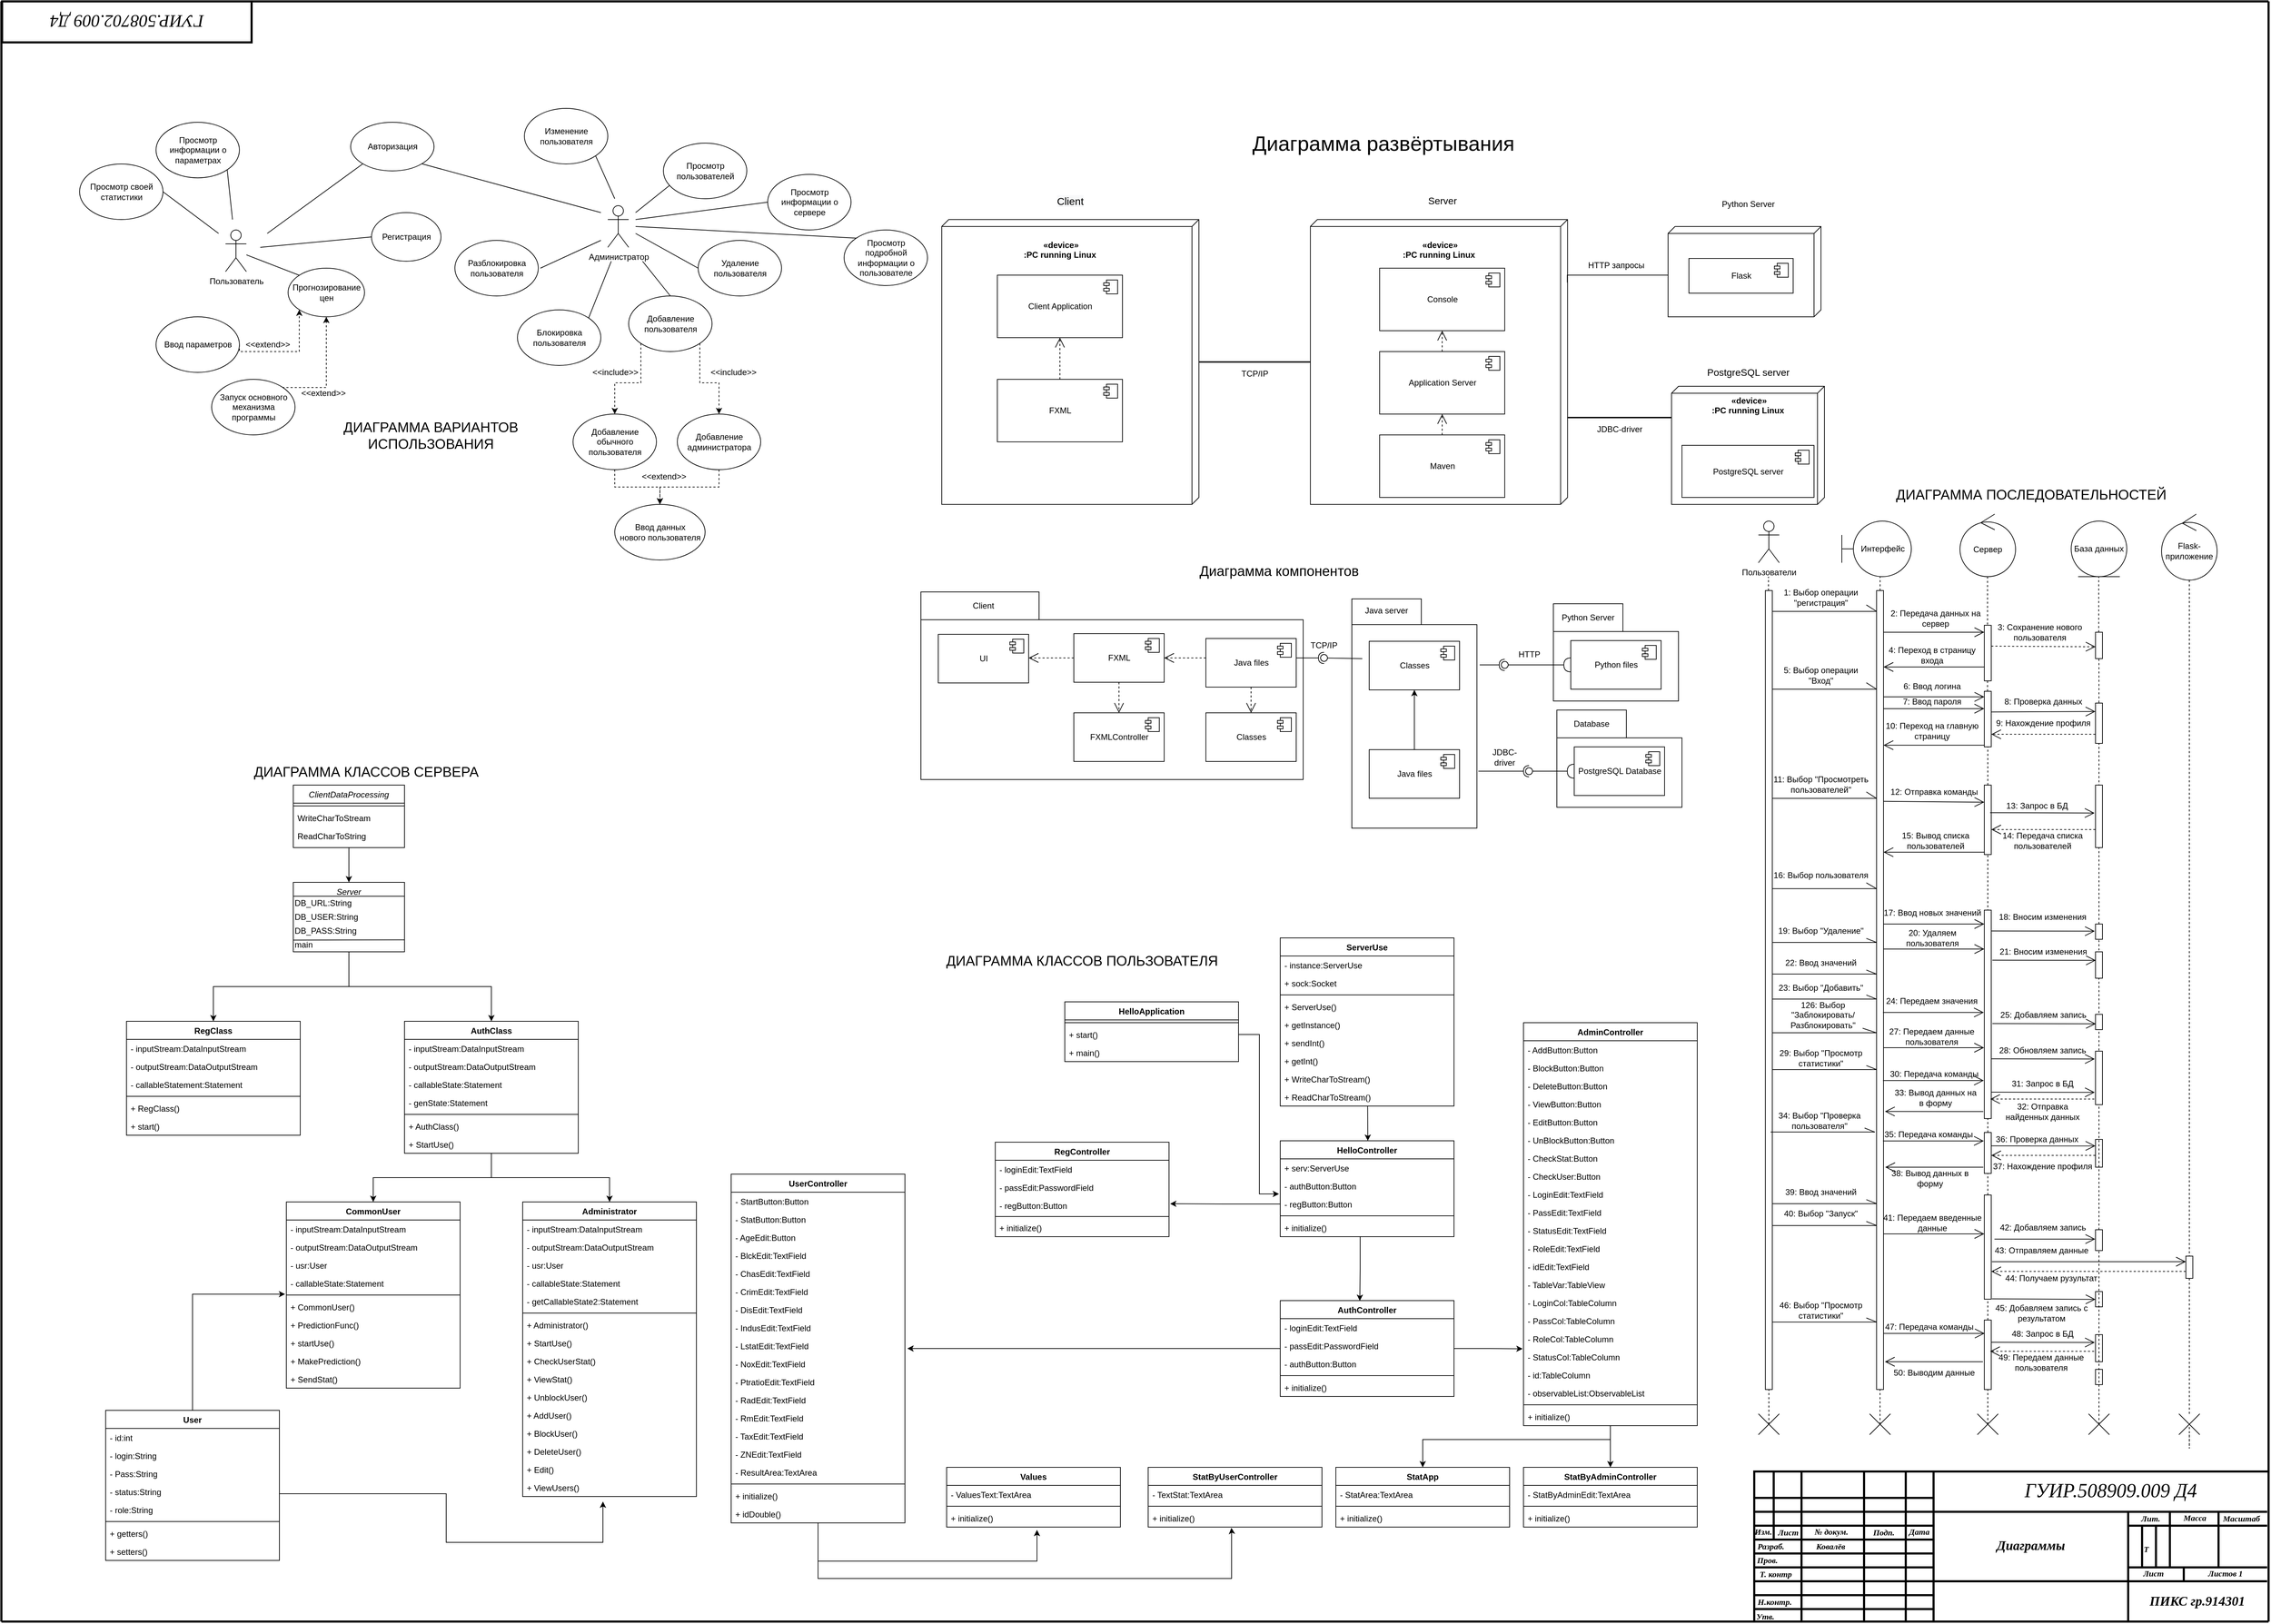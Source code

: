 <mxfile version="13.9.9" type="device"><diagram name="Страница-1" id="Страница-1"><mxGraphModel dx="4152" dy="2428" grid="1" gridSize="10" guides="1" tooltips="1" connect="1" arrows="1" fold="1" page="1" pageScale="1" pageWidth="827" pageHeight="1169" math="0" shadow="0"><root><mxCell id="0"/><mxCell id="1" value="Соединительная линия" parent="0"/><mxCell id="3" value="&lt;font style=&quot;font-size: 25px ; font-family: &amp;#34;gost common&amp;#34; ; color: #000000 ; direction: ltr ; letter-spacing: 0px ; line-height: 120% ; opacity: 1&quot;&gt;&lt;i&gt;ГУИР&lt;/i&gt;&lt;/font&gt;&lt;font style=&quot;font-size: 25px ; font-family: &amp;#34;gost common&amp;#34; ; color: #000000 ; direction: ltr ; letter-spacing: 0px ; line-height: 120% ; opacity: 1&quot;&gt;&lt;i&gt;.&lt;/i&gt;&lt;/font&gt;&lt;font style=&quot;font-size: 25px ; font-family: &amp;#34;gost common&amp;#34; ; color: #000000 ; direction: ltr ; letter-spacing: 0px ; line-height: 120% ; opacity: 1&quot;&gt;&lt;i&gt;508702.009&lt;/i&gt;&lt;/font&gt;&lt;font style=&quot;font-size: 25px ; font-family: &amp;#34;gost common&amp;#34; ; color: #000000 ; direction: ltr ; letter-spacing: 0px ; line-height: 120% ; opacity: 1&quot;&gt;&lt;i&gt;&amp;nbsp;Д4&lt;/i&gt;&lt;/font&gt;&lt;font style=&quot;font-size: 25px ; font-family: &amp;#34;gost common&amp;#34; ; color: #000000 ; direction: ltr ; letter-spacing: 0px ; line-height: 120% ; opacity: 1&quot;&gt;&lt;i&gt;&lt;br&gt;&lt;/i&gt;&lt;/font&gt;" style="verticalAlign=middle;align=center;vsdxID=54;rotation=180;fillColor=#FFFFFF;gradientColor=none;shape=stencil(nZBLDoAgDERP0z3SIyjew0SURgSD+Lu9kMZoXLhwN9O+tukAlrNpJg1SzDH4QW/URgNYgZTkjA4UkwJUgGXng+6DX1zLfmoymdXo17xh5zmRJ6Q42BWCfc2oJfdAr+Yv+AP9Cb7OJ3H/2JG1HNGz/84klThPVCc=);strokeColor=#000000;strokeWidth=3;spacingTop=-2;spacingBottom=-2;spacingLeft=-2;spacingRight=-2;labelBackgroundColor=none;rounded=0;html=1;whiteSpace=wrap;" parent="1" vertex="1"><mxGeometry x="81" y="22" width="359" height="59" as="geometry"/></mxCell><mxCell id="4" style="vsdxID=55;fillColor=none;gradientColor=none;shape=stencil(nZBJDoAgDEVP0z3SIzjcw0SURgSDON1eSBcOCxPd/d++tukHzCddjwqkmIJ3vVqpCRqwACnJauUpRAVYAuat86rzbrYN+7FOZFKDW9KGjecyIdKMFPvdVwwbsi/wC/oT/HT+AUdxftmSMRzStf9MJZY4USwP);strokeColor=#000000;strokeWidth=3;labelBackgroundColor=#ffffff;rounded=0;html=1;whiteSpace=wrap;" parent="1" vertex="1"><mxGeometry x="2602" y="2138" width="740" height="216" as="geometry"/></mxCell><mxCell id="166" style="vsdxID=87;edgeStyle=none;startArrow=none;endArrow=none;startSize=5;endSize=5;strokeWidth=3;spacingTop=0;spacingBottom=0;spacingLeft=0;spacingRight=0;verticalAlign=middle;html=1;labelBackgroundColor=#ffffff;rounded=0;" parent="1" edge="1"><mxGeometry relative="1" as="geometry"><Array as="points"/><mxPoint x="3140" y="2197" as="sourcePoint"/><mxPoint x="3140" y="2354" as="targetPoint"/></mxGeometry></mxCell><mxCell id="165" style="vsdxID=86;edgeStyle=none;startArrow=none;endArrow=none;startSize=5;endSize=5;strokeWidth=3;spacingTop=0;spacingBottom=0;spacingLeft=0;spacingRight=0;verticalAlign=middle;html=1;labelBackgroundColor=#ffffff;rounded=0;" parent="1" edge="1"><mxGeometry relative="1" as="geometry"><Array as="points"/><mxPoint x="3220" y="2276" as="sourcePoint"/><mxPoint x="3220" y="2296" as="targetPoint"/></mxGeometry></mxCell><mxCell id="164" style="vsdxID=84;edgeStyle=none;startArrow=none;endArrow=none;startSize=5;endSize=5;strokeWidth=3;spacingTop=0;spacingBottom=0;spacingLeft=0;spacingRight=0;verticalAlign=middle;html=1;labelBackgroundColor=#ffffff;rounded=0;" parent="1" edge="1"><mxGeometry relative="1" as="geometry"><Array as="points"/><mxPoint x="2860" y="2176" as="sourcePoint"/><mxPoint x="2602" y="2176" as="targetPoint"/></mxGeometry></mxCell><mxCell id="167" style="vsdxID=106;edgeStyle=none;startArrow=none;endArrow=none;startSize=5;endSize=5;strokeWidth=3;spacingTop=0;spacingBottom=0;spacingLeft=0;spacingRight=0;verticalAlign=middle;html=1;labelBackgroundColor=#ffffff;rounded=0;" parent="1" edge="1"><mxGeometry relative="1" as="geometry"><Array as="points"/><mxPoint x="2630" y="2235" as="sourcePoint"/><mxPoint x="2630" y="2138" as="targetPoint"/></mxGeometry></mxCell><mxCell id="163" style="vsdxID=83;edgeStyle=none;startArrow=none;endArrow=none;startSize=5;endSize=5;strokeWidth=3;spacingTop=0;spacingBottom=0;spacingLeft=0;spacingRight=0;verticalAlign=middle;html=1;labelBackgroundColor=#ffffff;rounded=0;" parent="1" edge="1"><mxGeometry relative="1" as="geometry"><mxPoint as="offset"/><Array as="points"/><mxPoint x="2602" y="2276" as="sourcePoint"/><mxPoint x="2860" y="2276" as="targetPoint"/></mxGeometry></mxCell><mxCell id="162" style="vsdxID=82;edgeStyle=none;startArrow=none;endArrow=none;startSize=5;endSize=5;strokeWidth=3;spacingTop=0;spacingBottom=0;spacingLeft=0;spacingRight=0;verticalAlign=middle;html=1;labelBackgroundColor=#ffffff;rounded=0;" parent="1" edge="1"><mxGeometry relative="1" as="geometry"><mxPoint as="offset"/><Array as="points"/><mxPoint x="2602" y="2256" as="sourcePoint"/><mxPoint x="2860" y="2256" as="targetPoint"/></mxGeometry></mxCell><mxCell id="161" style="vsdxID=81;edgeStyle=none;startArrow=none;endArrow=none;startSize=5;endSize=5;strokeWidth=3;spacingTop=0;spacingBottom=0;spacingLeft=0;spacingRight=0;verticalAlign=middle;html=1;labelBackgroundColor=#ffffff;rounded=0;" parent="1" edge="1"><mxGeometry relative="1" as="geometry"><Array as="points"/><mxPoint x="2602" y="2316" as="sourcePoint"/><mxPoint x="2860" y="2316" as="targetPoint"/></mxGeometry></mxCell><mxCell id="160" style="vsdxID=80;edgeStyle=none;startArrow=none;endArrow=none;startSize=5;endSize=5;strokeWidth=3;spacingTop=0;spacingBottom=0;spacingLeft=0;spacingRight=0;verticalAlign=middle;html=1;labelBackgroundColor=#ffffff;rounded=0;" parent="1" edge="1"><mxGeometry relative="1" as="geometry"><mxPoint as="offset"/><Array as="points"/><mxPoint x="2602" y="2336" as="sourcePoint"/><mxPoint x="2860" y="2336" as="targetPoint"/></mxGeometry></mxCell><mxCell id="159" style="vsdxID=78;edgeStyle=none;startArrow=none;endArrow=none;startSize=5;endSize=5;strokeWidth=3;spacingTop=0;spacingBottom=0;spacingLeft=0;spacingRight=0;verticalAlign=middle;html=1;labelBackgroundColor=#ffffff;rounded=0;" parent="1" edge="1"><mxGeometry relative="1" as="geometry"><Array as="points"/><mxPoint x="3270" y="2196" as="sourcePoint"/><mxPoint x="3270" y="2276" as="targetPoint"/></mxGeometry></mxCell><mxCell id="158" style="vsdxID=76;edgeStyle=none;startArrow=none;endArrow=none;startSize=5;endSize=5;strokeWidth=3;spacingTop=0;spacingBottom=0;spacingLeft=0;spacingRight=0;verticalAlign=middle;html=1;labelBackgroundColor=#ffffff;rounded=0;" parent="1" edge="1"><mxGeometry relative="1" as="geometry"><Array as="points"/><mxPoint x="3200" y="2196" as="sourcePoint"/><mxPoint x="3200" y="2216" as="targetPoint"/></mxGeometry></mxCell><mxCell id="157" style="vsdxID=75;edgeStyle=none;startArrow=none;endArrow=none;startSize=5;endSize=5;strokeWidth=3;spacingTop=0;spacingBottom=0;spacingLeft=0;spacingRight=0;verticalAlign=middle;html=1;labelBackgroundColor=#ffffff;rounded=0;" parent="1" edge="1"><mxGeometry relative="1" as="geometry"><Array as="points"/><mxPoint x="3200" y="2216" as="sourcePoint"/><mxPoint x="3200" y="2276" as="targetPoint"/></mxGeometry></mxCell><mxCell id="156" style="vsdxID=73;edgeStyle=none;startArrow=none;endArrow=none;startSize=5;endSize=5;strokeWidth=3;strokeColor=#000000;spacingTop=0;spacingBottom=0;spacingLeft=0;spacingRight=0;verticalAlign=middle;html=1;labelBackgroundColor=#ffffff;rounded=0;" parent="1" edge="1"><mxGeometry relative="1" as="geometry"><Array as="points"/><mxPoint x="3180" y="2216" as="sourcePoint"/><mxPoint x="3180" y="2276" as="targetPoint"/></mxGeometry></mxCell><mxCell id="155" style="vsdxID=72;edgeStyle=none;startArrow=none;endArrow=none;startSize=5;endSize=5;strokeWidth=3;strokeColor=#000000;spacingTop=0;spacingBottom=0;spacingLeft=0;spacingRight=0;verticalAlign=middle;html=1;labelBackgroundColor=#ffffff;rounded=0;" parent="1" edge="1"><mxGeometry relative="1" as="geometry"><Array as="points"/><mxPoint x="3160" y="2216" as="sourcePoint"/><mxPoint x="3160" y="2276" as="targetPoint"/></mxGeometry></mxCell><mxCell id="154" style="vsdxID=71;edgeStyle=none;startArrow=none;endArrow=none;startSize=5;endSize=5;strokeWidth=3;strokeColor=#000000;spacingTop=0;spacingBottom=0;spacingLeft=0;spacingRight=0;verticalAlign=middle;html=1;labelBackgroundColor=#ffffff;rounded=0;" parent="1" edge="1"><mxGeometry relative="1" as="geometry"><mxPoint x="-1" as="offset"/><Array as="points"/><mxPoint x="2602" y="2236" as="sourcePoint"/><mxPoint x="2860" y="2236" as="targetPoint"/></mxGeometry></mxCell><mxCell id="153" style="vsdxID=70;edgeStyle=none;startArrow=none;endArrow=none;startSize=5;endSize=5;strokeWidth=3;strokeColor=#000000;spacingTop=0;spacingBottom=0;spacingLeft=0;spacingRight=0;verticalAlign=middle;html=1;labelBackgroundColor=#ffffff;rounded=0;" parent="1" edge="1"><mxGeometry relative="1" as="geometry"><mxPoint as="offset"/><Array as="points"/><mxPoint x="2602" y="2216" as="sourcePoint"/><mxPoint x="2860" y="2216" as="targetPoint"/></mxGeometry></mxCell><mxCell id="152" style="vsdxID=69;edgeStyle=none;startArrow=none;endArrow=none;startSize=5;endSize=5;strokeWidth=3;strokeColor=#000000;spacingTop=0;spacingBottom=0;spacingLeft=0;spacingRight=0;verticalAlign=middle;html=1;labelBackgroundColor=#ffffff;rounded=0;" parent="1" edge="1"><mxGeometry relative="1" as="geometry"><Array as="points"/><mxPoint x="3340" y="2296" as="sourcePoint"/><mxPoint x="2602" y="2296" as="targetPoint"/></mxGeometry></mxCell><mxCell id="151" style="vsdxID=68;edgeStyle=none;startArrow=none;endArrow=none;startSize=5;endSize=5;strokeWidth=3;strokeColor=#000000;spacingTop=0;spacingBottom=0;spacingLeft=0;spacingRight=0;verticalAlign=middle;html=1;labelBackgroundColor=#ffffff;rounded=0;" parent="1" edge="1"><mxGeometry relative="1" as="geometry"><Array as="points"/><mxPoint x="3340" y="2196" as="sourcePoint"/><mxPoint x="2602" y="2196" as="targetPoint"/></mxGeometry></mxCell><mxCell id="150" style="vsdxID=66;edgeStyle=none;startArrow=none;endArrow=none;startSize=5;endSize=5;strokeWidth=3;strokeColor=#000000;spacingTop=0;spacingBottom=0;spacingLeft=0;spacingRight=0;verticalAlign=middle;html=1;labelBackgroundColor=#ffffff;rounded=0;" parent="1" edge="1"><mxGeometry relative="1" as="geometry"><Array as="points"/><mxPoint x="3340" y="2216" as="sourcePoint"/><mxPoint x="3140" y="2216" as="targetPoint"/></mxGeometry></mxCell><mxCell id="149" style="vsdxID=65;edgeStyle=none;startArrow=none;endArrow=none;startSize=5;endSize=5;strokeWidth=3;strokeColor=#000000;spacingTop=0;spacingBottom=0;spacingLeft=0;spacingRight=0;verticalAlign=middle;html=1;labelBackgroundColor=#ffffff;rounded=0;" parent="1" edge="1"><mxGeometry relative="1" as="geometry"><Array as="points"/><mxPoint x="3340" y="2276" as="sourcePoint"/><mxPoint x="3140" y="2276" as="targetPoint"/></mxGeometry></mxCell><mxCell id="148" style="vsdxID=60;edgeStyle=none;startArrow=none;endArrow=none;startSize=5;endSize=5;strokeWidth=3;strokeColor=#000000;spacingTop=0;spacingBottom=0;spacingLeft=0;spacingRight=0;verticalAlign=middle;html=1;labelBackgroundColor=#ffffff;rounded=0;" parent="1" edge="1"><mxGeometry relative="1" as="geometry"><Array as="points"/><mxPoint x="2670" y="2138" as="sourcePoint"/><mxPoint x="2670" y="2354" as="targetPoint"/></mxGeometry></mxCell><mxCell id="147" style="vsdxID=59;edgeStyle=none;startArrow=none;endArrow=none;startSize=5;endSize=5;strokeWidth=3;strokeColor=#000000;spacingTop=0;spacingBottom=0;spacingLeft=0;spacingRight=0;verticalAlign=middle;html=1;labelBackgroundColor=#ffffff;rounded=0;" parent="1" edge="1"><mxGeometry relative="1" as="geometry"><Array as="points"/><mxPoint x="2760" y="2138" as="sourcePoint"/><mxPoint x="2760" y="2354" as="targetPoint"/></mxGeometry></mxCell><mxCell id="146" style="vsdxID=58;edgeStyle=none;startArrow=none;endArrow=none;startSize=5;endSize=5;strokeWidth=3;strokeColor=#000000;spacingTop=0;spacingBottom=0;spacingLeft=0;spacingRight=0;verticalAlign=middle;html=1;labelBackgroundColor=#ffffff;rounded=0;" parent="1" edge="1"><mxGeometry relative="1" as="geometry"><Array as="points"/><mxPoint x="2820" y="2138" as="sourcePoint"/><mxPoint x="2820" y="2354" as="targetPoint"/></mxGeometry></mxCell><mxCell id="145" style="vsdxID=57;edgeStyle=none;startArrow=none;endArrow=none;startSize=5;endSize=5;strokeWidth=3;strokeColor=#000000;spacingTop=0;spacingBottom=0;spacingLeft=0;spacingRight=0;verticalAlign=middle;html=1;labelBackgroundColor=#ffffff;rounded=0;" parent="1" edge="1"><mxGeometry relative="1" as="geometry"><Array as="points"/><mxPoint x="2860" y="2138" as="sourcePoint"/><mxPoint x="2860" y="2354" as="targetPoint"/></mxGeometry></mxCell><mxCell id="5" value="&lt;font style=&quot;font-size:12px;font-family:GOST Common;color:#000000;direction:ltr;letter-spacing:0px;line-height:120%;opacity:1&quot;&gt;&lt;i&gt;&lt;b&gt;Изм.&lt;br/&gt;&lt;/b&gt;&lt;/i&gt;&lt;/font&gt;" style="verticalAlign=middle;align=center;vsdxID=98;fillColor=none;gradientColor=none;shape=stencil(nZBLDoAgDERP0z3SIyjew0SURgSD+Lu9kMZoXLhwN9O+tukAlrNpJg1SzDH4QW/URgNYgZTkjA4UkwJUgGXng+6DX1zLfmoymdXo17xh5zmRJ6Q42BWCfc2oJfdAr+Yv+AP9Cb7OJ3H/2JG1HNGz/84klThPVCc=);strokeColor=none;strokeWidth=3;labelBackgroundColor=none;rounded=0;html=1;whiteSpace=wrap;" parent="1" vertex="1"><mxGeometry x="2596" y="2218" width="38" height="14" as="geometry"/></mxCell><mxCell id="6" value="&lt;font style=&quot;font-size:12px;font-family:GOST Common;color:#000000;direction:ltr;letter-spacing:0px;line-height:120%;opacity:1&quot;&gt;&lt;i&gt;&lt;b&gt;Лист&lt;br/&gt;&lt;/b&gt;&lt;/i&gt;&lt;/font&gt;" style="verticalAlign=middle;align=center;vsdxID=103;fillColor=none;gradientColor=none;shape=stencil(nZBLDoAgDERP0z3SIyjew0SURgSD+Lu9kMZoXLhwN9O+tukAlrNpJg1SzDH4QW/URgNYgZTkjA4UkwJUgGXng+6DX1zLfmoymdXo17xh5zmRJ6Q42BWCfc2oJfdAr+Yv+AP9Cb7OJ3H/2JG1HNGz/84klThPVCc=);strokeColor=none;strokeWidth=3;labelBackgroundColor=none;rounded=0;html=1;whiteSpace=wrap;" parent="1" vertex="1"><mxGeometry x="2629" y="2216" width="44" height="19" as="geometry"/></mxCell><mxCell id="7" value="&lt;font style=&quot;font-size:12px;font-family:GOST Common;color:#000000;direction:ltr;letter-spacing:0px;line-height:120%;opacity:1&quot;&gt;&lt;i&gt;&lt;b&gt;Разраб.&lt;br/&gt;&lt;/b&gt;&lt;/i&gt;&lt;/font&gt;" style="verticalAlign=middle;align=center;vsdxID=105;fillColor=none;gradientColor=none;shape=stencil(nZBLDoAgDERP0z3SIyjew0SURgSD+Lu9kMZoXLhwN9O+tukAlrNpJg1SzDH4QW/URgNYgZTkjA4UkwJUgGXng+6DX1zLfmoymdXo17xh5zmRJ6Q42BWCfc2oJfdAr+Yv+AP9Cb7OJ3H/2JG1HNGz/84klThPVCc=);strokeColor=none;strokeWidth=3;labelBackgroundColor=none;rounded=0;html=1;whiteSpace=wrap;" parent="1" vertex="1"><mxGeometry x="2598" y="2240" width="56" height="11" as="geometry"/></mxCell><mxCell id="8" value="&lt;font style=&quot;font-size:12px;font-family:GOST Common;color:#000000;direction:ltr;letter-spacing:0px;line-height:120%;opacity:1&quot;&gt;&lt;i&gt;&lt;b&gt;Пров.&lt;br/&gt;&lt;/b&gt;&lt;/i&gt;&lt;/font&gt;" style="verticalAlign=middle;align=center;vsdxID=107;fillColor=none;gradientColor=none;shape=stencil(nZBLDoAgDERP0z3SIyjew0SURgSD+Lu9kMZoXLhwN9O+tukAlrNpJg1SzDH4QW/URgNYgZTkjA4UkwJUgGXng+6DX1zLfmoymdXo17xh5zmRJ6Q42BWCfc2oJfdAr+Yv+AP9Cb7OJ3H/2JG1HNGz/84klThPVCc=);strokeColor=none;strokeWidth=3;labelBackgroundColor=none;rounded=0;html=1;whiteSpace=wrap;" parent="1" vertex="1"><mxGeometry x="2599" y="2261" width="44" height="10" as="geometry"/></mxCell><mxCell id="9" value="&lt;font style=&quot;font-size:12px;font-family:GOST Common;color:#000000;direction:ltr;letter-spacing:0px;line-height:120%;opacity:1&quot;&gt;&lt;i&gt;&lt;b&gt;Н.контр.&lt;br/&gt;&lt;/b&gt;&lt;/i&gt;&lt;/font&gt;" style="verticalAlign=middle;align=center;vsdxID=110;fillColor=none;gradientColor=none;shape=stencil(nZBLDoAgDERP0z3SIyjew0SURgSD+Lu9kMZoXLhwN9O+tukAlrNpJg1SzDH4QW/URgNYgZTkjA4UkwJUgGXng+6DX1zLfmoymdXo17xh5zmRJ6Q42BWCfc2oJfdAr+Yv+AP9Cb7OJ3H/2JG1HNGz/84klThPVCc=);strokeColor=none;strokeWidth=3;labelBackgroundColor=none;rounded=0;html=1;whiteSpace=wrap;" parent="1" vertex="1"><mxGeometry x="2597" y="2316" width="69" height="20" as="geometry"/></mxCell><mxCell id="10" value="&lt;font style=&quot;font-size:12px;font-family:GOST Common;color:#000000;direction:ltr;letter-spacing:0px;line-height:120%;opacity:1&quot;&gt;&lt;i&gt;&lt;b&gt;Утв.&lt;br/&gt;&lt;/b&gt;&lt;/i&gt;&lt;/font&gt;" style="verticalAlign=middle;align=center;vsdxID=112;fillColor=none;gradientColor=none;shape=stencil(nZBLDoAgDERP0z3SIyjew0SURgSD+Lu9kMZoXLhwN9O+tukAlrNpJg1SzDH4QW/URgNYgZTkjA4UkwJUgGXng+6DX1zLfmoymdXo17xh5zmRJ6Q42BWCfc2oJfdAr+Yv+AP9Cb7OJ3H/2JG1HNGz/84klThPVCc=);strokeColor=none;strokeWidth=3;labelBackgroundColor=none;rounded=0;html=1;whiteSpace=wrap;" parent="1" vertex="1"><mxGeometry x="2590" y="2340" width="56" height="13" as="geometry"/></mxCell><mxCell id="11" value="&lt;font style=&quot;font-size:12px;font-family:GOST Common;color:#000000;direction:ltr;letter-spacing:0px;line-height:120%;opacity:1&quot;&gt;&lt;i&gt;&lt;b&gt;№ докум.&lt;br/&gt;&lt;/b&gt;&lt;/i&gt;&lt;/font&gt;" style="verticalAlign=middle;align=center;vsdxID=114;fillColor=none;gradientColor=none;shape=stencil(nZBLDoAgDERP0z3SIyjew0SURgSD+Lu9kMZoXLhwN9O+tukAlrNpJg1SzDH4QW/URgNYgZTkjA4UkwJUgGXng+6DX1zLfmoymdXo17xh5zmRJ6Q42BWCfc2oJfdAr+Yv+AP9Cb7OJ3H/2JG1HNGz/84klThPVCc=);strokeColor=none;strokeWidth=3;labelBackgroundColor=none;rounded=0;html=1;whiteSpace=wrap;" parent="1" vertex="1"><mxGeometry x="2680" y="2215" width="66" height="20" as="geometry"/></mxCell><mxCell id="12" value="&lt;font style=&quot;font-size:12px;font-family:GOST Common;color:#000000;direction:ltr;letter-spacing:0px;line-height:120%;opacity:1&quot;&gt;&lt;i&gt;&lt;b&gt;Подп.&lt;br/&gt;&lt;/b&gt;&lt;/i&gt;&lt;/font&gt;" style="verticalAlign=middle;align=center;vsdxID=115;fillColor=none;gradientColor=none;shape=stencil(nZBLDoAgDERP0z3SIyjew0SURgSD+Lu9kMZoXLhwN9O+tukAlrNpJg1SzDH4QW/URgNYgZTkjA4UkwJUgGXng+6DX1zLfmoymdXo17xh5zmRJ6Q42BWCfc2oJfdAr+Yv+AP9Cb7OJ3H/2JG1HNGz/84klThPVCc=);strokeColor=none;strokeWidth=3;labelBackgroundColor=none;rounded=0;html=1;whiteSpace=wrap;" parent="1" vertex="1"><mxGeometry x="2766" y="2216" width="45" height="19" as="geometry"/></mxCell><mxCell id="13" value="&lt;font style=&quot;font-size:12px;font-family:GOST Common;color:#000000;direction:ltr;letter-spacing:0px;line-height:120%;opacity:1&quot;&gt;&lt;i&gt;&lt;b&gt;Дата&lt;br/&gt;&lt;/b&gt;&lt;/i&gt;&lt;/font&gt;" style="verticalAlign=middle;align=center;vsdxID=117;fillColor=none;gradientColor=none;shape=stencil(nZBLDoAgDERP0z3SIyjew0SURgSD+Lu9kMZoXLhwN9O+tukAlrNpJg1SzDH4QW/URgNYgZTkjA4UkwJUgGXng+6DX1zLfmoymdXo17xh5zmRJ6Q42BWCfc2oJfdAr+Yv+AP9Cb7OJ3H/2JG1HNGz/84klThPVCc=);strokeColor=none;strokeWidth=3;labelBackgroundColor=none;rounded=0;html=1;whiteSpace=wrap;" parent="1" vertex="1"><mxGeometry x="2817" y="2216" width="45" height="18" as="geometry"/></mxCell><mxCell id="14" value="&lt;font style=&quot;font-size: 28px ; font-family: &amp;#34;gost common&amp;#34; ; color: #000000 ; direction: ltr ; letter-spacing: 0px ; line-height: 120% ; opacity: 1&quot;&gt;&lt;i&gt;ГУИР&lt;/i&gt;&lt;/font&gt;&lt;font style=&quot;font-size: 28px ; font-family: &amp;#34;gost common&amp;#34; ; color: #000000 ; direction: ltr ; letter-spacing: 0px ; line-height: 120% ; opacity: 1&quot;&gt;&lt;i&gt;.&lt;/i&gt;&lt;/font&gt;&lt;font style=&quot;font-size: 28px ; font-family: &amp;#34;gost common&amp;#34; ; color: #000000 ; direction: ltr ; letter-spacing: 0px ; line-height: 120% ; opacity: 1&quot;&gt;&lt;i&gt;508909.009&lt;/i&gt;&lt;/font&gt;&lt;font style=&quot;font-size: 28px ; font-family: &amp;#34;gost common&amp;#34; ; color: #000000 ; direction: ltr ; letter-spacing: 0px ; line-height: 120% ; opacity: 1&quot;&gt;&lt;i&gt;&amp;nbsp;Д4&lt;/i&gt;&lt;/font&gt;&lt;font style=&quot;font-size: 28px ; font-family: &amp;#34;gost common&amp;#34; ; color: #000000 ; direction: ltr ; letter-spacing: 0px ; line-height: 120% ; opacity: 1&quot;&gt;&lt;i&gt;&lt;b&gt;&lt;br&gt;&lt;/b&gt;&lt;/i&gt;&lt;/font&gt;" style="verticalAlign=middle;align=center;vsdxID=119;fillColor=none;gradientColor=none;shape=stencil(nZBLDoAgDERP0z3SIyjew0SURgSD+Lu9kMZoXLhwN9O+tukAlrNpJg1SzDH4QW/URgNYgZTkjA4UkwJUgGXng+6DX1zLfmoymdXo17xh5zmRJ6Q42BWCfc2oJfdAr+Yv+AP9Cb7OJ3H/2JG1HNGz/84klThPVCc=);strokeColor=none;strokeWidth=3;labelBackgroundColor=none;rounded=0;html=1;whiteSpace=wrap;" parent="1" vertex="1"><mxGeometry x="2940" y="2151" width="350" height="28" as="geometry"/></mxCell><mxCell id="15" value="&lt;font style=&quot;font-size: 19px ; font-family: &amp;#34;gost common&amp;#34; ; color: #000000 ; direction: ltr ; letter-spacing: 0px ; line-height: 120% ; opacity: 1&quot;&gt;&lt;i&gt;&lt;b&gt;Диаграммы&lt;br&gt;&lt;/b&gt;&lt;/i&gt;&lt;/font&gt;" style="verticalAlign=middle;align=center;vsdxID=121;fillColor=none;gradientColor=none;shape=stencil(nZBLDoAgDERP0z3SIyjew0SURgSD+Lu9kMZoXLhwN9O+tukAlrNpJg1SzDH4QW/URgNYgZTkjA4UkwJUgGXng+6DX1zLfmoymdXo17xh5zmRJ6Q42BWCfc2oJfdAr+Yv+AP9Cb7OJ3H/2JG1HNGz/84klThPVCc=);strokeColor=none;strokeWidth=3;labelBackgroundColor=none;rounded=0;html=1;whiteSpace=wrap;" parent="1" vertex="1"><mxGeometry x="2864" y="2199" width="272" height="92" as="geometry"/></mxCell><mxCell id="16" value="&lt;font style=&quot;font-size:19px;font-family:GOST Common;color:#000000;direction:ltr;letter-spacing:0px;line-height:120%;opacity:1&quot;&gt;&lt;i&gt;&lt;b&gt;ПИКС гр.914301&lt;/b&gt;&lt;/i&gt;&lt;/font&gt;&lt;font style=&quot;font-size:19px;font-family:GOST Common;color:#000000;direction:ltr;letter-spacing:0px;line-height:120%;opacity:1&quot;&gt;&lt;i&gt;&lt;b&gt;&lt;br/&gt;&lt;/b&gt;&lt;/i&gt;&lt;/font&gt;" style="verticalAlign=middle;align=center;vsdxID=123;fillColor=none;gradientColor=none;shape=stencil(nZBLDoAgDERP0z3SIyjew0SURgSD+Lu9kMZoXLhwN9O+tukAlrNpJg1SzDH4QW/URgNYgZTkjA4UkwJUgGXng+6DX1zLfmoymdXo17xh5zmRJ6Q42BWCfc2oJfdAr+Yv+AP9Cb7OJ3H/2JG1HNGz/84klThPVCc=);strokeColor=none;strokeWidth=3;labelBackgroundColor=none;rounded=0;html=1;whiteSpace=wrap;" parent="1" vertex="1"><mxGeometry x="3148" y="2311" width="183" height="28" as="geometry"/></mxCell><mxCell id="17" value="&lt;font style=&quot;font-size:12px;font-family:GOST Common;color:#000000;direction:ltr;letter-spacing:0px;line-height:120%;opacity:1&quot;&gt;&lt;i&gt;&lt;b&gt;Лит.&lt;br/&gt;&lt;/b&gt;&lt;/i&gt;&lt;/font&gt;" style="verticalAlign=middle;align=center;vsdxID=126;fillColor=none;gradientColor=none;shape=stencil(nZBLDoAgDERP0z3SIyjew0SURgSD+Lu9kMZoXLhwN9O+tukAlrNpJg1SzDH4QW/URgNYgZTkjA4UkwJUgGXng+6DX1zLfmoymdXo17xh5zmRJ6Q42BWCfc2oJfdAr+Yv+AP9Cb7OJ3H/2JG1HNGz/84klThPVCc=);strokeColor=none;strokeWidth=3;labelBackgroundColor=none;rounded=0;html=1;whiteSpace=wrap;" parent="1" vertex="1"><mxGeometry x="3150" y="2198" width="45" height="15" as="geometry"/></mxCell><mxCell id="18" value="&lt;font style=&quot;font-size:12px;font-family:GOST Common;color:#000000;direction:ltr;letter-spacing:0px;line-height:120%;opacity:1&quot;&gt;&lt;i&gt;&lt;b&gt;Масса&lt;br/&gt;&lt;/b&gt;&lt;/i&gt;&lt;/font&gt;" style="verticalAlign=middle;align=center;vsdxID=127;fillColor=none;gradientColor=none;shape=stencil(nZBLDoAgDERP0z3SIyjew0SURgSD+Lu9kMZoXLhwN9O+tukAlrNpJg1SzDH4QW/URgNYgZTkjA4UkwJUgGXng+6DX1zLfmoymdXo17xh5zmRJ6Q42BWCfc2oJfdAr+Yv+AP9Cb7OJ3H/2JG1HNGz/84klThPVCc=);strokeColor=none;strokeWidth=3;labelBackgroundColor=none;rounded=0;html=1;whiteSpace=wrap;" parent="1" vertex="1"><mxGeometry x="3210" y="2197" width="52" height="16" as="geometry"/></mxCell><mxCell id="19" value="&lt;font style=&quot;font-size:12px;font-family:GOST Common;color:#000000;direction:ltr;letter-spacing:0px;line-height:120%;opacity:1&quot;&gt;&lt;i&gt;&lt;b&gt;Масштаб&lt;br/&gt;&lt;/b&gt;&lt;/i&gt;&lt;/font&gt;" style="verticalAlign=middle;align=center;vsdxID=128;fillColor=none;gradientColor=none;shape=stencil(nZBLDoAgDERP0z3SIyjew0SURgSD+Lu9kMZoXLhwN9O+tukAlrNpJg1SzDH4QW/URgNYgZTkjA4UkwJUgGXng+6DX1zLfmoymdXo17xh5zmRJ6Q42BWCfc2oJfdAr+Yv+AP9Cb7OJ3H/2JG1HNGz/84klThPVCc=);strokeColor=none;strokeWidth=3;labelBackgroundColor=none;rounded=0;html=1;whiteSpace=wrap;" parent="1" vertex="1"><mxGeometry x="3268" y="2197" width="70" height="18" as="geometry"/></mxCell><mxCell id="20" value="&lt;font style=&quot;font-size:12px;font-family:GOST Common;color:#000000;direction:ltr;letter-spacing:0px;line-height:120%;opacity:1&quot;&gt;&lt;i&gt;&lt;b&gt;Т&lt;br/&gt;&lt;/b&gt;&lt;/i&gt;&lt;/font&gt;" style="verticalAlign=middle;align=center;vsdxID=129;fillColor=none;gradientColor=none;shape=stencil(nZBLDoAgDERP0z3SIyjew0SURgSD+Lu9kMZoXLhwN9O+tukAlrNpJg1SzDH4QW/URgNYgZTkjA4UkwJUgGXng+6DX1zLfmoymdXo17xh5zmRJ6Q42BWCfc2oJfdAr+Yv+AP9Cb7OJ3H/2JG1HNGz/84klThPVCc=);strokeColor=none;strokeWidth=3;labelBackgroundColor=none;rounded=0;html=1;whiteSpace=wrap;" parent="1" vertex="1"><mxGeometry x="3158" y="2236" width="16" height="28" as="geometry"/></mxCell><mxCell id="21" value="&lt;font style=&quot;font-size:12px;font-family:GOST Common;color:#000000;direction:ltr;letter-spacing:0px;line-height:120%;opacity:1&quot;&gt;&lt;i&gt;&lt;b&gt;Лист&lt;br/&gt;&lt;/b&gt;&lt;/i&gt;&lt;/font&gt;" style="verticalAlign=middle;align=center;vsdxID=130;fillColor=none;gradientColor=none;shape=stencil(nZBLDoAgDERP0z3SIyjew0SURgSD+Lu9kMZoXLhwN9O+tukAlrNpJg1SzDH4QW/URgNYgZTkjA4UkwJUgGXng+6DX1zLfmoymdXo17xh5zmRJ6Q42BWCfc2oJfdAr+Yv+AP9Cb7OJ3H/2JG1HNGz/84klThPVCc=);strokeColor=none;strokeWidth=3;labelBackgroundColor=none;rounded=0;html=1;whiteSpace=wrap;" parent="1" vertex="1"><mxGeometry x="3154" y="2279" width="45" height="12" as="geometry"/></mxCell><mxCell id="22" value="&lt;font style=&quot;font-size:12px;font-family:GOST Common;color:#000000;direction:ltr;letter-spacing:0px;line-height:120%;opacity:1&quot;&gt;&lt;i&gt;&lt;b&gt;Листов 1&lt;br/&gt;&lt;/b&gt;&lt;/i&gt;&lt;/font&gt;" style="verticalAlign=middle;align=center;vsdxID=131;fillColor=none;gradientColor=none;shape=stencil(nZBLDoAgDERP0z3SIyjew0SURgSD+Lu9kMZoXLhwN9O+tukAlrNpJg1SzDH4QW/URgNYgZTkjA4UkwJUgGXng+6DX1zLfmoymdXo17xh5zmRJ6Q42BWCfc2oJfdAr+Yv+AP9Cb7OJ3H/2JG1HNGz/84klThPVCc=);strokeColor=none;strokeWidth=3;labelBackgroundColor=none;rounded=0;html=1;whiteSpace=wrap;" parent="1" vertex="1"><mxGeometry x="3245" y="2279" width="70" height="12" as="geometry"/></mxCell><mxCell id="170" style="vsdxID=327;edgeStyle=none;startArrow=none;endArrow=none;startSize=5;endSize=5;strokeWidth=2;strokeColor=#000000;spacingTop=0;spacingBottom=0;spacingLeft=0;spacingRight=0;verticalAlign=middle;html=1;labelBackgroundColor=#ffffff;rounded=0;" parent="1" edge="1"><mxGeometry relative="1" as="geometry"><mxPoint as="offset"/><Array as="points"/><mxPoint x="2960" y="2116" as="sourcePoint"/><mxPoint x="2960" y="2116" as="targetPoint"/></mxGeometry></mxCell><mxCell id="173" style="vsdxID=415;edgeStyle=none;startArrow=none;endArrow=none;startSize=5;endSize=5;strokeWidth=3;strokeColor=#000000;spacingTop=0;spacingBottom=0;spacingLeft=0;spacingRight=0;verticalAlign=middle;html=1;labelBackgroundColor=#ffffff;rounded=0;" parent="1" edge="1"><mxGeometry relative="1" as="geometry"><Array as="points"/><mxPoint x="3342" y="22" as="sourcePoint"/><mxPoint x="3342" y="2354" as="targetPoint"/></mxGeometry></mxCell><mxCell id="172" style="vsdxID=412;edgeStyle=none;startArrow=none;endArrow=none;startSize=3;endSize=3;strokeWidth=3;spacingTop=0;spacingBottom=0;spacingLeft=0;spacingRight=0;verticalAlign=middle;html=1;labelBackgroundColor=#ffffff;rounded=0;" parent="1" edge="1"><mxGeometry relative="1" as="geometry"><mxPoint as="offset"/><Array as="points"/><mxPoint x="80" y="22" as="sourcePoint"/><mxPoint x="3342" y="22" as="targetPoint"/></mxGeometry></mxCell><mxCell id="171" style="vsdxID=411;edgeStyle=none;startArrow=none;endArrow=none;startSize=3;endSize=3;strokeWidth=3;spacingTop=0;spacingBottom=0;spacingLeft=0;spacingRight=0;verticalAlign=middle;html=1;labelBackgroundColor=#ffffff;rounded=0;" parent="1" edge="1"><mxGeometry relative="1" as="geometry"><mxPoint as="offset"/><Array as="points"/><mxPoint x="80" y="2354" as="sourcePoint"/><mxPoint x="3342" y="2354" as="targetPoint"/></mxGeometry></mxCell><mxCell id="75" value="&lt;font style=&quot;font-size: 12px ; font-family: &amp;#34;gost common&amp;#34; ; color: #000000 ; direction: ltr ; letter-spacing: 0px ; line-height: 120% ; opacity: 1&quot;&gt;&lt;i&gt;&lt;b&gt;Ковалёв&lt;br&gt;&lt;/b&gt;&lt;/i&gt;&lt;/font&gt;" style="verticalAlign=middle;align=center;vsdxID=215;fillColor=none;gradientColor=none;shape=stencil(nZBLDoAgDERP0z3SIyjew0SURgSD+Lu9kMZoXLhwN9O+tukAlrNpJg1SzDH4QW/URgNYgZTkjA4UkwJUgGXng+6DX1zLfmoymdXo17xh5zmRJ6Q42BWCfc2oJfdAr+Yv+AP9Cb7OJ3H/2JG1HNGz/84klThPVCc=);strokeColor=none;strokeWidth=3;labelBackgroundColor=none;rounded=0;html=1;whiteSpace=wrap;" parent="1" vertex="1"><mxGeometry x="2668" y="2236" width="88" height="19" as="geometry"/></mxCell><mxCell id="76" value="&lt;font style=&quot;font-size:12px;font-family:GOST Common;color:#000000;direction:ltr;letter-spacing:0px;line-height:120%;opacity:1&quot;&gt;&lt;i&gt;&lt;b&gt;Т. контр&lt;br/&gt;&lt;/b&gt;&lt;/i&gt;&lt;/font&gt;" style="verticalAlign=middle;align=center;vsdxID=407;fillColor=none;gradientColor=none;shape=stencil(nZBLDoAgDERP0z3SIyjew0SURgSD+Lu9kMZoXLhwN9O+tukAlrNpJg1SzDH4QW/URgNYgZTkjA4UkwJUgGXng+6DX1zLfmoymdXo17xh5zmRJ6Q42BWCfc2oJfdAr+Yv+AP9Cb7OJ3H/2JG1HNGz/84klThPVCc=);strokeColor=none;strokeWidth=3;labelBackgroundColor=none;rounded=0;html=1;whiteSpace=wrap;" parent="1" vertex="1"><mxGeometry x="2586" y="2276" width="94" height="19" as="geometry"/></mxCell><mxCell id="144" style="vsdxID=1;edgeStyle=none;startArrow=none;endArrow=none;startSize=5;endSize=5;strokeWidth=3;strokeColor=#000000;spacingTop=0;spacingBottom=0;spacingLeft=0;spacingRight=0;verticalAlign=middle;html=1;labelBackgroundColor=#ffffff;rounded=0;" parent="1" edge="1"><mxGeometry relative="1" as="geometry"><Array as="points"/><mxPoint x="80" y="22" as="sourcePoint"/><mxPoint x="80" y="2354" as="targetPoint"/></mxGeometry></mxCell><mxCell id="LV2nF2gmQm3lkx1DjNID-631" style="edgeStyle=orthogonalEdgeStyle;rounded=0;orthogonalLoop=1;jettySize=auto;html=1;exitX=0.5;exitY=1;exitDx=0;exitDy=0;entryX=0.5;entryY=0;entryDx=0;entryDy=0;" edge="1" parent="1" source="LV2nF2gmQm3lkx1DjNID-632" target="LV2nF2gmQm3lkx1DjNID-636"><mxGeometry relative="1" as="geometry"/></mxCell><mxCell id="LV2nF2gmQm3lkx1DjNID-632" value="ClientDataProcessing" style="swimlane;fontStyle=2;align=center;verticalAlign=top;childLayout=stackLayout;horizontal=1;startSize=26;horizontalStack=0;resizeParent=1;resizeLast=0;collapsible=1;marginBottom=0;rounded=0;shadow=0;strokeWidth=1;" vertex="1" parent="1"><mxGeometry x="500" y="1150" width="160" height="90" as="geometry"><mxRectangle x="230" y="140" width="160" height="26" as="alternateBounds"/></mxGeometry></mxCell><mxCell id="LV2nF2gmQm3lkx1DjNID-633" value="" style="line;html=1;strokeWidth=1;align=left;verticalAlign=middle;spacingTop=-1;spacingLeft=3;spacingRight=3;rotatable=0;labelPosition=right;points=[];portConstraint=eastwest;" vertex="1" parent="LV2nF2gmQm3lkx1DjNID-632"><mxGeometry y="26" width="160" height="8" as="geometry"/></mxCell><mxCell id="LV2nF2gmQm3lkx1DjNID-634" value="WriteCharToStream" style="text;align=left;verticalAlign=top;spacingLeft=4;spacingRight=4;overflow=hidden;rotatable=0;points=[[0,0.5],[1,0.5]];portConstraint=eastwest;" vertex="1" parent="LV2nF2gmQm3lkx1DjNID-632"><mxGeometry y="34" width="160" height="26" as="geometry"/></mxCell><mxCell id="LV2nF2gmQm3lkx1DjNID-635" value="ReadCharToString" style="text;align=left;verticalAlign=top;spacingLeft=4;spacingRight=4;overflow=hidden;rotatable=0;points=[[0,0.5],[1,0.5]];portConstraint=eastwest;" vertex="1" parent="LV2nF2gmQm3lkx1DjNID-632"><mxGeometry y="60" width="160" height="26" as="geometry"/></mxCell><mxCell id="LV2nF2gmQm3lkx1DjNID-636" value="Server" style="swimlane;fontStyle=2;align=center;verticalAlign=top;childLayout=stackLayout;horizontal=1;startSize=20;horizontalStack=0;resizeParent=1;resizeLast=0;collapsible=1;marginBottom=0;rounded=0;shadow=0;strokeWidth=1;" vertex="1" parent="1"><mxGeometry x="500" y="1290" width="160" height="100" as="geometry"><mxRectangle x="230" y="140" width="160" height="26" as="alternateBounds"/></mxGeometry></mxCell><mxCell id="LV2nF2gmQm3lkx1DjNID-637" value="&lt;div align=&quot;left&quot;&gt;DB_URL:String&lt;/div&gt;" style="text;html=1;align=left;verticalAlign=middle;resizable=0;points=[];autosize=1;strokeColor=none;" vertex="1" parent="LV2nF2gmQm3lkx1DjNID-636"><mxGeometry y="20" width="160" height="20" as="geometry"/></mxCell><mxCell id="LV2nF2gmQm3lkx1DjNID-638" value="&lt;div align=&quot;left&quot;&gt;DB_USER:String&lt;br&gt;&lt;/div&gt;" style="text;html=1;align=left;verticalAlign=middle;resizable=0;points=[];autosize=1;strokeColor=none;" vertex="1" parent="LV2nF2gmQm3lkx1DjNID-636"><mxGeometry y="40" width="160" height="20" as="geometry"/></mxCell><mxCell id="LV2nF2gmQm3lkx1DjNID-639" value="&lt;div align=&quot;left&quot;&gt;DB_PASS:String&lt;/div&gt;" style="text;html=1;align=left;verticalAlign=middle;resizable=0;points=[];autosize=1;strokeColor=none;" vertex="1" parent="LV2nF2gmQm3lkx1DjNID-636"><mxGeometry y="60" width="160" height="20" as="geometry"/></mxCell><mxCell id="LV2nF2gmQm3lkx1DjNID-640" value="" style="endArrow=none;html=1;entryX=0.998;entryY=0.98;entryDx=0;entryDy=0;entryPerimeter=0;" edge="1" parent="LV2nF2gmQm3lkx1DjNID-636"><mxGeometry width="50" height="50" relative="1" as="geometry"><mxPoint x="0.32" y="83.11" as="sourcePoint"/><mxPoint x="160.0" y="82.71" as="targetPoint"/></mxGeometry></mxCell><mxCell id="LV2nF2gmQm3lkx1DjNID-641" value="&lt;div align=&quot;left&quot;&gt;main&lt;/div&gt;" style="text;html=1;align=left;verticalAlign=middle;resizable=0;points=[];autosize=1;strokeColor=none;" vertex="1" parent="LV2nF2gmQm3lkx1DjNID-636"><mxGeometry y="80" width="160" height="20" as="geometry"/></mxCell><mxCell id="LV2nF2gmQm3lkx1DjNID-642" value="RegClass" style="swimlane;fontStyle=1;align=center;verticalAlign=top;childLayout=stackLayout;horizontal=1;startSize=26;horizontalStack=0;resizeParent=1;resizeParentMax=0;resizeLast=0;collapsible=1;marginBottom=0;" vertex="1" parent="1"><mxGeometry x="260" y="1490" width="250" height="164" as="geometry"/></mxCell><mxCell id="LV2nF2gmQm3lkx1DjNID-643" value="- inputStream:DataInputStream" style="text;strokeColor=none;fillColor=none;align=left;verticalAlign=top;spacingLeft=4;spacingRight=4;overflow=hidden;rotatable=0;points=[[0,0.5],[1,0.5]];portConstraint=eastwest;" vertex="1" parent="LV2nF2gmQm3lkx1DjNID-642"><mxGeometry y="26" width="250" height="26" as="geometry"/></mxCell><mxCell id="LV2nF2gmQm3lkx1DjNID-644" value="- outputStream:DataOutputStream" style="text;strokeColor=none;fillColor=none;align=left;verticalAlign=top;spacingLeft=4;spacingRight=4;overflow=hidden;rotatable=0;points=[[0,0.5],[1,0.5]];portConstraint=eastwest;" vertex="1" parent="LV2nF2gmQm3lkx1DjNID-642"><mxGeometry y="52" width="250" height="26" as="geometry"/></mxCell><mxCell id="LV2nF2gmQm3lkx1DjNID-645" value="- callableStatement:Statement" style="text;strokeColor=none;fillColor=none;align=left;verticalAlign=top;spacingLeft=4;spacingRight=4;overflow=hidden;rotatable=0;points=[[0,0.5],[1,0.5]];portConstraint=eastwest;" vertex="1" parent="LV2nF2gmQm3lkx1DjNID-642"><mxGeometry y="78" width="250" height="26" as="geometry"/></mxCell><mxCell id="LV2nF2gmQm3lkx1DjNID-646" value="" style="line;strokeWidth=1;fillColor=none;align=left;verticalAlign=middle;spacingTop=-1;spacingLeft=3;spacingRight=3;rotatable=0;labelPosition=right;points=[];portConstraint=eastwest;" vertex="1" parent="LV2nF2gmQm3lkx1DjNID-642"><mxGeometry y="104" width="250" height="8" as="geometry"/></mxCell><mxCell id="LV2nF2gmQm3lkx1DjNID-647" value="+ RegClass()" style="text;strokeColor=none;fillColor=none;align=left;verticalAlign=top;spacingLeft=4;spacingRight=4;overflow=hidden;rotatable=0;points=[[0,0.5],[1,0.5]];portConstraint=eastwest;" vertex="1" parent="LV2nF2gmQm3lkx1DjNID-642"><mxGeometry y="112" width="250" height="26" as="geometry"/></mxCell><mxCell id="LV2nF2gmQm3lkx1DjNID-648" value="+ start()" style="text;strokeColor=none;fillColor=none;align=left;verticalAlign=top;spacingLeft=4;spacingRight=4;overflow=hidden;rotatable=0;points=[[0,0.5],[1,0.5]];portConstraint=eastwest;" vertex="1" parent="LV2nF2gmQm3lkx1DjNID-642"><mxGeometry y="138" width="250" height="26" as="geometry"/></mxCell><mxCell id="LV2nF2gmQm3lkx1DjNID-649" style="edgeStyle=orthogonalEdgeStyle;rounded=0;orthogonalLoop=1;jettySize=auto;html=1;entryX=0.5;entryY=0;entryDx=0;entryDy=0;" edge="1" parent="1" source="LV2nF2gmQm3lkx1DjNID-651" target="LV2nF2gmQm3lkx1DjNID-659"><mxGeometry relative="1" as="geometry"/></mxCell><mxCell id="LV2nF2gmQm3lkx1DjNID-650" style="edgeStyle=orthogonalEdgeStyle;rounded=0;orthogonalLoop=1;jettySize=auto;html=1;" edge="1" parent="1" source="LV2nF2gmQm3lkx1DjNID-651" target="LV2nF2gmQm3lkx1DjNID-670"><mxGeometry relative="1" as="geometry"/></mxCell><mxCell id="LV2nF2gmQm3lkx1DjNID-651" value="AuthClass" style="swimlane;fontStyle=1;align=center;verticalAlign=top;childLayout=stackLayout;horizontal=1;startSize=26;horizontalStack=0;resizeParent=1;resizeParentMax=0;resizeLast=0;collapsible=1;marginBottom=0;" vertex="1" parent="1"><mxGeometry x="660" y="1490" width="250" height="190" as="geometry"/></mxCell><mxCell id="LV2nF2gmQm3lkx1DjNID-652" value="- inputStream:DataInputStream" style="text;strokeColor=none;fillColor=none;align=left;verticalAlign=top;spacingLeft=4;spacingRight=4;overflow=hidden;rotatable=0;points=[[0,0.5],[1,0.5]];portConstraint=eastwest;" vertex="1" parent="LV2nF2gmQm3lkx1DjNID-651"><mxGeometry y="26" width="250" height="26" as="geometry"/></mxCell><mxCell id="LV2nF2gmQm3lkx1DjNID-653" value="- outputStream:DataOutputStream" style="text;strokeColor=none;fillColor=none;align=left;verticalAlign=top;spacingLeft=4;spacingRight=4;overflow=hidden;rotatable=0;points=[[0,0.5],[1,0.5]];portConstraint=eastwest;" vertex="1" parent="LV2nF2gmQm3lkx1DjNID-651"><mxGeometry y="52" width="250" height="26" as="geometry"/></mxCell><mxCell id="LV2nF2gmQm3lkx1DjNID-654" value="- callableState:Statement" style="text;strokeColor=none;fillColor=none;align=left;verticalAlign=top;spacingLeft=4;spacingRight=4;overflow=hidden;rotatable=0;points=[[0,0.5],[1,0.5]];portConstraint=eastwest;" vertex="1" parent="LV2nF2gmQm3lkx1DjNID-651"><mxGeometry y="78" width="250" height="26" as="geometry"/></mxCell><mxCell id="LV2nF2gmQm3lkx1DjNID-655" value="- genState:Statement" style="text;strokeColor=none;fillColor=none;align=left;verticalAlign=top;spacingLeft=4;spacingRight=4;overflow=hidden;rotatable=0;points=[[0,0.5],[1,0.5]];portConstraint=eastwest;" vertex="1" parent="LV2nF2gmQm3lkx1DjNID-651"><mxGeometry y="104" width="250" height="26" as="geometry"/></mxCell><mxCell id="LV2nF2gmQm3lkx1DjNID-656" value="" style="line;strokeWidth=1;fillColor=none;align=left;verticalAlign=middle;spacingTop=-1;spacingLeft=3;spacingRight=3;rotatable=0;labelPosition=right;points=[];portConstraint=eastwest;" vertex="1" parent="LV2nF2gmQm3lkx1DjNID-651"><mxGeometry y="130" width="250" height="8" as="geometry"/></mxCell><mxCell id="LV2nF2gmQm3lkx1DjNID-657" value="+ AuthClass()" style="text;strokeColor=none;fillColor=none;align=left;verticalAlign=top;spacingLeft=4;spacingRight=4;overflow=hidden;rotatable=0;points=[[0,0.5],[1,0.5]];portConstraint=eastwest;" vertex="1" parent="LV2nF2gmQm3lkx1DjNID-651"><mxGeometry y="138" width="250" height="26" as="geometry"/></mxCell><mxCell id="LV2nF2gmQm3lkx1DjNID-658" value="+ StartUse()" style="text;strokeColor=none;fillColor=none;align=left;verticalAlign=top;spacingLeft=4;spacingRight=4;overflow=hidden;rotatable=0;points=[[0,0.5],[1,0.5]];portConstraint=eastwest;" vertex="1" parent="LV2nF2gmQm3lkx1DjNID-651"><mxGeometry y="164" width="250" height="26" as="geometry"/></mxCell><mxCell id="LV2nF2gmQm3lkx1DjNID-659" value="CommonUser" style="swimlane;fontStyle=1;align=center;verticalAlign=top;childLayout=stackLayout;horizontal=1;startSize=26;horizontalStack=0;resizeParent=1;resizeParentMax=0;resizeLast=0;collapsible=1;marginBottom=0;" vertex="1" parent="1"><mxGeometry x="490" y="1750" width="250" height="268" as="geometry"/></mxCell><mxCell id="LV2nF2gmQm3lkx1DjNID-660" value="- inputStream:DataInputStream" style="text;strokeColor=none;fillColor=none;align=left;verticalAlign=top;spacingLeft=4;spacingRight=4;overflow=hidden;rotatable=0;points=[[0,0.5],[1,0.5]];portConstraint=eastwest;" vertex="1" parent="LV2nF2gmQm3lkx1DjNID-659"><mxGeometry y="26" width="250" height="26" as="geometry"/></mxCell><mxCell id="LV2nF2gmQm3lkx1DjNID-661" value="- outputStream:DataOutputStream" style="text;strokeColor=none;fillColor=none;align=left;verticalAlign=top;spacingLeft=4;spacingRight=4;overflow=hidden;rotatable=0;points=[[0,0.5],[1,0.5]];portConstraint=eastwest;" vertex="1" parent="LV2nF2gmQm3lkx1DjNID-659"><mxGeometry y="52" width="250" height="26" as="geometry"/></mxCell><mxCell id="LV2nF2gmQm3lkx1DjNID-662" value="- usr:User" style="text;strokeColor=none;fillColor=none;align=left;verticalAlign=top;spacingLeft=4;spacingRight=4;overflow=hidden;rotatable=0;points=[[0,0.5],[1,0.5]];portConstraint=eastwest;" vertex="1" parent="LV2nF2gmQm3lkx1DjNID-659"><mxGeometry y="78" width="250" height="26" as="geometry"/></mxCell><mxCell id="LV2nF2gmQm3lkx1DjNID-663" value="- callableState:Statement" style="text;strokeColor=none;fillColor=none;align=left;verticalAlign=top;spacingLeft=4;spacingRight=4;overflow=hidden;rotatable=0;points=[[0,0.5],[1,0.5]];portConstraint=eastwest;" vertex="1" parent="LV2nF2gmQm3lkx1DjNID-659"><mxGeometry y="104" width="250" height="26" as="geometry"/></mxCell><mxCell id="LV2nF2gmQm3lkx1DjNID-664" value="" style="line;strokeWidth=1;fillColor=none;align=left;verticalAlign=middle;spacingTop=-1;spacingLeft=3;spacingRight=3;rotatable=0;labelPosition=right;points=[];portConstraint=eastwest;" vertex="1" parent="LV2nF2gmQm3lkx1DjNID-659"><mxGeometry y="130" width="250" height="8" as="geometry"/></mxCell><mxCell id="LV2nF2gmQm3lkx1DjNID-665" value="+ CommonUser()" style="text;strokeColor=none;fillColor=none;align=left;verticalAlign=top;spacingLeft=4;spacingRight=4;overflow=hidden;rotatable=0;points=[[0,0.5],[1,0.5]];portConstraint=eastwest;" vertex="1" parent="LV2nF2gmQm3lkx1DjNID-659"><mxGeometry y="138" width="250" height="26" as="geometry"/></mxCell><mxCell id="LV2nF2gmQm3lkx1DjNID-666" value="+ PredictionFunc()" style="text;strokeColor=none;fillColor=none;align=left;verticalAlign=top;spacingLeft=4;spacingRight=4;overflow=hidden;rotatable=0;points=[[0,0.5],[1,0.5]];portConstraint=eastwest;" vertex="1" parent="LV2nF2gmQm3lkx1DjNID-659"><mxGeometry y="164" width="250" height="26" as="geometry"/></mxCell><mxCell id="LV2nF2gmQm3lkx1DjNID-667" value="+ startUse()" style="text;strokeColor=none;fillColor=none;align=left;verticalAlign=top;spacingLeft=4;spacingRight=4;overflow=hidden;rotatable=0;points=[[0,0.5],[1,0.5]];portConstraint=eastwest;" vertex="1" parent="LV2nF2gmQm3lkx1DjNID-659"><mxGeometry y="190" width="250" height="26" as="geometry"/></mxCell><mxCell id="LV2nF2gmQm3lkx1DjNID-668" value="+ MakePrediction()" style="text;strokeColor=none;fillColor=none;align=left;verticalAlign=top;spacingLeft=4;spacingRight=4;overflow=hidden;rotatable=0;points=[[0,0.5],[1,0.5]];portConstraint=eastwest;" vertex="1" parent="LV2nF2gmQm3lkx1DjNID-659"><mxGeometry y="216" width="250" height="26" as="geometry"/></mxCell><mxCell id="LV2nF2gmQm3lkx1DjNID-669" value="+ SendStat()" style="text;strokeColor=none;fillColor=none;align=left;verticalAlign=top;spacingLeft=4;spacingRight=4;overflow=hidden;rotatable=0;points=[[0,0.5],[1,0.5]];portConstraint=eastwest;" vertex="1" parent="LV2nF2gmQm3lkx1DjNID-659"><mxGeometry y="242" width="250" height="26" as="geometry"/></mxCell><mxCell id="LV2nF2gmQm3lkx1DjNID-670" value="Administrator" style="swimlane;fontStyle=1;align=center;verticalAlign=top;childLayout=stackLayout;horizontal=1;startSize=26;horizontalStack=0;resizeParent=1;resizeParentMax=0;resizeLast=0;collapsible=1;marginBottom=0;" vertex="1" parent="1"><mxGeometry x="830" y="1750" width="250" height="424" as="geometry"/></mxCell><mxCell id="LV2nF2gmQm3lkx1DjNID-671" value="- inputStream:DataInputStream" style="text;strokeColor=none;fillColor=none;align=left;verticalAlign=top;spacingLeft=4;spacingRight=4;overflow=hidden;rotatable=0;points=[[0,0.5],[1,0.5]];portConstraint=eastwest;" vertex="1" parent="LV2nF2gmQm3lkx1DjNID-670"><mxGeometry y="26" width="250" height="26" as="geometry"/></mxCell><mxCell id="LV2nF2gmQm3lkx1DjNID-672" value="- outputStream:DataOutputStream" style="text;strokeColor=none;fillColor=none;align=left;verticalAlign=top;spacingLeft=4;spacingRight=4;overflow=hidden;rotatable=0;points=[[0,0.5],[1,0.5]];portConstraint=eastwest;" vertex="1" parent="LV2nF2gmQm3lkx1DjNID-670"><mxGeometry y="52" width="250" height="26" as="geometry"/></mxCell><mxCell id="LV2nF2gmQm3lkx1DjNID-673" value="- usr:User" style="text;strokeColor=none;fillColor=none;align=left;verticalAlign=top;spacingLeft=4;spacingRight=4;overflow=hidden;rotatable=0;points=[[0,0.5],[1,0.5]];portConstraint=eastwest;" vertex="1" parent="LV2nF2gmQm3lkx1DjNID-670"><mxGeometry y="78" width="250" height="26" as="geometry"/></mxCell><mxCell id="LV2nF2gmQm3lkx1DjNID-674" value="- callableState:Statement" style="text;strokeColor=none;fillColor=none;align=left;verticalAlign=top;spacingLeft=4;spacingRight=4;overflow=hidden;rotatable=0;points=[[0,0.5],[1,0.5]];portConstraint=eastwest;" vertex="1" parent="LV2nF2gmQm3lkx1DjNID-670"><mxGeometry y="104" width="250" height="26" as="geometry"/></mxCell><mxCell id="LV2nF2gmQm3lkx1DjNID-675" value="- getCallableState2:Statement" style="text;strokeColor=none;fillColor=none;align=left;verticalAlign=top;spacingLeft=4;spacingRight=4;overflow=hidden;rotatable=0;points=[[0,0.5],[1,0.5]];portConstraint=eastwest;" vertex="1" parent="LV2nF2gmQm3lkx1DjNID-670"><mxGeometry y="130" width="250" height="26" as="geometry"/></mxCell><mxCell id="LV2nF2gmQm3lkx1DjNID-676" value="" style="line;strokeWidth=1;fillColor=none;align=left;verticalAlign=middle;spacingTop=-1;spacingLeft=3;spacingRight=3;rotatable=0;labelPosition=right;points=[];portConstraint=eastwest;" vertex="1" parent="LV2nF2gmQm3lkx1DjNID-670"><mxGeometry y="156" width="250" height="8" as="geometry"/></mxCell><mxCell id="LV2nF2gmQm3lkx1DjNID-677" value="+ Administrator()" style="text;strokeColor=none;fillColor=none;align=left;verticalAlign=top;spacingLeft=4;spacingRight=4;overflow=hidden;rotatable=0;points=[[0,0.5],[1,0.5]];portConstraint=eastwest;" vertex="1" parent="LV2nF2gmQm3lkx1DjNID-670"><mxGeometry y="164" width="250" height="26" as="geometry"/></mxCell><mxCell id="LV2nF2gmQm3lkx1DjNID-678" value="+ StartUse()" style="text;strokeColor=none;fillColor=none;align=left;verticalAlign=top;spacingLeft=4;spacingRight=4;overflow=hidden;rotatable=0;points=[[0,0.5],[1,0.5]];portConstraint=eastwest;" vertex="1" parent="LV2nF2gmQm3lkx1DjNID-670"><mxGeometry y="190" width="250" height="26" as="geometry"/></mxCell><mxCell id="LV2nF2gmQm3lkx1DjNID-679" value="+ CheckUserStat()" style="text;strokeColor=none;fillColor=none;align=left;verticalAlign=top;spacingLeft=4;spacingRight=4;overflow=hidden;rotatable=0;points=[[0,0.5],[1,0.5]];portConstraint=eastwest;" vertex="1" parent="LV2nF2gmQm3lkx1DjNID-670"><mxGeometry y="216" width="250" height="26" as="geometry"/></mxCell><mxCell id="LV2nF2gmQm3lkx1DjNID-680" value="+ ViewStat()" style="text;strokeColor=none;fillColor=none;align=left;verticalAlign=top;spacingLeft=4;spacingRight=4;overflow=hidden;rotatable=0;points=[[0,0.5],[1,0.5]];portConstraint=eastwest;" vertex="1" parent="LV2nF2gmQm3lkx1DjNID-670"><mxGeometry y="242" width="250" height="26" as="geometry"/></mxCell><mxCell id="LV2nF2gmQm3lkx1DjNID-681" value="+ UnblockUser()" style="text;strokeColor=none;fillColor=none;align=left;verticalAlign=top;spacingLeft=4;spacingRight=4;overflow=hidden;rotatable=0;points=[[0,0.5],[1,0.5]];portConstraint=eastwest;" vertex="1" parent="LV2nF2gmQm3lkx1DjNID-670"><mxGeometry y="268" width="250" height="26" as="geometry"/></mxCell><mxCell id="LV2nF2gmQm3lkx1DjNID-682" value="+ AddUser()" style="text;strokeColor=none;fillColor=none;align=left;verticalAlign=top;spacingLeft=4;spacingRight=4;overflow=hidden;rotatable=0;points=[[0,0.5],[1,0.5]];portConstraint=eastwest;" vertex="1" parent="LV2nF2gmQm3lkx1DjNID-670"><mxGeometry y="294" width="250" height="26" as="geometry"/></mxCell><mxCell id="LV2nF2gmQm3lkx1DjNID-683" value="+ BlockUser()" style="text;strokeColor=none;fillColor=none;align=left;verticalAlign=top;spacingLeft=4;spacingRight=4;overflow=hidden;rotatable=0;points=[[0,0.5],[1,0.5]];portConstraint=eastwest;" vertex="1" parent="LV2nF2gmQm3lkx1DjNID-670"><mxGeometry y="320" width="250" height="26" as="geometry"/></mxCell><mxCell id="LV2nF2gmQm3lkx1DjNID-684" value="+ DeleteUser()" style="text;strokeColor=none;fillColor=none;align=left;verticalAlign=top;spacingLeft=4;spacingRight=4;overflow=hidden;rotatable=0;points=[[0,0.5],[1,0.5]];portConstraint=eastwest;" vertex="1" parent="LV2nF2gmQm3lkx1DjNID-670"><mxGeometry y="346" width="250" height="26" as="geometry"/></mxCell><mxCell id="LV2nF2gmQm3lkx1DjNID-685" value="+ Edit()" style="text;strokeColor=none;fillColor=none;align=left;verticalAlign=top;spacingLeft=4;spacingRight=4;overflow=hidden;rotatable=0;points=[[0,0.5],[1,0.5]];portConstraint=eastwest;" vertex="1" parent="LV2nF2gmQm3lkx1DjNID-670"><mxGeometry y="372" width="250" height="26" as="geometry"/></mxCell><mxCell id="LV2nF2gmQm3lkx1DjNID-686" value="+ ViewUsers()" style="text;strokeColor=none;fillColor=none;align=left;verticalAlign=top;spacingLeft=4;spacingRight=4;overflow=hidden;rotatable=0;points=[[0,0.5],[1,0.5]];portConstraint=eastwest;" vertex="1" parent="LV2nF2gmQm3lkx1DjNID-670"><mxGeometry y="398" width="250" height="26" as="geometry"/></mxCell><mxCell id="LV2nF2gmQm3lkx1DjNID-687" style="edgeStyle=orthogonalEdgeStyle;rounded=0;orthogonalLoop=1;jettySize=auto;html=1;entryX=0.5;entryY=0;entryDx=0;entryDy=0;" edge="1" parent="1" source="LV2nF2gmQm3lkx1DjNID-641" target="LV2nF2gmQm3lkx1DjNID-642"><mxGeometry relative="1" as="geometry"/></mxCell><mxCell id="LV2nF2gmQm3lkx1DjNID-688" style="edgeStyle=orthogonalEdgeStyle;rounded=0;orthogonalLoop=1;jettySize=auto;html=1;" edge="1" parent="1" source="LV2nF2gmQm3lkx1DjNID-641" target="LV2nF2gmQm3lkx1DjNID-651"><mxGeometry relative="1" as="geometry"/></mxCell><mxCell id="LV2nF2gmQm3lkx1DjNID-689" style="edgeStyle=orthogonalEdgeStyle;rounded=0;orthogonalLoop=1;jettySize=auto;html=1;entryX=-0.007;entryY=-0.203;entryDx=0;entryDy=0;entryPerimeter=0;" edge="1" parent="1" source="LV2nF2gmQm3lkx1DjNID-691" target="LV2nF2gmQm3lkx1DjNID-665"><mxGeometry relative="1" as="geometry"/></mxCell><mxCell id="LV2nF2gmQm3lkx1DjNID-690" style="edgeStyle=orthogonalEdgeStyle;rounded=0;orthogonalLoop=1;jettySize=auto;html=1;entryX=0.462;entryY=1.28;entryDx=0;entryDy=0;entryPerimeter=0;" edge="1" parent="1" source="LV2nF2gmQm3lkx1DjNID-691" target="LV2nF2gmQm3lkx1DjNID-686"><mxGeometry relative="1" as="geometry"><mxPoint x="960" y="2240" as="targetPoint"/><Array as="points"><mxPoint x="720" y="2170"/><mxPoint x="720" y="2240"/><mxPoint x="946" y="2240"/></Array></mxGeometry></mxCell><mxCell id="LV2nF2gmQm3lkx1DjNID-691" value="User" style="swimlane;fontStyle=1;align=center;verticalAlign=top;childLayout=stackLayout;horizontal=1;startSize=26;horizontalStack=0;resizeParent=1;resizeParentMax=0;resizeLast=0;collapsible=1;marginBottom=0;" vertex="1" parent="1"><mxGeometry x="230" y="2050" width="250" height="216" as="geometry"/></mxCell><mxCell id="LV2nF2gmQm3lkx1DjNID-692" value="- id:int" style="text;strokeColor=none;fillColor=none;align=left;verticalAlign=top;spacingLeft=4;spacingRight=4;overflow=hidden;rotatable=0;points=[[0,0.5],[1,0.5]];portConstraint=eastwest;" vertex="1" parent="LV2nF2gmQm3lkx1DjNID-691"><mxGeometry y="26" width="250" height="26" as="geometry"/></mxCell><mxCell id="LV2nF2gmQm3lkx1DjNID-693" value="- login:String" style="text;strokeColor=none;fillColor=none;align=left;verticalAlign=top;spacingLeft=4;spacingRight=4;overflow=hidden;rotatable=0;points=[[0,0.5],[1,0.5]];portConstraint=eastwest;" vertex="1" parent="LV2nF2gmQm3lkx1DjNID-691"><mxGeometry y="52" width="250" height="26" as="geometry"/></mxCell><mxCell id="LV2nF2gmQm3lkx1DjNID-694" value="- Pass:String" style="text;strokeColor=none;fillColor=none;align=left;verticalAlign=top;spacingLeft=4;spacingRight=4;overflow=hidden;rotatable=0;points=[[0,0.5],[1,0.5]];portConstraint=eastwest;" vertex="1" parent="LV2nF2gmQm3lkx1DjNID-691"><mxGeometry y="78" width="250" height="26" as="geometry"/></mxCell><mxCell id="LV2nF2gmQm3lkx1DjNID-695" value="- status:String" style="text;strokeColor=none;fillColor=none;align=left;verticalAlign=top;spacingLeft=4;spacingRight=4;overflow=hidden;rotatable=0;points=[[0,0.5],[1,0.5]];portConstraint=eastwest;" vertex="1" parent="LV2nF2gmQm3lkx1DjNID-691"><mxGeometry y="104" width="250" height="26" as="geometry"/></mxCell><mxCell id="LV2nF2gmQm3lkx1DjNID-696" value="- role:String" style="text;strokeColor=none;fillColor=none;align=left;verticalAlign=top;spacingLeft=4;spacingRight=4;overflow=hidden;rotatable=0;points=[[0,0.5],[1,0.5]];portConstraint=eastwest;" vertex="1" parent="LV2nF2gmQm3lkx1DjNID-691"><mxGeometry y="130" width="250" height="26" as="geometry"/></mxCell><mxCell id="LV2nF2gmQm3lkx1DjNID-697" value="" style="line;strokeWidth=1;fillColor=none;align=left;verticalAlign=middle;spacingTop=-1;spacingLeft=3;spacingRight=3;rotatable=0;labelPosition=right;points=[];portConstraint=eastwest;" vertex="1" parent="LV2nF2gmQm3lkx1DjNID-691"><mxGeometry y="156" width="250" height="8" as="geometry"/></mxCell><mxCell id="LV2nF2gmQm3lkx1DjNID-698" value="+ getters()" style="text;strokeColor=none;fillColor=none;align=left;verticalAlign=top;spacingLeft=4;spacingRight=4;overflow=hidden;rotatable=0;points=[[0,0.5],[1,0.5]];portConstraint=eastwest;" vertex="1" parent="LV2nF2gmQm3lkx1DjNID-691"><mxGeometry y="164" width="250" height="26" as="geometry"/></mxCell><mxCell id="LV2nF2gmQm3lkx1DjNID-699" value="+ setters()" style="text;strokeColor=none;fillColor=none;align=left;verticalAlign=top;spacingLeft=4;spacingRight=4;overflow=hidden;rotatable=0;points=[[0,0.5],[1,0.5]];portConstraint=eastwest;" vertex="1" parent="LV2nF2gmQm3lkx1DjNID-691"><mxGeometry y="190" width="250" height="26" as="geometry"/></mxCell><mxCell id="LV2nF2gmQm3lkx1DjNID-700" value="&lt;font style=&quot;font-size: 20px&quot;&gt;ДИАГРАММА КЛАССОВ СЕРВЕРА&lt;/font&gt;" style="text;html=1;strokeColor=none;fillColor=none;align=center;verticalAlign=middle;whiteSpace=wrap;rounded=0;" vertex="1" parent="1"><mxGeometry x="400" y="1120" width="410" height="20" as="geometry"/></mxCell><mxCell id="LV2nF2gmQm3lkx1DjNID-701" value="ServerUse" style="swimlane;fontStyle=1;align=center;verticalAlign=top;childLayout=stackLayout;horizontal=1;startSize=26;horizontalStack=0;resizeParent=1;resizeParentMax=0;resizeLast=0;collapsible=1;marginBottom=0;" vertex="1" parent="1"><mxGeometry x="1920" y="1370" width="250" height="242" as="geometry"/></mxCell><mxCell id="LV2nF2gmQm3lkx1DjNID-702" value="- instance:ServerUse" style="text;strokeColor=none;fillColor=none;align=left;verticalAlign=top;spacingLeft=4;spacingRight=4;overflow=hidden;rotatable=0;points=[[0,0.5],[1,0.5]];portConstraint=eastwest;" vertex="1" parent="LV2nF2gmQm3lkx1DjNID-701"><mxGeometry y="26" width="250" height="26" as="geometry"/></mxCell><mxCell id="LV2nF2gmQm3lkx1DjNID-703" value="+ sock:Socket" style="text;strokeColor=none;fillColor=none;align=left;verticalAlign=top;spacingLeft=4;spacingRight=4;overflow=hidden;rotatable=0;points=[[0,0.5],[1,0.5]];portConstraint=eastwest;" vertex="1" parent="LV2nF2gmQm3lkx1DjNID-701"><mxGeometry y="52" width="250" height="26" as="geometry"/></mxCell><mxCell id="LV2nF2gmQm3lkx1DjNID-704" value="" style="line;strokeWidth=1;fillColor=none;align=left;verticalAlign=middle;spacingTop=-1;spacingLeft=3;spacingRight=3;rotatable=0;labelPosition=right;points=[];portConstraint=eastwest;" vertex="1" parent="LV2nF2gmQm3lkx1DjNID-701"><mxGeometry y="78" width="250" height="8" as="geometry"/></mxCell><mxCell id="LV2nF2gmQm3lkx1DjNID-705" value="+ ServerUse()" style="text;strokeColor=none;fillColor=none;align=left;verticalAlign=top;spacingLeft=4;spacingRight=4;overflow=hidden;rotatable=0;points=[[0,0.5],[1,0.5]];portConstraint=eastwest;" vertex="1" parent="LV2nF2gmQm3lkx1DjNID-701"><mxGeometry y="86" width="250" height="26" as="geometry"/></mxCell><mxCell id="LV2nF2gmQm3lkx1DjNID-706" value="+ getInstance()" style="text;strokeColor=none;fillColor=none;align=left;verticalAlign=top;spacingLeft=4;spacingRight=4;overflow=hidden;rotatable=0;points=[[0,0.5],[1,0.5]];portConstraint=eastwest;" vertex="1" parent="LV2nF2gmQm3lkx1DjNID-701"><mxGeometry y="112" width="250" height="26" as="geometry"/></mxCell><mxCell id="LV2nF2gmQm3lkx1DjNID-707" value="+ sendInt()" style="text;strokeColor=none;fillColor=none;align=left;verticalAlign=top;spacingLeft=4;spacingRight=4;overflow=hidden;rotatable=0;points=[[0,0.5],[1,0.5]];portConstraint=eastwest;" vertex="1" parent="LV2nF2gmQm3lkx1DjNID-701"><mxGeometry y="138" width="250" height="26" as="geometry"/></mxCell><mxCell id="LV2nF2gmQm3lkx1DjNID-708" value="+ getInt()" style="text;strokeColor=none;fillColor=none;align=left;verticalAlign=top;spacingLeft=4;spacingRight=4;overflow=hidden;rotatable=0;points=[[0,0.5],[1,0.5]];portConstraint=eastwest;" vertex="1" parent="LV2nF2gmQm3lkx1DjNID-701"><mxGeometry y="164" width="250" height="26" as="geometry"/></mxCell><mxCell id="LV2nF2gmQm3lkx1DjNID-709" value="+ WriteCharToStream()" style="text;strokeColor=none;fillColor=none;align=left;verticalAlign=top;spacingLeft=4;spacingRight=4;overflow=hidden;rotatable=0;points=[[0,0.5],[1,0.5]];portConstraint=eastwest;" vertex="1" parent="LV2nF2gmQm3lkx1DjNID-701"><mxGeometry y="190" width="250" height="26" as="geometry"/></mxCell><mxCell id="LV2nF2gmQm3lkx1DjNID-710" value="+ ReadCharToStream()" style="text;strokeColor=none;fillColor=none;align=left;verticalAlign=top;spacingLeft=4;spacingRight=4;overflow=hidden;rotatable=0;points=[[0,0.5],[1,0.5]];portConstraint=eastwest;" vertex="1" parent="LV2nF2gmQm3lkx1DjNID-701"><mxGeometry y="216" width="250" height="26" as="geometry"/></mxCell><mxCell id="LV2nF2gmQm3lkx1DjNID-711" value="&lt;font style=&quot;font-size: 20px&quot;&gt;ДИАГРАММА КЛАССОВ ПОЛЬЗОВАТЕЛЯ&lt;br&gt;&lt;/font&gt;" style="text;html=1;strokeColor=none;fillColor=none;align=center;verticalAlign=middle;whiteSpace=wrap;rounded=0;" vertex="1" parent="1"><mxGeometry x="1400" y="1392" width="470" height="20" as="geometry"/></mxCell><mxCell id="LV2nF2gmQm3lkx1DjNID-712" value="HelloApplication" style="swimlane;fontStyle=1;align=center;verticalAlign=top;childLayout=stackLayout;horizontal=1;startSize=26;horizontalStack=0;resizeParent=1;resizeParentMax=0;resizeLast=0;collapsible=1;marginBottom=0;" vertex="1" parent="1"><mxGeometry x="1610" y="1462" width="250" height="86" as="geometry"/></mxCell><mxCell id="LV2nF2gmQm3lkx1DjNID-713" value="" style="line;strokeWidth=1;fillColor=none;align=left;verticalAlign=middle;spacingTop=-1;spacingLeft=3;spacingRight=3;rotatable=0;labelPosition=right;points=[];portConstraint=eastwest;" vertex="1" parent="LV2nF2gmQm3lkx1DjNID-712"><mxGeometry y="26" width="250" height="8" as="geometry"/></mxCell><mxCell id="LV2nF2gmQm3lkx1DjNID-714" value="+ start()" style="text;strokeColor=none;fillColor=none;align=left;verticalAlign=top;spacingLeft=4;spacingRight=4;overflow=hidden;rotatable=0;points=[[0,0.5],[1,0.5]];portConstraint=eastwest;" vertex="1" parent="LV2nF2gmQm3lkx1DjNID-712"><mxGeometry y="34" width="250" height="26" as="geometry"/></mxCell><mxCell id="LV2nF2gmQm3lkx1DjNID-715" value="+ main()" style="text;strokeColor=none;fillColor=none;align=left;verticalAlign=top;spacingLeft=4;spacingRight=4;overflow=hidden;rotatable=0;points=[[0,0.5],[1,0.5]];portConstraint=eastwest;" vertex="1" parent="LV2nF2gmQm3lkx1DjNID-712"><mxGeometry y="60" width="250" height="26" as="geometry"/></mxCell><mxCell id="LV2nF2gmQm3lkx1DjNID-716" style="edgeStyle=orthogonalEdgeStyle;rounded=0;orthogonalLoop=1;jettySize=auto;html=1;entryX=0.458;entryY=0.003;entryDx=0;entryDy=0;entryPerimeter=0;" edge="1" parent="1" source="LV2nF2gmQm3lkx1DjNID-717" target="LV2nF2gmQm3lkx1DjNID-725"><mxGeometry relative="1" as="geometry"><Array as="points"><mxPoint x="2035" y="1846"/><mxPoint x="2035" y="1846"/></Array></mxGeometry></mxCell><mxCell id="LV2nF2gmQm3lkx1DjNID-717" value="HelloController" style="swimlane;fontStyle=1;align=center;verticalAlign=top;childLayout=stackLayout;horizontal=1;startSize=26;horizontalStack=0;resizeParent=1;resizeParentMax=0;resizeLast=0;collapsible=1;marginBottom=0;" vertex="1" parent="1"><mxGeometry x="1920" y="1662" width="250" height="138" as="geometry"/></mxCell><mxCell id="LV2nF2gmQm3lkx1DjNID-718" value="+ serv:ServerUse" style="text;strokeColor=none;fillColor=none;align=left;verticalAlign=top;spacingLeft=4;spacingRight=4;overflow=hidden;rotatable=0;points=[[0,0.5],[1,0.5]];portConstraint=eastwest;" vertex="1" parent="LV2nF2gmQm3lkx1DjNID-717"><mxGeometry y="26" width="250" height="26" as="geometry"/></mxCell><mxCell id="LV2nF2gmQm3lkx1DjNID-719" value="- authButton:Button" style="text;strokeColor=none;fillColor=none;align=left;verticalAlign=top;spacingLeft=4;spacingRight=4;overflow=hidden;rotatable=0;points=[[0,0.5],[1,0.5]];portConstraint=eastwest;" vertex="1" parent="LV2nF2gmQm3lkx1DjNID-717"><mxGeometry y="52" width="250" height="26" as="geometry"/></mxCell><mxCell id="LV2nF2gmQm3lkx1DjNID-720" value="- regButton:Button" style="text;strokeColor=none;fillColor=none;align=left;verticalAlign=top;spacingLeft=4;spacingRight=4;overflow=hidden;rotatable=0;points=[[0,0.5],[1,0.5]];portConstraint=eastwest;" vertex="1" parent="LV2nF2gmQm3lkx1DjNID-717"><mxGeometry y="78" width="250" height="26" as="geometry"/></mxCell><mxCell id="LV2nF2gmQm3lkx1DjNID-721" value="" style="line;strokeWidth=1;fillColor=none;align=left;verticalAlign=middle;spacingTop=-1;spacingLeft=3;spacingRight=3;rotatable=0;labelPosition=right;points=[];portConstraint=eastwest;" vertex="1" parent="LV2nF2gmQm3lkx1DjNID-717"><mxGeometry y="104" width="250" height="8" as="geometry"/></mxCell><mxCell id="LV2nF2gmQm3lkx1DjNID-722" value="+ initialize()" style="text;strokeColor=none;fillColor=none;align=left;verticalAlign=top;spacingLeft=4;spacingRight=4;overflow=hidden;rotatable=0;points=[[0,0.5],[1,0.5]];portConstraint=eastwest;" vertex="1" parent="LV2nF2gmQm3lkx1DjNID-717"><mxGeometry y="112" width="250" height="26" as="geometry"/></mxCell><mxCell id="LV2nF2gmQm3lkx1DjNID-723" style="edgeStyle=orthogonalEdgeStyle;rounded=0;orthogonalLoop=1;jettySize=auto;html=1;entryX=-0.005;entryY=0.053;entryDx=0;entryDy=0;entryPerimeter=0;" edge="1" parent="1" source="LV2nF2gmQm3lkx1DjNID-725" target="LV2nF2gmQm3lkx1DjNID-795"><mxGeometry relative="1" as="geometry"/></mxCell><mxCell id="LV2nF2gmQm3lkx1DjNID-724" style="edgeStyle=orthogonalEdgeStyle;rounded=0;orthogonalLoop=1;jettySize=auto;html=1;entryX=1.014;entryY=0.654;entryDx=0;entryDy=0;entryPerimeter=0;" edge="1" parent="1" source="LV2nF2gmQm3lkx1DjNID-725" target="LV2nF2gmQm3lkx1DjNID-764"><mxGeometry relative="1" as="geometry"/></mxCell><mxCell id="LV2nF2gmQm3lkx1DjNID-725" value="AuthController" style="swimlane;fontStyle=1;align=center;verticalAlign=top;childLayout=stackLayout;horizontal=1;startSize=26;horizontalStack=0;resizeParent=1;resizeParentMax=0;resizeLast=0;collapsible=1;marginBottom=0;" vertex="1" parent="1"><mxGeometry x="1920" y="1892" width="250" height="138" as="geometry"/></mxCell><mxCell id="LV2nF2gmQm3lkx1DjNID-726" value="- loginEdit:TextField" style="text;strokeColor=none;fillColor=none;align=left;verticalAlign=top;spacingLeft=4;spacingRight=4;overflow=hidden;rotatable=0;points=[[0,0.5],[1,0.5]];portConstraint=eastwest;" vertex="1" parent="LV2nF2gmQm3lkx1DjNID-725"><mxGeometry y="26" width="250" height="26" as="geometry"/></mxCell><mxCell id="LV2nF2gmQm3lkx1DjNID-727" value="- passEdit:PasswordField" style="text;strokeColor=none;fillColor=none;align=left;verticalAlign=top;spacingLeft=4;spacingRight=4;overflow=hidden;rotatable=0;points=[[0,0.5],[1,0.5]];portConstraint=eastwest;" vertex="1" parent="LV2nF2gmQm3lkx1DjNID-725"><mxGeometry y="52" width="250" height="26" as="geometry"/></mxCell><mxCell id="LV2nF2gmQm3lkx1DjNID-728" value="- authButton:Button" style="text;strokeColor=none;fillColor=none;align=left;verticalAlign=top;spacingLeft=4;spacingRight=4;overflow=hidden;rotatable=0;points=[[0,0.5],[1,0.5]];portConstraint=eastwest;" vertex="1" parent="LV2nF2gmQm3lkx1DjNID-725"><mxGeometry y="78" width="250" height="26" as="geometry"/></mxCell><mxCell id="LV2nF2gmQm3lkx1DjNID-729" value="" style="line;strokeWidth=1;fillColor=none;align=left;verticalAlign=middle;spacingTop=-1;spacingLeft=3;spacingRight=3;rotatable=0;labelPosition=right;points=[];portConstraint=eastwest;" vertex="1" parent="LV2nF2gmQm3lkx1DjNID-725"><mxGeometry y="104" width="250" height="8" as="geometry"/></mxCell><mxCell id="LV2nF2gmQm3lkx1DjNID-730" value="+ initialize()" style="text;strokeColor=none;fillColor=none;align=left;verticalAlign=top;spacingLeft=4;spacingRight=4;overflow=hidden;rotatable=0;points=[[0,0.5],[1,0.5]];portConstraint=eastwest;" vertex="1" parent="LV2nF2gmQm3lkx1DjNID-725"><mxGeometry y="112" width="250" height="26" as="geometry"/></mxCell><mxCell id="LV2nF2gmQm3lkx1DjNID-731" value="RegController" style="swimlane;fontStyle=1;align=center;verticalAlign=top;childLayout=stackLayout;horizontal=1;startSize=26;horizontalStack=0;resizeParent=1;resizeParentMax=0;resizeLast=0;collapsible=1;marginBottom=0;" vertex="1" parent="1"><mxGeometry x="1510" y="1664" width="250" height="136" as="geometry"/></mxCell><mxCell id="LV2nF2gmQm3lkx1DjNID-732" value="- loginEdit:TextField" style="text;strokeColor=none;fillColor=none;align=left;verticalAlign=top;spacingLeft=4;spacingRight=4;overflow=hidden;rotatable=0;points=[[0,0.5],[1,0.5]];portConstraint=eastwest;" vertex="1" parent="LV2nF2gmQm3lkx1DjNID-731"><mxGeometry y="26" width="250" height="26" as="geometry"/></mxCell><mxCell id="LV2nF2gmQm3lkx1DjNID-733" value="- passEdit:PasswordField" style="text;strokeColor=none;fillColor=none;align=left;verticalAlign=top;spacingLeft=4;spacingRight=4;overflow=hidden;rotatable=0;points=[[0,0.5],[1,0.5]];portConstraint=eastwest;" vertex="1" parent="LV2nF2gmQm3lkx1DjNID-731"><mxGeometry y="52" width="250" height="26" as="geometry"/></mxCell><mxCell id="LV2nF2gmQm3lkx1DjNID-734" value="- regButton:Button" style="text;strokeColor=none;fillColor=none;align=left;verticalAlign=top;spacingLeft=4;spacingRight=4;overflow=hidden;rotatable=0;points=[[0,0.5],[1,0.5]];portConstraint=eastwest;" vertex="1" parent="LV2nF2gmQm3lkx1DjNID-731"><mxGeometry y="78" width="250" height="26" as="geometry"/></mxCell><mxCell id="LV2nF2gmQm3lkx1DjNID-735" value="" style="line;strokeWidth=1;fillColor=none;align=left;verticalAlign=middle;spacingTop=-1;spacingLeft=3;spacingRight=3;rotatable=0;labelPosition=right;points=[];portConstraint=eastwest;" vertex="1" parent="LV2nF2gmQm3lkx1DjNID-731"><mxGeometry y="104" width="250" height="6" as="geometry"/></mxCell><mxCell id="LV2nF2gmQm3lkx1DjNID-736" value="+ initialize()" style="text;strokeColor=none;fillColor=none;align=left;verticalAlign=top;spacingLeft=4;spacingRight=4;overflow=hidden;rotatable=0;points=[[0,0.5],[1,0.5]];portConstraint=eastwest;" vertex="1" parent="LV2nF2gmQm3lkx1DjNID-731"><mxGeometry y="110" width="250" height="26" as="geometry"/></mxCell><mxCell id="LV2nF2gmQm3lkx1DjNID-737" value="StatApp" style="swimlane;fontStyle=1;align=center;verticalAlign=top;childLayout=stackLayout;horizontal=1;startSize=26;horizontalStack=0;resizeParent=1;resizeParentMax=0;resizeLast=0;collapsible=1;marginBottom=0;" vertex="1" parent="1"><mxGeometry x="2000" y="2132" width="250" height="86" as="geometry"/></mxCell><mxCell id="LV2nF2gmQm3lkx1DjNID-738" value="- StatArea:TextArea" style="text;strokeColor=none;fillColor=none;align=left;verticalAlign=top;spacingLeft=4;spacingRight=4;overflow=hidden;rotatable=0;points=[[0,0.5],[1,0.5]];portConstraint=eastwest;" vertex="1" parent="LV2nF2gmQm3lkx1DjNID-737"><mxGeometry y="26" width="250" height="26" as="geometry"/></mxCell><mxCell id="LV2nF2gmQm3lkx1DjNID-739" value="" style="line;strokeWidth=1;fillColor=none;align=left;verticalAlign=middle;spacingTop=-1;spacingLeft=3;spacingRight=3;rotatable=0;labelPosition=right;points=[];portConstraint=eastwest;" vertex="1" parent="LV2nF2gmQm3lkx1DjNID-737"><mxGeometry y="52" width="250" height="8" as="geometry"/></mxCell><mxCell id="LV2nF2gmQm3lkx1DjNID-740" value="+ initialize()" style="text;strokeColor=none;fillColor=none;align=left;verticalAlign=top;spacingLeft=4;spacingRight=4;overflow=hidden;rotatable=0;points=[[0,0.5],[1,0.5]];portConstraint=eastwest;" vertex="1" parent="LV2nF2gmQm3lkx1DjNID-737"><mxGeometry y="60" width="250" height="26" as="geometry"/></mxCell><mxCell id="LV2nF2gmQm3lkx1DjNID-741" value="StatByAdminController" style="swimlane;fontStyle=1;align=center;verticalAlign=top;childLayout=stackLayout;horizontal=1;startSize=26;horizontalStack=0;resizeParent=1;resizeParentMax=0;resizeLast=0;collapsible=1;marginBottom=0;" vertex="1" parent="1"><mxGeometry x="2270" y="2132" width="250" height="86" as="geometry"/></mxCell><mxCell id="LV2nF2gmQm3lkx1DjNID-742" value="- StatByAdminEdit:TextArea" style="text;strokeColor=none;fillColor=none;align=left;verticalAlign=top;spacingLeft=4;spacingRight=4;overflow=hidden;rotatable=0;points=[[0,0.5],[1,0.5]];portConstraint=eastwest;" vertex="1" parent="LV2nF2gmQm3lkx1DjNID-741"><mxGeometry y="26" width="250" height="26" as="geometry"/></mxCell><mxCell id="LV2nF2gmQm3lkx1DjNID-743" value="" style="line;strokeWidth=1;fillColor=none;align=left;verticalAlign=middle;spacingTop=-1;spacingLeft=3;spacingRight=3;rotatable=0;labelPosition=right;points=[];portConstraint=eastwest;" vertex="1" parent="LV2nF2gmQm3lkx1DjNID-741"><mxGeometry y="52" width="250" height="8" as="geometry"/></mxCell><mxCell id="LV2nF2gmQm3lkx1DjNID-744" value="+ initialize()" style="text;strokeColor=none;fillColor=none;align=left;verticalAlign=top;spacingLeft=4;spacingRight=4;overflow=hidden;rotatable=0;points=[[0,0.5],[1,0.5]];portConstraint=eastwest;" vertex="1" parent="LV2nF2gmQm3lkx1DjNID-741"><mxGeometry y="60" width="250" height="26" as="geometry"/></mxCell><mxCell id="LV2nF2gmQm3lkx1DjNID-745" value="StatByUserController" style="swimlane;fontStyle=1;align=center;verticalAlign=top;childLayout=stackLayout;horizontal=1;startSize=26;horizontalStack=0;resizeParent=1;resizeParentMax=0;resizeLast=0;collapsible=1;marginBottom=0;" vertex="1" parent="1"><mxGeometry x="1730.0" y="2132" width="250" height="86" as="geometry"/></mxCell><mxCell id="LV2nF2gmQm3lkx1DjNID-746" value="- TextStat:TextArea" style="text;strokeColor=none;fillColor=none;align=left;verticalAlign=top;spacingLeft=4;spacingRight=4;overflow=hidden;rotatable=0;points=[[0,0.5],[1,0.5]];portConstraint=eastwest;" vertex="1" parent="LV2nF2gmQm3lkx1DjNID-745"><mxGeometry y="26" width="250" height="26" as="geometry"/></mxCell><mxCell id="LV2nF2gmQm3lkx1DjNID-747" value="" style="line;strokeWidth=1;fillColor=none;align=left;verticalAlign=middle;spacingTop=-1;spacingLeft=3;spacingRight=3;rotatable=0;labelPosition=right;points=[];portConstraint=eastwest;" vertex="1" parent="LV2nF2gmQm3lkx1DjNID-745"><mxGeometry y="52" width="250" height="8" as="geometry"/></mxCell><mxCell id="LV2nF2gmQm3lkx1DjNID-748" value="+ initialize()" style="text;strokeColor=none;fillColor=none;align=left;verticalAlign=top;spacingLeft=4;spacingRight=4;overflow=hidden;rotatable=0;points=[[0,0.5],[1,0.5]];portConstraint=eastwest;" vertex="1" parent="LV2nF2gmQm3lkx1DjNID-745"><mxGeometry y="60" width="250" height="26" as="geometry"/></mxCell><mxCell id="LV2nF2gmQm3lkx1DjNID-749" value="Values" style="swimlane;fontStyle=1;align=center;verticalAlign=top;childLayout=stackLayout;horizontal=1;startSize=26;horizontalStack=0;resizeParent=1;resizeParentMax=0;resizeLast=0;collapsible=1;marginBottom=0;" vertex="1" parent="1"><mxGeometry x="1440" y="2132" width="250" height="86" as="geometry"/></mxCell><mxCell id="LV2nF2gmQm3lkx1DjNID-750" value="- ValuesText:TextArea" style="text;strokeColor=none;fillColor=none;align=left;verticalAlign=top;spacingLeft=4;spacingRight=4;overflow=hidden;rotatable=0;points=[[0,0.5],[1,0.5]];portConstraint=eastwest;" vertex="1" parent="LV2nF2gmQm3lkx1DjNID-749"><mxGeometry y="26" width="250" height="26" as="geometry"/></mxCell><mxCell id="LV2nF2gmQm3lkx1DjNID-751" value="" style="line;strokeWidth=1;fillColor=none;align=left;verticalAlign=middle;spacingTop=-1;spacingLeft=3;spacingRight=3;rotatable=0;labelPosition=right;points=[];portConstraint=eastwest;" vertex="1" parent="LV2nF2gmQm3lkx1DjNID-749"><mxGeometry y="52" width="250" height="8" as="geometry"/></mxCell><mxCell id="LV2nF2gmQm3lkx1DjNID-752" value="+ initialize()" style="text;strokeColor=none;fillColor=none;align=left;verticalAlign=top;spacingLeft=4;spacingRight=4;overflow=hidden;rotatable=0;points=[[0,0.5],[1,0.5]];portConstraint=eastwest;" vertex="1" parent="LV2nF2gmQm3lkx1DjNID-749"><mxGeometry y="60" width="250" height="26" as="geometry"/></mxCell><mxCell id="LV2nF2gmQm3lkx1DjNID-753" style="edgeStyle=orthogonalEdgeStyle;rounded=0;orthogonalLoop=1;jettySize=auto;html=1;" edge="1" parent="1" source="LV2nF2gmQm3lkx1DjNID-755"><mxGeometry relative="1" as="geometry"><mxPoint x="1570" y="2222" as="targetPoint"/><Array as="points"><mxPoint x="1255" y="2267"/><mxPoint x="1570" y="2267"/></Array></mxGeometry></mxCell><mxCell id="LV2nF2gmQm3lkx1DjNID-754" style="edgeStyle=orthogonalEdgeStyle;rounded=0;orthogonalLoop=1;jettySize=auto;html=1;entryX=0.479;entryY=1.04;entryDx=0;entryDy=0;entryPerimeter=0;" edge="1" parent="1" source="LV2nF2gmQm3lkx1DjNID-755" target="LV2nF2gmQm3lkx1DjNID-748"><mxGeometry relative="1" as="geometry"><mxPoint x="1860" y="2222" as="targetPoint"/><Array as="points"><mxPoint x="1255" y="2292"/><mxPoint x="1850" y="2292"/><mxPoint x="1850" y="2222"/><mxPoint x="1850" y="2222"/></Array></mxGeometry></mxCell><mxCell id="LV2nF2gmQm3lkx1DjNID-755" value="UserController" style="swimlane;fontStyle=1;align=center;verticalAlign=top;childLayout=stackLayout;horizontal=1;startSize=26;horizontalStack=0;resizeParent=1;resizeParentMax=0;resizeLast=0;collapsible=1;marginBottom=0;" vertex="1" parent="1"><mxGeometry x="1130" y="1710" width="250" height="502" as="geometry"/></mxCell><mxCell id="LV2nF2gmQm3lkx1DjNID-756" value="- StartButton:Button" style="text;strokeColor=none;fillColor=none;align=left;verticalAlign=top;spacingLeft=4;spacingRight=4;overflow=hidden;rotatable=0;points=[[0,0.5],[1,0.5]];portConstraint=eastwest;" vertex="1" parent="LV2nF2gmQm3lkx1DjNID-755"><mxGeometry y="26" width="250" height="26" as="geometry"/></mxCell><mxCell id="LV2nF2gmQm3lkx1DjNID-757" value="- StatButton:Button" style="text;strokeColor=none;fillColor=none;align=left;verticalAlign=top;spacingLeft=4;spacingRight=4;overflow=hidden;rotatable=0;points=[[0,0.5],[1,0.5]];portConstraint=eastwest;" vertex="1" parent="LV2nF2gmQm3lkx1DjNID-755"><mxGeometry y="52" width="250" height="26" as="geometry"/></mxCell><mxCell id="LV2nF2gmQm3lkx1DjNID-758" value="- AgeEdit:Button" style="text;strokeColor=none;fillColor=none;align=left;verticalAlign=top;spacingLeft=4;spacingRight=4;overflow=hidden;rotatable=0;points=[[0,0.5],[1,0.5]];portConstraint=eastwest;" vertex="1" parent="LV2nF2gmQm3lkx1DjNID-755"><mxGeometry y="78" width="250" height="26" as="geometry"/></mxCell><mxCell id="LV2nF2gmQm3lkx1DjNID-759" value="- BlckEdit:TextField" style="text;strokeColor=none;fillColor=none;align=left;verticalAlign=top;spacingLeft=4;spacingRight=4;overflow=hidden;rotatable=0;points=[[0,0.5],[1,0.5]];portConstraint=eastwest;" vertex="1" parent="LV2nF2gmQm3lkx1DjNID-755"><mxGeometry y="104" width="250" height="26" as="geometry"/></mxCell><mxCell id="LV2nF2gmQm3lkx1DjNID-760" value="- ChasEdit:TextField" style="text;strokeColor=none;fillColor=none;align=left;verticalAlign=top;spacingLeft=4;spacingRight=4;overflow=hidden;rotatable=0;points=[[0,0.5],[1,0.5]];portConstraint=eastwest;" vertex="1" parent="LV2nF2gmQm3lkx1DjNID-755"><mxGeometry y="130" width="250" height="26" as="geometry"/></mxCell><mxCell id="LV2nF2gmQm3lkx1DjNID-761" value="- CrimEdit:TextField" style="text;strokeColor=none;fillColor=none;align=left;verticalAlign=top;spacingLeft=4;spacingRight=4;overflow=hidden;rotatable=0;points=[[0,0.5],[1,0.5]];portConstraint=eastwest;" vertex="1" parent="LV2nF2gmQm3lkx1DjNID-755"><mxGeometry y="156" width="250" height="26" as="geometry"/></mxCell><mxCell id="LV2nF2gmQm3lkx1DjNID-762" value="- DisEdit:TextField" style="text;strokeColor=none;fillColor=none;align=left;verticalAlign=top;spacingLeft=4;spacingRight=4;overflow=hidden;rotatable=0;points=[[0,0.5],[1,0.5]];portConstraint=eastwest;" vertex="1" parent="LV2nF2gmQm3lkx1DjNID-755"><mxGeometry y="182" width="250" height="26" as="geometry"/></mxCell><mxCell id="LV2nF2gmQm3lkx1DjNID-763" value="- IndusEdit:TextField" style="text;strokeColor=none;fillColor=none;align=left;verticalAlign=top;spacingLeft=4;spacingRight=4;overflow=hidden;rotatable=0;points=[[0,0.5],[1,0.5]];portConstraint=eastwest;" vertex="1" parent="LV2nF2gmQm3lkx1DjNID-755"><mxGeometry y="208" width="250" height="26" as="geometry"/></mxCell><mxCell id="LV2nF2gmQm3lkx1DjNID-764" value="- LstatEdit:TextField" style="text;strokeColor=none;fillColor=none;align=left;verticalAlign=top;spacingLeft=4;spacingRight=4;overflow=hidden;rotatable=0;points=[[0,0.5],[1,0.5]];portConstraint=eastwest;" vertex="1" parent="LV2nF2gmQm3lkx1DjNID-755"><mxGeometry y="234" width="250" height="26" as="geometry"/></mxCell><mxCell id="LV2nF2gmQm3lkx1DjNID-765" value="- NoxEdit:TextField" style="text;strokeColor=none;fillColor=none;align=left;verticalAlign=top;spacingLeft=4;spacingRight=4;overflow=hidden;rotatable=0;points=[[0,0.5],[1,0.5]];portConstraint=eastwest;" vertex="1" parent="LV2nF2gmQm3lkx1DjNID-755"><mxGeometry y="260" width="250" height="26" as="geometry"/></mxCell><mxCell id="LV2nF2gmQm3lkx1DjNID-766" value="- PtratioEdit:TextField" style="text;strokeColor=none;fillColor=none;align=left;verticalAlign=top;spacingLeft=4;spacingRight=4;overflow=hidden;rotatable=0;points=[[0,0.5],[1,0.5]];portConstraint=eastwest;" vertex="1" parent="LV2nF2gmQm3lkx1DjNID-755"><mxGeometry y="286" width="250" height="26" as="geometry"/></mxCell><mxCell id="LV2nF2gmQm3lkx1DjNID-767" value="- RadEdit:TextField" style="text;strokeColor=none;fillColor=none;align=left;verticalAlign=top;spacingLeft=4;spacingRight=4;overflow=hidden;rotatable=0;points=[[0,0.5],[1,0.5]];portConstraint=eastwest;" vertex="1" parent="LV2nF2gmQm3lkx1DjNID-755"><mxGeometry y="312" width="250" height="26" as="geometry"/></mxCell><mxCell id="LV2nF2gmQm3lkx1DjNID-768" value="- RmEdit:TextField" style="text;strokeColor=none;fillColor=none;align=left;verticalAlign=top;spacingLeft=4;spacingRight=4;overflow=hidden;rotatable=0;points=[[0,0.5],[1,0.5]];portConstraint=eastwest;" vertex="1" parent="LV2nF2gmQm3lkx1DjNID-755"><mxGeometry y="338" width="250" height="26" as="geometry"/></mxCell><mxCell id="LV2nF2gmQm3lkx1DjNID-769" value="- TaxEdit:TextField" style="text;strokeColor=none;fillColor=none;align=left;verticalAlign=top;spacingLeft=4;spacingRight=4;overflow=hidden;rotatable=0;points=[[0,0.5],[1,0.5]];portConstraint=eastwest;" vertex="1" parent="LV2nF2gmQm3lkx1DjNID-755"><mxGeometry y="364" width="250" height="26" as="geometry"/></mxCell><mxCell id="LV2nF2gmQm3lkx1DjNID-770" value="- ZNEdit:TextField" style="text;strokeColor=none;fillColor=none;align=left;verticalAlign=top;spacingLeft=4;spacingRight=4;overflow=hidden;rotatable=0;points=[[0,0.5],[1,0.5]];portConstraint=eastwest;" vertex="1" parent="LV2nF2gmQm3lkx1DjNID-755"><mxGeometry y="390" width="250" height="26" as="geometry"/></mxCell><mxCell id="LV2nF2gmQm3lkx1DjNID-771" value="- ResultArea:TextArea" style="text;strokeColor=none;fillColor=none;align=left;verticalAlign=top;spacingLeft=4;spacingRight=4;overflow=hidden;rotatable=0;points=[[0,0.5],[1,0.5]];portConstraint=eastwest;" vertex="1" parent="LV2nF2gmQm3lkx1DjNID-755"><mxGeometry y="416" width="250" height="26" as="geometry"/></mxCell><mxCell id="LV2nF2gmQm3lkx1DjNID-772" value="" style="line;strokeWidth=1;fillColor=none;align=left;verticalAlign=middle;spacingTop=-1;spacingLeft=3;spacingRight=3;rotatable=0;labelPosition=right;points=[];portConstraint=eastwest;" vertex="1" parent="LV2nF2gmQm3lkx1DjNID-755"><mxGeometry y="442" width="250" height="8" as="geometry"/></mxCell><mxCell id="LV2nF2gmQm3lkx1DjNID-773" value="+ initialize()" style="text;strokeColor=none;fillColor=none;align=left;verticalAlign=top;spacingLeft=4;spacingRight=4;overflow=hidden;rotatable=0;points=[[0,0.5],[1,0.5]];portConstraint=eastwest;" vertex="1" parent="LV2nF2gmQm3lkx1DjNID-755"><mxGeometry y="450" width="250" height="26" as="geometry"/></mxCell><mxCell id="LV2nF2gmQm3lkx1DjNID-774" value="+ idDouble()" style="text;strokeColor=none;fillColor=none;align=left;verticalAlign=top;spacingLeft=4;spacingRight=4;overflow=hidden;rotatable=0;points=[[0,0.5],[1,0.5]];portConstraint=eastwest;" vertex="1" parent="LV2nF2gmQm3lkx1DjNID-755"><mxGeometry y="476" width="250" height="26" as="geometry"/></mxCell><mxCell id="LV2nF2gmQm3lkx1DjNID-775" style="edgeStyle=orthogonalEdgeStyle;rounded=0;orthogonalLoop=1;jettySize=auto;html=1;" edge="1" parent="1" source="LV2nF2gmQm3lkx1DjNID-777" target="LV2nF2gmQm3lkx1DjNID-741"><mxGeometry relative="1" as="geometry"/></mxCell><mxCell id="LV2nF2gmQm3lkx1DjNID-776" style="edgeStyle=orthogonalEdgeStyle;rounded=0;orthogonalLoop=1;jettySize=auto;html=1;" edge="1" parent="1" source="LV2nF2gmQm3lkx1DjNID-777" target="LV2nF2gmQm3lkx1DjNID-737"><mxGeometry relative="1" as="geometry"><Array as="points"><mxPoint x="2395" y="2092"/><mxPoint x="2125" y="2092"/></Array></mxGeometry></mxCell><mxCell id="LV2nF2gmQm3lkx1DjNID-777" value="AdminController" style="swimlane;fontStyle=1;align=center;verticalAlign=top;childLayout=stackLayout;horizontal=1;startSize=26;horizontalStack=0;resizeParent=1;resizeParentMax=0;resizeLast=0;collapsible=1;marginBottom=0;" vertex="1" parent="1"><mxGeometry x="2270" y="1492" width="250" height="580" as="geometry"/></mxCell><mxCell id="LV2nF2gmQm3lkx1DjNID-778" value="- AddButton:Button" style="text;strokeColor=none;fillColor=none;align=left;verticalAlign=top;spacingLeft=4;spacingRight=4;overflow=hidden;rotatable=0;points=[[0,0.5],[1,0.5]];portConstraint=eastwest;" vertex="1" parent="LV2nF2gmQm3lkx1DjNID-777"><mxGeometry y="26" width="250" height="26" as="geometry"/></mxCell><mxCell id="LV2nF2gmQm3lkx1DjNID-779" value="- BlockButton:Button" style="text;strokeColor=none;fillColor=none;align=left;verticalAlign=top;spacingLeft=4;spacingRight=4;overflow=hidden;rotatable=0;points=[[0,0.5],[1,0.5]];portConstraint=eastwest;" vertex="1" parent="LV2nF2gmQm3lkx1DjNID-777"><mxGeometry y="52" width="250" height="26" as="geometry"/></mxCell><mxCell id="LV2nF2gmQm3lkx1DjNID-780" value="- DeleteButton:Button" style="text;strokeColor=none;fillColor=none;align=left;verticalAlign=top;spacingLeft=4;spacingRight=4;overflow=hidden;rotatable=0;points=[[0,0.5],[1,0.5]];portConstraint=eastwest;" vertex="1" parent="LV2nF2gmQm3lkx1DjNID-777"><mxGeometry y="78" width="250" height="26" as="geometry"/></mxCell><mxCell id="LV2nF2gmQm3lkx1DjNID-781" value="- ViewButton:Button" style="text;strokeColor=none;fillColor=none;align=left;verticalAlign=top;spacingLeft=4;spacingRight=4;overflow=hidden;rotatable=0;points=[[0,0.5],[1,0.5]];portConstraint=eastwest;" vertex="1" parent="LV2nF2gmQm3lkx1DjNID-777"><mxGeometry y="104" width="250" height="26" as="geometry"/></mxCell><mxCell id="LV2nF2gmQm3lkx1DjNID-782" value="- EditButton:Button" style="text;strokeColor=none;fillColor=none;align=left;verticalAlign=top;spacingLeft=4;spacingRight=4;overflow=hidden;rotatable=0;points=[[0,0.5],[1,0.5]];portConstraint=eastwest;" vertex="1" parent="LV2nF2gmQm3lkx1DjNID-777"><mxGeometry y="130" width="250" height="26" as="geometry"/></mxCell><mxCell id="LV2nF2gmQm3lkx1DjNID-783" value="- UnBlockButton:Button" style="text;strokeColor=none;fillColor=none;align=left;verticalAlign=top;spacingLeft=4;spacingRight=4;overflow=hidden;rotatable=0;points=[[0,0.5],[1,0.5]];portConstraint=eastwest;" vertex="1" parent="LV2nF2gmQm3lkx1DjNID-777"><mxGeometry y="156" width="250" height="26" as="geometry"/></mxCell><mxCell id="LV2nF2gmQm3lkx1DjNID-784" value="- CheckStat:Button" style="text;strokeColor=none;fillColor=none;align=left;verticalAlign=top;spacingLeft=4;spacingRight=4;overflow=hidden;rotatable=0;points=[[0,0.5],[1,0.5]];portConstraint=eastwest;" vertex="1" parent="LV2nF2gmQm3lkx1DjNID-777"><mxGeometry y="182" width="250" height="26" as="geometry"/></mxCell><mxCell id="LV2nF2gmQm3lkx1DjNID-785" value="- CheckUser:Button" style="text;strokeColor=none;fillColor=none;align=left;verticalAlign=top;spacingLeft=4;spacingRight=4;overflow=hidden;rotatable=0;points=[[0,0.5],[1,0.5]];portConstraint=eastwest;" vertex="1" parent="LV2nF2gmQm3lkx1DjNID-777"><mxGeometry y="208" width="250" height="26" as="geometry"/></mxCell><mxCell id="LV2nF2gmQm3lkx1DjNID-786" value="- LoginEdit:TextField" style="text;strokeColor=none;fillColor=none;align=left;verticalAlign=top;spacingLeft=4;spacingRight=4;overflow=hidden;rotatable=0;points=[[0,0.5],[1,0.5]];portConstraint=eastwest;" vertex="1" parent="LV2nF2gmQm3lkx1DjNID-777"><mxGeometry y="234" width="250" height="26" as="geometry"/></mxCell><mxCell id="LV2nF2gmQm3lkx1DjNID-787" value="- PassEdit:TextField" style="text;strokeColor=none;fillColor=none;align=left;verticalAlign=top;spacingLeft=4;spacingRight=4;overflow=hidden;rotatable=0;points=[[0,0.5],[1,0.5]];portConstraint=eastwest;" vertex="1" parent="LV2nF2gmQm3lkx1DjNID-777"><mxGeometry y="260" width="250" height="26" as="geometry"/></mxCell><mxCell id="LV2nF2gmQm3lkx1DjNID-788" value="- StatusEdit:TextField" style="text;strokeColor=none;fillColor=none;align=left;verticalAlign=top;spacingLeft=4;spacingRight=4;overflow=hidden;rotatable=0;points=[[0,0.5],[1,0.5]];portConstraint=eastwest;" vertex="1" parent="LV2nF2gmQm3lkx1DjNID-777"><mxGeometry y="286" width="250" height="26" as="geometry"/></mxCell><mxCell id="LV2nF2gmQm3lkx1DjNID-789" value="- RoleEdit:TextField" style="text;strokeColor=none;fillColor=none;align=left;verticalAlign=top;spacingLeft=4;spacingRight=4;overflow=hidden;rotatable=0;points=[[0,0.5],[1,0.5]];portConstraint=eastwest;" vertex="1" parent="LV2nF2gmQm3lkx1DjNID-777"><mxGeometry y="312" width="250" height="26" as="geometry"/></mxCell><mxCell id="LV2nF2gmQm3lkx1DjNID-790" value="- idEdit:TextField" style="text;strokeColor=none;fillColor=none;align=left;verticalAlign=top;spacingLeft=4;spacingRight=4;overflow=hidden;rotatable=0;points=[[0,0.5],[1,0.5]];portConstraint=eastwest;" vertex="1" parent="LV2nF2gmQm3lkx1DjNID-777"><mxGeometry y="338" width="250" height="26" as="geometry"/></mxCell><mxCell id="LV2nF2gmQm3lkx1DjNID-791" value="- TableVar:TableView" style="text;strokeColor=none;fillColor=none;align=left;verticalAlign=top;spacingLeft=4;spacingRight=4;overflow=hidden;rotatable=0;points=[[0,0.5],[1,0.5]];portConstraint=eastwest;" vertex="1" parent="LV2nF2gmQm3lkx1DjNID-777"><mxGeometry y="364" width="250" height="26" as="geometry"/></mxCell><mxCell id="LV2nF2gmQm3lkx1DjNID-792" value="- LoginCol:TableColumn" style="text;strokeColor=none;fillColor=none;align=left;verticalAlign=top;spacingLeft=4;spacingRight=4;overflow=hidden;rotatable=0;points=[[0,0.5],[1,0.5]];portConstraint=eastwest;" vertex="1" parent="LV2nF2gmQm3lkx1DjNID-777"><mxGeometry y="390" width="250" height="26" as="geometry"/></mxCell><mxCell id="LV2nF2gmQm3lkx1DjNID-793" value="- PassCol:TableColumn" style="text;strokeColor=none;fillColor=none;align=left;verticalAlign=top;spacingLeft=4;spacingRight=4;overflow=hidden;rotatable=0;points=[[0,0.5],[1,0.5]];portConstraint=eastwest;" vertex="1" parent="LV2nF2gmQm3lkx1DjNID-777"><mxGeometry y="416" width="250" height="26" as="geometry"/></mxCell><mxCell id="LV2nF2gmQm3lkx1DjNID-794" value="- RoleCol:TableColumn" style="text;strokeColor=none;fillColor=none;align=left;verticalAlign=top;spacingLeft=4;spacingRight=4;overflow=hidden;rotatable=0;points=[[0,0.5],[1,0.5]];portConstraint=eastwest;" vertex="1" parent="LV2nF2gmQm3lkx1DjNID-777"><mxGeometry y="442" width="250" height="26" as="geometry"/></mxCell><mxCell id="LV2nF2gmQm3lkx1DjNID-795" value="- StatusCol:TableColumn" style="text;strokeColor=none;fillColor=none;align=left;verticalAlign=top;spacingLeft=4;spacingRight=4;overflow=hidden;rotatable=0;points=[[0,0.5],[1,0.5]];portConstraint=eastwest;" vertex="1" parent="LV2nF2gmQm3lkx1DjNID-777"><mxGeometry y="468" width="250" height="26" as="geometry"/></mxCell><mxCell id="LV2nF2gmQm3lkx1DjNID-796" value="- id:TableColumn" style="text;strokeColor=none;fillColor=none;align=left;verticalAlign=top;spacingLeft=4;spacingRight=4;overflow=hidden;rotatable=0;points=[[0,0.5],[1,0.5]];portConstraint=eastwest;" vertex="1" parent="LV2nF2gmQm3lkx1DjNID-777"><mxGeometry y="494" width="250" height="26" as="geometry"/></mxCell><mxCell id="LV2nF2gmQm3lkx1DjNID-797" value="- observableList:ObservableList" style="text;strokeColor=none;fillColor=none;align=left;verticalAlign=top;spacingLeft=4;spacingRight=4;overflow=hidden;rotatable=0;points=[[0,0.5],[1,0.5]];portConstraint=eastwest;" vertex="1" parent="LV2nF2gmQm3lkx1DjNID-777"><mxGeometry y="520" width="250" height="26" as="geometry"/></mxCell><mxCell id="LV2nF2gmQm3lkx1DjNID-798" value="" style="line;strokeWidth=1;fillColor=none;align=left;verticalAlign=middle;spacingTop=-1;spacingLeft=3;spacingRight=3;rotatable=0;labelPosition=right;points=[];portConstraint=eastwest;" vertex="1" parent="LV2nF2gmQm3lkx1DjNID-777"><mxGeometry y="546" width="250" height="8" as="geometry"/></mxCell><mxCell id="LV2nF2gmQm3lkx1DjNID-799" value="+ initialize()" style="text;strokeColor=none;fillColor=none;align=left;verticalAlign=top;spacingLeft=4;spacingRight=4;overflow=hidden;rotatable=0;points=[[0,0.5],[1,0.5]];portConstraint=eastwest;" vertex="1" parent="LV2nF2gmQm3lkx1DjNID-777"><mxGeometry y="554" width="250" height="26" as="geometry"/></mxCell><mxCell id="LV2nF2gmQm3lkx1DjNID-800" value="" style="endArrow=classic;html=1;exitX=0.503;exitY=0.981;exitDx=0;exitDy=0;exitPerimeter=0;" edge="1" parent="1" source="LV2nF2gmQm3lkx1DjNID-710"><mxGeometry width="50" height="50" relative="1" as="geometry"><mxPoint x="2020" y="1722" as="sourcePoint"/><mxPoint x="2046" y="1662" as="targetPoint"/></mxGeometry></mxCell><mxCell id="LV2nF2gmQm3lkx1DjNID-801" style="edgeStyle=orthogonalEdgeStyle;rounded=0;orthogonalLoop=1;jettySize=auto;html=1;exitX=1;exitY=0.5;exitDx=0;exitDy=0;entryX=-0.007;entryY=0.944;entryDx=0;entryDy=0;entryPerimeter=0;" edge="1" parent="1" source="LV2nF2gmQm3lkx1DjNID-714" target="LV2nF2gmQm3lkx1DjNID-719"><mxGeometry relative="1" as="geometry"><mxPoint x="1910" y="1739.286" as="targetPoint"/></mxGeometry></mxCell><mxCell id="LV2nF2gmQm3lkx1DjNID-802" style="edgeStyle=orthogonalEdgeStyle;rounded=0;orthogonalLoop=1;jettySize=auto;html=1;exitX=0;exitY=0.5;exitDx=0;exitDy=0;entryX=1.006;entryY=0.409;entryDx=0;entryDy=0;entryPerimeter=0;" edge="1" parent="1" source="LV2nF2gmQm3lkx1DjNID-720" target="LV2nF2gmQm3lkx1DjNID-734"><mxGeometry relative="1" as="geometry"><mxPoint x="1770" y="1753" as="targetPoint"/></mxGeometry></mxCell><mxCell id="LV2nF2gmQm3lkx1DjNID-803" value="Пользователь" style="shape=umlActor;verticalLabelPosition=bottom;verticalAlign=top;html=1;outlineConnect=0;" vertex="1" parent="1"><mxGeometry x="402.5" y="351" width="30" height="60" as="geometry"/></mxCell><mxCell id="LV2nF2gmQm3lkx1DjNID-804" value="Авторизация" style="ellipse;whiteSpace=wrap;html=1;" vertex="1" parent="1"><mxGeometry x="582.5" y="196" width="120" height="70" as="geometry"/></mxCell><mxCell id="LV2nF2gmQm3lkx1DjNID-805" value="" style="endArrow=none;html=1;entryX=0;entryY=1;entryDx=0;entryDy=0;" edge="1" parent="1" target="LV2nF2gmQm3lkx1DjNID-804"><mxGeometry width="50" height="50" relative="1" as="geometry"><mxPoint x="462.5" y="356" as="sourcePoint"/><mxPoint x="772.5" y="236" as="targetPoint"/></mxGeometry></mxCell><mxCell id="LV2nF2gmQm3lkx1DjNID-806" value="Регистрация" style="ellipse;whiteSpace=wrap;html=1;" vertex="1" parent="1"><mxGeometry x="612.5" y="326" width="100" height="70" as="geometry"/></mxCell><mxCell id="LV2nF2gmQm3lkx1DjNID-807" value="" style="endArrow=none;html=1;exitX=0;exitY=0.5;exitDx=0;exitDy=0;" edge="1" parent="1" source="LV2nF2gmQm3lkx1DjNID-806"><mxGeometry width="50" height="50" relative="1" as="geometry"><mxPoint x="722.5" y="386" as="sourcePoint"/><mxPoint x="452.5" y="376" as="targetPoint"/></mxGeometry></mxCell><mxCell id="LV2nF2gmQm3lkx1DjNID-808" value="Прогнозирование&lt;br&gt;цен" style="ellipse;whiteSpace=wrap;html=1;" vertex="1" parent="1"><mxGeometry x="492.5" y="406" width="110" height="70" as="geometry"/></mxCell><mxCell id="LV2nF2gmQm3lkx1DjNID-809" value="" style="endArrow=none;html=1;exitX=0;exitY=0;exitDx=0;exitDy=0;" edge="1" parent="1" source="LV2nF2gmQm3lkx1DjNID-808" target="LV2nF2gmQm3lkx1DjNID-803"><mxGeometry width="50" height="50" relative="1" as="geometry"><mxPoint x="722.5" y="476" as="sourcePoint"/><mxPoint x="772.5" y="426" as="targetPoint"/></mxGeometry></mxCell><mxCell id="LV2nF2gmQm3lkx1DjNID-810" style="edgeStyle=orthogonalEdgeStyle;rounded=0;orthogonalLoop=1;jettySize=auto;html=1;exitX=1;exitY=0.5;exitDx=0;exitDy=0;entryX=0;entryY=1;entryDx=0;entryDy=0;dashed=1;" edge="1" parent="1" source="LV2nF2gmQm3lkx1DjNID-811" target="LV2nF2gmQm3lkx1DjNID-808"><mxGeometry relative="1" as="geometry"><Array as="points"><mxPoint x="422.5" y="526"/></Array></mxGeometry></mxCell><mxCell id="LV2nF2gmQm3lkx1DjNID-811" value="Ввод параметров" style="ellipse;whiteSpace=wrap;html=1;" vertex="1" parent="1"><mxGeometry x="302.5" y="476" width="120" height="80" as="geometry"/></mxCell><mxCell id="LV2nF2gmQm3lkx1DjNID-812" value="&amp;lt;&amp;lt;extend&amp;gt;&amp;gt;" style="text;html=1;align=center;verticalAlign=middle;resizable=0;points=[];autosize=1;" vertex="1" parent="1"><mxGeometry x="422.5" y="506" width="80" height="20" as="geometry"/></mxCell><mxCell id="LV2nF2gmQm3lkx1DjNID-813" style="edgeStyle=orthogonalEdgeStyle;rounded=0;orthogonalLoop=1;jettySize=auto;html=1;exitX=0;exitY=0;exitDx=0;exitDy=0;entryX=0.5;entryY=1;entryDx=0;entryDy=0;dashed=1;" edge="1" parent="1" source="LV2nF2gmQm3lkx1DjNID-814" target="LV2nF2gmQm3lkx1DjNID-808"><mxGeometry relative="1" as="geometry"><Array as="points"><mxPoint x="547.5" y="578"/></Array></mxGeometry></mxCell><mxCell id="LV2nF2gmQm3lkx1DjNID-814" value="Запуск основного механизма программы" style="ellipse;whiteSpace=wrap;html=1;" vertex="1" parent="1"><mxGeometry x="382.5" y="566" width="120" height="80" as="geometry"/></mxCell><mxCell id="LV2nF2gmQm3lkx1DjNID-815" value="&amp;lt;&amp;lt;extend&amp;gt;&amp;gt;" style="text;html=1;align=center;verticalAlign=middle;resizable=0;points=[];autosize=1;" vertex="1" parent="1"><mxGeometry x="502.5" y="576" width="80" height="20" as="geometry"/></mxCell><mxCell id="LV2nF2gmQm3lkx1DjNID-816" value="Администратор" style="shape=umlActor;verticalLabelPosition=bottom;verticalAlign=top;html=1;outlineConnect=0;" vertex="1" parent="1"><mxGeometry x="952.5" y="316" width="30" height="60" as="geometry"/></mxCell><mxCell id="LV2nF2gmQm3lkx1DjNID-817" value="" style="endArrow=none;html=1;exitX=1;exitY=1;exitDx=0;exitDy=0;" edge="1" parent="1" source="LV2nF2gmQm3lkx1DjNID-804"><mxGeometry width="50" height="50" relative="1" as="geometry"><mxPoint x="818.926" y="275.749" as="sourcePoint"/><mxPoint x="942.5" y="326" as="targetPoint"/></mxGeometry></mxCell><mxCell id="LV2nF2gmQm3lkx1DjNID-818" value="" style="endArrow=none;html=1;entryX=1;entryY=1;entryDx=0;entryDy=0;" edge="1" parent="1" target="LV2nF2gmQm3lkx1DjNID-819"><mxGeometry width="50" height="50" relative="1" as="geometry"><mxPoint x="412.5" y="336" as="sourcePoint"/><mxPoint x="462.5" y="386" as="targetPoint"/></mxGeometry></mxCell><mxCell id="LV2nF2gmQm3lkx1DjNID-819" value="Просмотр информации о параметрах" style="ellipse;whiteSpace=wrap;html=1;" vertex="1" parent="1"><mxGeometry x="302.5" y="196" width="120" height="80" as="geometry"/></mxCell><mxCell id="LV2nF2gmQm3lkx1DjNID-820" value="" style="endArrow=none;html=1;exitX=1;exitY=0.5;exitDx=0;exitDy=0;" edge="1" parent="1" source="LV2nF2gmQm3lkx1DjNID-821"><mxGeometry width="50" height="50" relative="1" as="geometry"><mxPoint x="432.5" y="496" as="sourcePoint"/><mxPoint x="392.5" y="356" as="targetPoint"/></mxGeometry></mxCell><mxCell id="LV2nF2gmQm3lkx1DjNID-821" value="Просмотр своей статистики" style="ellipse;whiteSpace=wrap;html=1;" vertex="1" parent="1"><mxGeometry x="192.5" y="256" width="120" height="80" as="geometry"/></mxCell><mxCell id="LV2nF2gmQm3lkx1DjNID-822" value="" style="endArrow=none;html=1;" edge="1" parent="1"><mxGeometry width="50" height="50" relative="1" as="geometry"><mxPoint x="1042.5" y="286" as="sourcePoint"/><mxPoint x="992.5" y="326" as="targetPoint"/></mxGeometry></mxCell><mxCell id="LV2nF2gmQm3lkx1DjNID-823" value="Просмотр пользователей" style="ellipse;whiteSpace=wrap;html=1;" vertex="1" parent="1"><mxGeometry x="1032.5" y="226" width="120" height="80" as="geometry"/></mxCell><mxCell id="LV2nF2gmQm3lkx1DjNID-824" value="Удаление пользователя" style="ellipse;whiteSpace=wrap;html=1;" vertex="1" parent="1"><mxGeometry x="1082.5" y="366" width="120" height="80" as="geometry"/></mxCell><mxCell id="LV2nF2gmQm3lkx1DjNID-825" style="edgeStyle=orthogonalEdgeStyle;rounded=0;orthogonalLoop=1;jettySize=auto;html=1;exitX=1;exitY=1;exitDx=0;exitDy=0;entryX=0.5;entryY=0;entryDx=0;entryDy=0;dashed=1;" edge="1" parent="1" source="LV2nF2gmQm3lkx1DjNID-827" target="LV2nF2gmQm3lkx1DjNID-831"><mxGeometry relative="1" as="geometry"/></mxCell><mxCell id="LV2nF2gmQm3lkx1DjNID-826" style="edgeStyle=orthogonalEdgeStyle;rounded=0;orthogonalLoop=1;jettySize=auto;html=1;exitX=0;exitY=1;exitDx=0;exitDy=0;entryX=0.5;entryY=0;entryDx=0;entryDy=0;dashed=1;" edge="1" parent="1" source="LV2nF2gmQm3lkx1DjNID-827" target="LV2nF2gmQm3lkx1DjNID-829"><mxGeometry relative="1" as="geometry"/></mxCell><mxCell id="LV2nF2gmQm3lkx1DjNID-827" value="Добавление пользователя" style="ellipse;whiteSpace=wrap;html=1;" vertex="1" parent="1"><mxGeometry x="982.5" y="446" width="120" height="80" as="geometry"/></mxCell><mxCell id="LV2nF2gmQm3lkx1DjNID-828" style="edgeStyle=orthogonalEdgeStyle;rounded=0;orthogonalLoop=1;jettySize=auto;html=1;exitX=0.5;exitY=1;exitDx=0;exitDy=0;entryX=0.5;entryY=0;entryDx=0;entryDy=0;dashed=1;" edge="1" parent="1" source="LV2nF2gmQm3lkx1DjNID-829" target="LV2nF2gmQm3lkx1DjNID-834"><mxGeometry relative="1" as="geometry"/></mxCell><mxCell id="LV2nF2gmQm3lkx1DjNID-829" value="Добавление обычного пользователя" style="ellipse;whiteSpace=wrap;html=1;" vertex="1" parent="1"><mxGeometry x="902.5" y="616" width="120" height="80" as="geometry"/></mxCell><mxCell id="LV2nF2gmQm3lkx1DjNID-830" style="edgeStyle=orthogonalEdgeStyle;rounded=0;orthogonalLoop=1;jettySize=auto;html=1;exitX=0.5;exitY=1;exitDx=0;exitDy=0;dashed=1;" edge="1" parent="1" source="LV2nF2gmQm3lkx1DjNID-831" target="LV2nF2gmQm3lkx1DjNID-834"><mxGeometry relative="1" as="geometry"/></mxCell><mxCell id="LV2nF2gmQm3lkx1DjNID-831" value="Добавление администратора" style="ellipse;whiteSpace=wrap;html=1;" vertex="1" parent="1"><mxGeometry x="1052.5" y="616" width="120" height="80" as="geometry"/></mxCell><mxCell id="LV2nF2gmQm3lkx1DjNID-832" value="&amp;lt;&amp;lt;include&amp;gt;&amp;gt;" style="text;html=1;align=center;verticalAlign=middle;resizable=0;points=[];autosize=1;" vertex="1" parent="1"><mxGeometry x="1092.5" y="546" width="80" height="20" as="geometry"/></mxCell><mxCell id="LV2nF2gmQm3lkx1DjNID-833" value="&amp;lt;&amp;lt;include&amp;gt;&amp;gt;" style="text;html=1;align=center;verticalAlign=middle;resizable=0;points=[];autosize=1;" vertex="1" parent="1"><mxGeometry x="922.5" y="546" width="80" height="20" as="geometry"/></mxCell><mxCell id="LV2nF2gmQm3lkx1DjNID-834" value="Ввод данных&lt;br&gt;нового пользователя" style="ellipse;whiteSpace=wrap;html=1;" vertex="1" parent="1"><mxGeometry x="962.5" y="746" width="130" height="80" as="geometry"/></mxCell><mxCell id="LV2nF2gmQm3lkx1DjNID-835" value="&amp;lt;&amp;lt;extend&amp;gt;&amp;gt;" style="text;html=1;align=center;verticalAlign=middle;resizable=0;points=[];autosize=1;" vertex="1" parent="1"><mxGeometry x="992.5" y="696" width="80" height="20" as="geometry"/></mxCell><mxCell id="LV2nF2gmQm3lkx1DjNID-836" value="Блокировка пользователя" style="ellipse;whiteSpace=wrap;html=1;" vertex="1" parent="1"><mxGeometry x="822.5" y="466" width="120" height="80" as="geometry"/></mxCell><mxCell id="LV2nF2gmQm3lkx1DjNID-837" value="Разблокировка пользователя" style="ellipse;whiteSpace=wrap;html=1;" vertex="1" parent="1"><mxGeometry x="732.5" y="366" width="120" height="80" as="geometry"/></mxCell><mxCell id="LV2nF2gmQm3lkx1DjNID-838" value="" style="endArrow=none;html=1;exitX=1;exitY=0;exitDx=0;exitDy=0;" edge="1" parent="1" source="LV2nF2gmQm3lkx1DjNID-836"><mxGeometry width="50" height="50" relative="1" as="geometry"><mxPoint x="902.5" y="536" as="sourcePoint"/><mxPoint x="957.5" y="396" as="targetPoint"/></mxGeometry></mxCell><mxCell id="LV2nF2gmQm3lkx1DjNID-839" value="" style="endArrow=none;html=1;" edge="1" parent="1"><mxGeometry width="50" height="50" relative="1" as="geometry"><mxPoint x="855.5" y="406" as="sourcePoint"/><mxPoint x="942.5" y="366" as="targetPoint"/></mxGeometry></mxCell><mxCell id="LV2nF2gmQm3lkx1DjNID-840" value="Просмотр информации о сервере" style="ellipse;whiteSpace=wrap;html=1;" vertex="1" parent="1"><mxGeometry x="1182.5" y="271" width="120" height="80" as="geometry"/></mxCell><mxCell id="LV2nF2gmQm3lkx1DjNID-841" value="" style="endArrow=none;html=1;entryX=0;entryY=0.5;entryDx=0;entryDy=0;" edge="1" parent="1" target="LV2nF2gmQm3lkx1DjNID-824"><mxGeometry width="50" height="50" relative="1" as="geometry"><mxPoint x="992.5" y="356" as="sourcePoint"/><mxPoint x="1082.5" y="356" as="targetPoint"/></mxGeometry></mxCell><mxCell id="LV2nF2gmQm3lkx1DjNID-842" value="" style="endArrow=none;html=1;entryX=0;entryY=0.5;entryDx=0;entryDy=0;" edge="1" parent="1" target="LV2nF2gmQm3lkx1DjNID-840"><mxGeometry width="50" height="50" relative="1" as="geometry"><mxPoint x="992.5" y="336" as="sourcePoint"/><mxPoint x="1082.5" y="316" as="targetPoint"/></mxGeometry></mxCell><mxCell id="LV2nF2gmQm3lkx1DjNID-843" value="" style="endArrow=none;html=1;entryX=0.5;entryY=0;entryDx=0;entryDy=0;" edge="1" parent="1" target="LV2nF2gmQm3lkx1DjNID-827"><mxGeometry width="50" height="50" relative="1" as="geometry"><mxPoint x="1002.5" y="396" as="sourcePoint"/><mxPoint x="1082.5" y="446" as="targetPoint"/></mxGeometry></mxCell><mxCell id="LV2nF2gmQm3lkx1DjNID-844" value="Изменение пользователя" style="ellipse;whiteSpace=wrap;html=1;" vertex="1" parent="1"><mxGeometry x="832.5" y="176" width="120" height="80" as="geometry"/></mxCell><mxCell id="LV2nF2gmQm3lkx1DjNID-845" value="" style="endArrow=none;html=1;exitX=1;exitY=1;exitDx=0;exitDy=0;" edge="1" parent="1" source="LV2nF2gmQm3lkx1DjNID-844"><mxGeometry width="50" height="50" relative="1" as="geometry"><mxPoint x="912.5" y="426" as="sourcePoint"/><mxPoint x="962.5" y="306" as="targetPoint"/></mxGeometry></mxCell><mxCell id="LV2nF2gmQm3lkx1DjNID-846" value="Просмотр подробной информации о пользователе" style="ellipse;whiteSpace=wrap;html=1;" vertex="1" parent="1"><mxGeometry x="1292.5" y="351" width="120" height="80" as="geometry"/></mxCell><mxCell id="LV2nF2gmQm3lkx1DjNID-847" value="" style="endArrow=none;html=1;exitX=0;exitY=0;exitDx=0;exitDy=0;" edge="1" parent="1" source="LV2nF2gmQm3lkx1DjNID-846"><mxGeometry width="50" height="50" relative="1" as="geometry"><mxPoint x="912.5" y="406" as="sourcePoint"/><mxPoint x="992.5" y="346" as="targetPoint"/></mxGeometry></mxCell><mxCell id="LV2nF2gmQm3lkx1DjNID-944" value="" style="shape=folder;fontStyle=1;tabWidth=100;tabHeight=40;tabPosition=left;html=1;boundedLbl=1;" vertex="1" parent="1"><mxGeometry x="2318" y="1042" width="180" height="140" as="geometry"/></mxCell><mxCell id="LV2nF2gmQm3lkx1DjNID-945" value="Database" style="text;html=1;strokeColor=none;fillColor=none;align=center;verticalAlign=middle;whiteSpace=wrap;rounded=0;" vertex="1" parent="1"><mxGeometry x="2318" y="1052" width="100" height="20" as="geometry"/></mxCell><mxCell id="LV2nF2gmQm3lkx1DjNID-946" value="" style="shape=folder;fontStyle=1;tabWidth=100;tabHeight=37;tabPosition=left;html=1;boundedLbl=1;" vertex="1" parent="1"><mxGeometry x="2023" y="882" width="180" height="330" as="geometry"/></mxCell><mxCell id="LV2nF2gmQm3lkx1DjNID-947" value="Java server" style="text;html=1;strokeColor=none;fillColor=none;align=center;verticalAlign=middle;whiteSpace=wrap;rounded=0;" vertex="1" parent="1"><mxGeometry x="2023" y="889" width="100" height="20" as="geometry"/></mxCell><mxCell id="LV2nF2gmQm3lkx1DjNID-948" value="" style="shape=folder;fontStyle=1;tabWidth=170;tabHeight=40;tabPosition=left;html=1;boundedLbl=1;" vertex="1" parent="1"><mxGeometry x="1403" y="872" width="550" height="270" as="geometry"/></mxCell><mxCell id="LV2nF2gmQm3lkx1DjNID-949" value="Client" style="text;html=1;strokeColor=none;fillColor=none;align=center;verticalAlign=middle;whiteSpace=wrap;rounded=0;" vertex="1" parent="1"><mxGeometry x="1413" y="882" width="160" height="20" as="geometry"/></mxCell><mxCell id="LV2nF2gmQm3lkx1DjNID-950" value="FXML" style="html=1;dropTarget=0;" vertex="1" parent="1"><mxGeometry x="1623" y="932" width="130" height="70" as="geometry"/></mxCell><mxCell id="LV2nF2gmQm3lkx1DjNID-951" value="" style="shape=module;jettyWidth=8;jettyHeight=4;" vertex="1" parent="LV2nF2gmQm3lkx1DjNID-950"><mxGeometry x="1" width="20" height="20" relative="1" as="geometry"><mxPoint x="-27" y="7" as="offset"/></mxGeometry></mxCell><mxCell id="LV2nF2gmQm3lkx1DjNID-952" value="UI" style="html=1;dropTarget=0;" vertex="1" parent="1"><mxGeometry x="1428" y="933" width="130" height="70" as="geometry"/></mxCell><mxCell id="LV2nF2gmQm3lkx1DjNID-953" value="" style="shape=module;jettyWidth=8;jettyHeight=4;" vertex="1" parent="LV2nF2gmQm3lkx1DjNID-952"><mxGeometry x="1" width="20" height="20" relative="1" as="geometry"><mxPoint x="-27" y="7" as="offset"/></mxGeometry></mxCell><mxCell id="LV2nF2gmQm3lkx1DjNID-954" value="Java files" style="html=1;dropTarget=0;" vertex="1" parent="1"><mxGeometry x="1813" y="939" width="130" height="70" as="geometry"/></mxCell><mxCell id="LV2nF2gmQm3lkx1DjNID-955" value="" style="shape=module;jettyWidth=8;jettyHeight=4;" vertex="1" parent="LV2nF2gmQm3lkx1DjNID-954"><mxGeometry x="1" width="20" height="20" relative="1" as="geometry"><mxPoint x="-27" y="7" as="offset"/></mxGeometry></mxCell><mxCell id="LV2nF2gmQm3lkx1DjNID-956" value="Classes" style="html=1;dropTarget=0;" vertex="1" parent="1"><mxGeometry x="1813" y="1046" width="130" height="70" as="geometry"/></mxCell><mxCell id="LV2nF2gmQm3lkx1DjNID-957" value="" style="shape=module;jettyWidth=8;jettyHeight=4;" vertex="1" parent="LV2nF2gmQm3lkx1DjNID-956"><mxGeometry x="1" width="20" height="20" relative="1" as="geometry"><mxPoint x="-27" y="7" as="offset"/></mxGeometry></mxCell><mxCell id="LV2nF2gmQm3lkx1DjNID-958" value="PostgreSQL Database" style="html=1;dropTarget=0;" vertex="1" parent="1"><mxGeometry x="2343" y="1095" width="130" height="70" as="geometry"/></mxCell><mxCell id="LV2nF2gmQm3lkx1DjNID-959" value="" style="shape=module;jettyWidth=8;jettyHeight=4;" vertex="1" parent="LV2nF2gmQm3lkx1DjNID-958"><mxGeometry x="1" width="20" height="20" relative="1" as="geometry"><mxPoint x="-27" y="7" as="offset"/></mxGeometry></mxCell><mxCell id="LV2nF2gmQm3lkx1DjNID-960" value="" style="rounded=0;orthogonalLoop=1;jettySize=auto;html=1;endArrow=none;endFill=0;exitX=1;exitY=0.5;exitDx=0;exitDy=0;exitPerimeter=0;" edge="1" parent="1" source="LV2nF2gmQm3lkx1DjNID-964" target="LV2nF2gmQm3lkx1DjNID-962"><mxGeometry relative="1" as="geometry"><mxPoint x="2328" y="1130" as="sourcePoint"/></mxGeometry></mxCell><mxCell id="LV2nF2gmQm3lkx1DjNID-961" value="" style="rounded=0;orthogonalLoop=1;jettySize=auto;html=1;endArrow=halfCircle;endFill=0;entryX=0.5;entryY=0.5;entryDx=0;entryDy=0;endSize=6;strokeWidth=1;" edge="1" parent="1" target="LV2nF2gmQm3lkx1DjNID-962"><mxGeometry relative="1" as="geometry"><mxPoint x="2205" y="1130" as="sourcePoint"/><Array as="points"/></mxGeometry></mxCell><mxCell id="LV2nF2gmQm3lkx1DjNID-962" value="" style="ellipse;whiteSpace=wrap;html=1;fontFamily=Helvetica;fontSize=12;fontColor=#000000;align=center;strokeColor=#000000;fillColor=#ffffff;points=[];aspect=fixed;resizable=0;rotation=-180;" vertex="1" parent="1"><mxGeometry x="2273" y="1125" width="10" height="10" as="geometry"/></mxCell><mxCell id="LV2nF2gmQm3lkx1DjNID-963" value="JDBC-driver" style="text;html=1;strokeColor=none;fillColor=none;align=center;verticalAlign=middle;whiteSpace=wrap;rounded=0;" vertex="1" parent="1"><mxGeometry x="2223" y="1100" width="40" height="20" as="geometry"/></mxCell><mxCell id="LV2nF2gmQm3lkx1DjNID-964" value="" style="shape=requiredInterface;html=1;verticalLabelPosition=bottom;rotation=-180;" vertex="1" parent="1"><mxGeometry x="2333" y="1120" width="10" height="20" as="geometry"/></mxCell><mxCell id="LV2nF2gmQm3lkx1DjNID-965" value="" style="rounded=0;orthogonalLoop=1;jettySize=auto;html=1;endArrow=none;endFill=0;exitX=0;exitY=0.5;exitDx=0;exitDy=0;" edge="1" parent="1" target="LV2nF2gmQm3lkx1DjNID-967"><mxGeometry relative="1" as="geometry"><mxPoint x="2038" y="968" as="sourcePoint"/></mxGeometry></mxCell><mxCell id="LV2nF2gmQm3lkx1DjNID-966" value="" style="rounded=0;orthogonalLoop=1;jettySize=auto;html=1;endArrow=halfCircle;endFill=0;entryX=0.5;entryY=0.5;entryDx=0;entryDy=0;endSize=6;strokeWidth=1;exitX=1;exitY=0.5;exitDx=0;exitDy=0;" edge="1" parent="1" target="LV2nF2gmQm3lkx1DjNID-967"><mxGeometry relative="1" as="geometry"><mxPoint x="1943" y="967" as="sourcePoint"/><Array as="points"/></mxGeometry></mxCell><mxCell id="LV2nF2gmQm3lkx1DjNID-967" value="" style="ellipse;whiteSpace=wrap;html=1;fontFamily=Helvetica;fontSize=12;fontColor=#000000;align=center;strokeColor=#000000;fillColor=#ffffff;points=[];aspect=fixed;resizable=0;" vertex="1" parent="1"><mxGeometry x="1978" y="962" width="10" height="10" as="geometry"/></mxCell><mxCell id="LV2nF2gmQm3lkx1DjNID-968" value="TCP/IP" style="text;html=1;strokeColor=none;fillColor=none;align=center;verticalAlign=middle;whiteSpace=wrap;rounded=0;" vertex="1" parent="1"><mxGeometry x="1963" y="939" width="40" height="20" as="geometry"/></mxCell><mxCell id="LV2nF2gmQm3lkx1DjNID-969" value="" style="endArrow=open;endSize=12;dashed=1;html=1;entryX=1;entryY=0.5;entryDx=0;entryDy=0;exitX=0;exitY=0.5;exitDx=0;exitDy=0;" edge="1" parent="1" source="LV2nF2gmQm3lkx1DjNID-950"><mxGeometry width="160" relative="1" as="geometry"><mxPoint x="1513" y="1022" as="sourcePoint"/><mxPoint x="1558" y="967" as="targetPoint"/></mxGeometry></mxCell><mxCell id="LV2nF2gmQm3lkx1DjNID-970" value="" style="endArrow=open;endSize=12;dashed=1;html=1;entryX=0.5;entryY=0;entryDx=0;entryDy=0;exitX=0.5;exitY=1;exitDx=0;exitDy=0;" edge="1" parent="1" source="LV2nF2gmQm3lkx1DjNID-954" target="LV2nF2gmQm3lkx1DjNID-956"><mxGeometry width="160" relative="1" as="geometry"><mxPoint x="1543" y="1052" as="sourcePoint"/><mxPoint x="1543" y="1096" as="targetPoint"/></mxGeometry></mxCell><mxCell id="LV2nF2gmQm3lkx1DjNID-971" value="" style="endArrow=open;endSize=12;dashed=1;html=1;entryX=1;entryY=0.5;entryDx=0;entryDy=0;exitX=0;exitY=0.5;exitDx=0;exitDy=0;" edge="1" parent="1" target="LV2nF2gmQm3lkx1DjNID-950"><mxGeometry width="160" relative="1" as="geometry"><mxPoint x="1813" y="967" as="sourcePoint"/><mxPoint x="1553" y="1106" as="targetPoint"/></mxGeometry></mxCell><mxCell id="LV2nF2gmQm3lkx1DjNID-974" value="&lt;span style=&quot;font-size: 20px;&quot;&gt;Диаграмма компонентов&lt;/span&gt;" style="text;html=1;align=center;verticalAlign=middle;resizable=0;points=[];autosize=1;strokeColor=none;fillColor=none;fontSize=20;" vertex="1" parent="1"><mxGeometry x="1793" y="826" width="250" height="30" as="geometry"/></mxCell><mxCell id="LV2nF2gmQm3lkx1DjNID-975" value="" style="edgeStyle=orthogonalEdgeStyle;rounded=0;orthogonalLoop=1;jettySize=auto;html=1;" edge="1" parent="1" source="LV2nF2gmQm3lkx1DjNID-976" target="LV2nF2gmQm3lkx1DjNID-983"><mxGeometry relative="1" as="geometry"/></mxCell><mxCell id="LV2nF2gmQm3lkx1DjNID-976" value="Java files" style="html=1;dropTarget=0;" vertex="1" parent="1"><mxGeometry x="2048" y="1099" width="130" height="70" as="geometry"/></mxCell><mxCell id="LV2nF2gmQm3lkx1DjNID-977" value="" style="shape=module;jettyWidth=8;jettyHeight=4;" vertex="1" parent="LV2nF2gmQm3lkx1DjNID-976"><mxGeometry x="1" width="20" height="20" relative="1" as="geometry"><mxPoint x="-27" y="7" as="offset"/></mxGeometry></mxCell><mxCell id="LV2nF2gmQm3lkx1DjNID-978" value="" style="shape=folder;fontStyle=1;tabWidth=100;tabHeight=40;tabPosition=left;html=1;boundedLbl=1;" vertex="1" parent="1"><mxGeometry x="2313" y="889" width="180" height="140" as="geometry"/></mxCell><mxCell id="LV2nF2gmQm3lkx1DjNID-979" value="Python Server" style="text;html=1;strokeColor=none;fillColor=none;align=center;verticalAlign=middle;whiteSpace=wrap;rounded=0;" vertex="1" parent="1"><mxGeometry x="2313" y="899" width="100" height="20" as="geometry"/></mxCell><mxCell id="LV2nF2gmQm3lkx1DjNID-980" value="Python files" style="html=1;dropTarget=0;" vertex="1" parent="1"><mxGeometry x="2338" y="942" width="130" height="70" as="geometry"/></mxCell><mxCell id="LV2nF2gmQm3lkx1DjNID-981" value="" style="shape=module;jettyWidth=8;jettyHeight=4;" vertex="1" parent="LV2nF2gmQm3lkx1DjNID-980"><mxGeometry x="1" width="20" height="20" relative="1" as="geometry"><mxPoint x="-27" y="7" as="offset"/></mxGeometry></mxCell><mxCell id="LV2nF2gmQm3lkx1DjNID-982" value="" style="shape=requiredInterface;html=1;verticalLabelPosition=bottom;rotation=-180;" vertex="1" parent="1"><mxGeometry x="2328" y="967" width="10" height="20" as="geometry"/></mxCell><mxCell id="LV2nF2gmQm3lkx1DjNID-983" value="Classes" style="html=1;dropTarget=0;" vertex="1" parent="1"><mxGeometry x="2048" y="943" width="130" height="70" as="geometry"/></mxCell><mxCell id="LV2nF2gmQm3lkx1DjNID-984" value="" style="shape=module;jettyWidth=8;jettyHeight=4;" vertex="1" parent="LV2nF2gmQm3lkx1DjNID-983"><mxGeometry x="1" width="20" height="20" relative="1" as="geometry"><mxPoint x="-27" y="7" as="offset"/></mxGeometry></mxCell><mxCell id="LV2nF2gmQm3lkx1DjNID-985" value="" style="rounded=0;orthogonalLoop=1;jettySize=auto;html=1;endArrow=none;endFill=0;exitX=1;exitY=0.5;exitDx=0;exitDy=0;exitPerimeter=0;" edge="1" parent="1" source="LV2nF2gmQm3lkx1DjNID-982" target="LV2nF2gmQm3lkx1DjNID-987"><mxGeometry relative="1" as="geometry"><mxPoint x="2353" y="1150" as="sourcePoint"/></mxGeometry></mxCell><mxCell id="LV2nF2gmQm3lkx1DjNID-986" value="" style="rounded=0;orthogonalLoop=1;jettySize=auto;html=1;endArrow=halfCircle;endFill=0;entryX=0.5;entryY=0.5;entryDx=0;entryDy=0;endSize=6;strokeWidth=1;" edge="1" parent="1" target="LV2nF2gmQm3lkx1DjNID-987"><mxGeometry relative="1" as="geometry"><mxPoint x="2207" y="977" as="sourcePoint"/><Array as="points"/></mxGeometry></mxCell><mxCell id="LV2nF2gmQm3lkx1DjNID-987" value="" style="ellipse;whiteSpace=wrap;html=1;fontFamily=Helvetica;fontSize=12;fontColor=#000000;align=center;strokeColor=#000000;fillColor=#ffffff;points=[];aspect=fixed;resizable=0;rotation=-180;" vertex="1" parent="1"><mxGeometry x="2238" y="972" width="10" height="10" as="geometry"/></mxCell><mxCell id="LV2nF2gmQm3lkx1DjNID-988" value="HTTP" style="text;html=1;align=center;verticalAlign=middle;resizable=0;points=[];autosize=1;" vertex="1" parent="1"><mxGeometry x="2253" y="952" width="50" height="20" as="geometry"/></mxCell><mxCell id="LV2nF2gmQm3lkx1DjNID-989" value="FXMLController" style="html=1;dropTarget=0;" vertex="1" parent="1"><mxGeometry x="1623" y="1046" width="130" height="70" as="geometry"/></mxCell><mxCell id="LV2nF2gmQm3lkx1DjNID-990" value="" style="shape=module;jettyWidth=8;jettyHeight=4;" vertex="1" parent="LV2nF2gmQm3lkx1DjNID-989"><mxGeometry x="1" width="20" height="20" relative="1" as="geometry"><mxPoint x="-27" y="7" as="offset"/></mxGeometry></mxCell><mxCell id="LV2nF2gmQm3lkx1DjNID-991" value="" style="endArrow=open;endSize=12;dashed=1;html=1;entryX=0.5;entryY=0;entryDx=0;entryDy=0;exitX=0.5;exitY=1;exitDx=0;exitDy=0;" edge="1" parent="1" source="LV2nF2gmQm3lkx1DjNID-950" target="LV2nF2gmQm3lkx1DjNID-989"><mxGeometry width="160" relative="1" as="geometry"><mxPoint x="1888" y="1019" as="sourcePoint"/><mxPoint x="1888" y="1056" as="targetPoint"/><Array as="points"/></mxGeometry></mxCell><mxCell id="LV2nF2gmQm3lkx1DjNID-1025" value="" style="verticalAlign=top;align=left;spacingTop=8;spacingLeft=2;spacingRight=12;shape=cube;size=10;direction=south;fontStyle=4;html=1;" vertex="1" parent="1"><mxGeometry x="1963.37" y="336" width="370" height="410" as="geometry"/></mxCell><mxCell id="LV2nF2gmQm3lkx1DjNID-1026" value=" «device»&#10;:PC running Linux" style="text;align=center;fontStyle=1;verticalAlign=middle;spacingLeft=3;spacingRight=3;strokeColor=none;rotatable=0;points=[[0,0.5],[1,0.5]];portConstraint=eastwest;" vertex="1" parent="1"><mxGeometry x="2108.37" y="366" width="80" height="26" as="geometry"/></mxCell><mxCell id="LV2nF2gmQm3lkx1DjNID-1027" value="" style="verticalAlign=top;align=left;spacingTop=8;spacingLeft=2;spacingRight=12;shape=cube;size=10;direction=south;fontStyle=4;html=1;" vertex="1" parent="1"><mxGeometry x="1433" y="336" width="370" height="410" as="geometry"/></mxCell><mxCell id="LV2nF2gmQm3lkx1DjNID-1028" value=" «device»&#10;:PC running Linux" style="text;align=center;fontStyle=1;verticalAlign=middle;spacingLeft=3;spacingRight=3;strokeColor=none;rotatable=0;points=[[0,0.5],[1,0.5]];portConstraint=eastwest;" vertex="1" parent="1"><mxGeometry x="1563" y="366" width="80" height="26" as="geometry"/></mxCell><mxCell id="LV2nF2gmQm3lkx1DjNID-1029" value="" style="verticalAlign=top;align=left;spacingTop=8;spacingLeft=2;spacingRight=12;shape=cube;size=10;direction=south;fontStyle=4;html=1;" vertex="1" parent="1"><mxGeometry x="2483" y="576" width="220" height="170" as="geometry"/></mxCell><mxCell id="LV2nF2gmQm3lkx1DjNID-1030" value=" «device»&#10;:PC running Linux" style="text;align=center;fontStyle=1;verticalAlign=middle;spacingLeft=3;spacingRight=3;strokeColor=none;rotatable=0;points=[[0,0.5],[1,0.5]];portConstraint=eastwest;" vertex="1" parent="1"><mxGeometry x="2553" y="590" width="80" height="26" as="geometry"/></mxCell><mxCell id="LV2nF2gmQm3lkx1DjNID-1031" value="TCP/IP" style="line;strokeWidth=2;html=1;" vertex="1" parent="1"><mxGeometry x="1803.37" y="536" width="160" height="10" as="geometry"/></mxCell><mxCell id="LV2nF2gmQm3lkx1DjNID-1032" value="JDBC-driver" style="line;strokeWidth=2;html=1;" vertex="1" parent="1"><mxGeometry x="2333.37" y="616" width="149.63" height="10" as="geometry"/></mxCell><mxCell id="LV2nF2gmQm3lkx1DjNID-1033" value="Client Application" style="html=1;dropTarget=0;" vertex="1" parent="1"><mxGeometry x="1513" y="416" width="180" height="90" as="geometry"/></mxCell><mxCell id="LV2nF2gmQm3lkx1DjNID-1034" value="" style="shape=module;jettyWidth=8;jettyHeight=4;" vertex="1" parent="LV2nF2gmQm3lkx1DjNID-1033"><mxGeometry x="1" width="20" height="20" relative="1" as="geometry"><mxPoint x="-27" y="7" as="offset"/></mxGeometry></mxCell><mxCell id="LV2nF2gmQm3lkx1DjNID-1035" value="FXML" style="html=1;dropTarget=0;" vertex="1" parent="1"><mxGeometry x="1513" y="566" width="180" height="90" as="geometry"/></mxCell><mxCell id="LV2nF2gmQm3lkx1DjNID-1036" value="" style="shape=module;jettyWidth=8;jettyHeight=4;" vertex="1" parent="LV2nF2gmQm3lkx1DjNID-1035"><mxGeometry x="1" width="20" height="20" relative="1" as="geometry"><mxPoint x="-27" y="7" as="offset"/></mxGeometry></mxCell><mxCell id="LV2nF2gmQm3lkx1DjNID-1037" value="Console" style="html=1;dropTarget=0;" vertex="1" parent="1"><mxGeometry x="2063" y="406" width="180" height="90" as="geometry"/></mxCell><mxCell id="LV2nF2gmQm3lkx1DjNID-1038" value="" style="shape=module;jettyWidth=8;jettyHeight=4;" vertex="1" parent="LV2nF2gmQm3lkx1DjNID-1037"><mxGeometry x="1" width="20" height="20" relative="1" as="geometry"><mxPoint x="-27" y="7" as="offset"/></mxGeometry></mxCell><mxCell id="LV2nF2gmQm3lkx1DjNID-1039" value="Application Server" style="html=1;dropTarget=0;" vertex="1" parent="1"><mxGeometry x="2063" y="526" width="180" height="90" as="geometry"/></mxCell><mxCell id="LV2nF2gmQm3lkx1DjNID-1040" value="" style="shape=module;jettyWidth=8;jettyHeight=4;" vertex="1" parent="LV2nF2gmQm3lkx1DjNID-1039"><mxGeometry x="1" width="20" height="20" relative="1" as="geometry"><mxPoint x="-27" y="7" as="offset"/></mxGeometry></mxCell><mxCell id="LV2nF2gmQm3lkx1DjNID-1041" value="Maven" style="html=1;dropTarget=0;" vertex="1" parent="1"><mxGeometry x="2063" y="646" width="180" height="90" as="geometry"/></mxCell><mxCell id="LV2nF2gmQm3lkx1DjNID-1042" value="" style="shape=module;jettyWidth=8;jettyHeight=4;" vertex="1" parent="LV2nF2gmQm3lkx1DjNID-1041"><mxGeometry x="1" width="20" height="20" relative="1" as="geometry"><mxPoint x="-27" y="7" as="offset"/></mxGeometry></mxCell><mxCell id="LV2nF2gmQm3lkx1DjNID-1043" value="PostgreSQL server" style="html=1;dropTarget=0;" vertex="1" parent="1"><mxGeometry x="2498" y="661" width="190" height="75" as="geometry"/></mxCell><mxCell id="LV2nF2gmQm3lkx1DjNID-1044" value="" style="shape=module;jettyWidth=8;jettyHeight=4;" vertex="1" parent="LV2nF2gmQm3lkx1DjNID-1043"><mxGeometry x="1" width="20" height="20" relative="1" as="geometry"><mxPoint x="-27" y="7" as="offset"/></mxGeometry></mxCell><mxCell id="LV2nF2gmQm3lkx1DjNID-1045" value="" style="endArrow=open;endSize=12;dashed=1;html=1;entryX=0.5;entryY=1;entryDx=0;entryDy=0;exitX=0.5;exitY=0;exitDx=0;exitDy=0;" edge="1" parent="1" source="LV2nF2gmQm3lkx1DjNID-1035" target="LV2nF2gmQm3lkx1DjNID-1033"><mxGeometry width="160" relative="1" as="geometry"><mxPoint x="1783" y="615" as="sourcePoint"/><mxPoint x="1943" y="615" as="targetPoint"/></mxGeometry></mxCell><mxCell id="LV2nF2gmQm3lkx1DjNID-1046" value="" style="endArrow=open;endSize=12;dashed=1;html=1;entryX=0.5;entryY=1;entryDx=0;entryDy=0;" edge="1" parent="1" target="LV2nF2gmQm3lkx1DjNID-1037"><mxGeometry width="160" relative="1" as="geometry"><mxPoint x="2153" y="526" as="sourcePoint"/><mxPoint x="2152.5" y="506" as="targetPoint"/></mxGeometry></mxCell><mxCell id="LV2nF2gmQm3lkx1DjNID-1047" value="" style="endArrow=open;endSize=12;dashed=1;html=1;entryX=0.5;entryY=1;entryDx=0;entryDy=0;exitX=0.5;exitY=0;exitDx=0;exitDy=0;" edge="1" parent="1" source="LV2nF2gmQm3lkx1DjNID-1041" target="LV2nF2gmQm3lkx1DjNID-1039"><mxGeometry width="160" relative="1" as="geometry"><mxPoint x="2163" y="546" as="sourcePoint"/><mxPoint x="2162.5" y="516" as="targetPoint"/></mxGeometry></mxCell><mxCell id="LV2nF2gmQm3lkx1DjNID-1048" value="&lt;span style=&quot;font-size: 14px&quot;&gt;PostgreSQL server&lt;/span&gt;" style="text;html=1;align=center;verticalAlign=middle;resizable=0;points=[];autosize=1;strokeColor=none;fillColor=none;fontSize=14;" vertex="1" parent="1"><mxGeometry x="2528" y="546" width="130" height="20" as="geometry"/></mxCell><mxCell id="LV2nF2gmQm3lkx1DjNID-1049" value="&lt;span style=&quot;font-size: 14px;&quot;&gt;Server&lt;/span&gt;" style="text;html=1;align=center;verticalAlign=middle;resizable=0;points=[];autosize=1;strokeColor=none;fillColor=none;fontSize=14;" vertex="1" parent="1"><mxGeometry x="2123" y="299" width="60" height="20" as="geometry"/></mxCell><mxCell id="LV2nF2gmQm3lkx1DjNID-1050" value="&lt;span style=&quot;color: rgb(0, 0, 0); font-family: helvetica; font-size: 15px; font-style: normal; font-weight: 400; letter-spacing: normal; text-indent: 0px; text-transform: none; word-spacing: 0px; background-color: rgb(248, 249, 250); display: inline; float: none;&quot;&gt;Client&lt;/span&gt;" style="text;whiteSpace=wrap;html=1;fontSize=15;align=center;verticalAlign=middle;" vertex="1" parent="1"><mxGeometry x="1583" y="294" width="70" height="30" as="geometry"/></mxCell><mxCell id="LV2nF2gmQm3lkx1DjNID-1051" value="Диаграмма развёртывания" style="text;html=1;align=center;verticalAlign=middle;resizable=0;points=[];autosize=1;strokeColor=none;fillColor=none;fontSize=30;" vertex="1" parent="1"><mxGeometry x="1873" y="206" width="390" height="40" as="geometry"/></mxCell><mxCell id="LV2nF2gmQm3lkx1DjNID-1052" style="edgeStyle=orthogonalEdgeStyle;rounded=0;orthogonalLoop=1;jettySize=auto;html=1;exitX=0;exitY=0;exitDx=70;exitDy=220;exitPerimeter=0;entryX=0.221;entryY=0.001;entryDx=0;entryDy=0;entryPerimeter=0;endArrow=none;endFill=0;" edge="1" parent="1" source="LV2nF2gmQm3lkx1DjNID-1053" target="LV2nF2gmQm3lkx1DjNID-1025"><mxGeometry relative="1" as="geometry"><Array as="points"><mxPoint x="2333" y="416"/></Array></mxGeometry></mxCell><mxCell id="LV2nF2gmQm3lkx1DjNID-1053" value="" style="verticalAlign=top;align=left;spacingTop=8;spacingLeft=2;spacingRight=12;shape=cube;size=10;direction=south;fontStyle=4;html=1;" vertex="1" parent="1"><mxGeometry x="2478" y="346" width="220" height="130" as="geometry"/></mxCell><mxCell id="LV2nF2gmQm3lkx1DjNID-1054" value="Flask" style="html=1;dropTarget=0;" vertex="1" parent="1"><mxGeometry x="2508" y="392" width="150" height="50" as="geometry"/></mxCell><mxCell id="LV2nF2gmQm3lkx1DjNID-1055" value="" style="shape=module;jettyWidth=8;jettyHeight=4;" vertex="1" parent="LV2nF2gmQm3lkx1DjNID-1054"><mxGeometry x="1" width="20" height="20" relative="1" as="geometry"><mxPoint x="-27" y="7" as="offset"/></mxGeometry></mxCell><mxCell id="LV2nF2gmQm3lkx1DjNID-1056" value="HTTP запросы" style="text;html=1;align=center;verticalAlign=middle;resizable=0;points=[];autosize=1;" vertex="1" parent="1"><mxGeometry x="2353" y="392" width="100" height="20" as="geometry"/></mxCell><mxCell id="LV2nF2gmQm3lkx1DjNID-1057" value="Python Server" style="text;html=1;align=center;verticalAlign=middle;resizable=0;points=[];autosize=1;" vertex="1" parent="1"><mxGeometry x="2548" y="304" width="90" height="20" as="geometry"/></mxCell><mxCell id="LV2nF2gmQm3lkx1DjNID-1059" value="" style="endArrow=none;dashed=1;html=1;entryX=0.551;entryY=0.995;entryDx=0;entryDy=0;entryPerimeter=0;" edge="1" parent="1"><mxGeometry width="50" height="50" relative="1" as="geometry"><mxPoint x="2783" y="2070" as="sourcePoint"/><mxPoint x="2783.1" y="850" as="targetPoint"/></mxGeometry></mxCell><mxCell id="LV2nF2gmQm3lkx1DjNID-1060" value="" style="html=1;points=[];perimeter=orthogonalPerimeter;" vertex="1" parent="1"><mxGeometry x="2778" y="870" width="10" height="1150" as="geometry"/></mxCell><mxCell id="LV2nF2gmQm3lkx1DjNID-1061" value="" style="html=1;points=[];perimeter=orthogonalPerimeter;" vertex="1" parent="1"><mxGeometry x="2618" y="870" width="10" height="1150" as="geometry"/></mxCell><mxCell id="LV2nF2gmQm3lkx1DjNID-1062" value="Пользователи" style="shape=umlActor;verticalLabelPosition=bottom;verticalAlign=top;html=1;outlineConnect=0;" vertex="1" parent="1"><mxGeometry x="2608" y="770" width="30" height="60" as="geometry"/></mxCell><mxCell id="LV2nF2gmQm3lkx1DjNID-1063" value="Сервер" style="ellipse;shape=umlControl;whiteSpace=wrap;html=1;" vertex="1" parent="1"><mxGeometry x="2898" y="760" width="80" height="90" as="geometry"/></mxCell><mxCell id="LV2nF2gmQm3lkx1DjNID-1064" value="База данных" style="ellipse;shape=umlEntity;whiteSpace=wrap;html=1;" vertex="1" parent="1"><mxGeometry x="3058" y="770" width="80" height="80" as="geometry"/></mxCell><mxCell id="LV2nF2gmQm3lkx1DjNID-1065" value="" style="endArrow=none;dashed=1;html=1;" edge="1" parent="1" source="LV2nF2gmQm3lkx1DjNID-1061"><mxGeometry width="50" height="50" relative="1" as="geometry"><mxPoint x="2622.5" y="1120" as="sourcePoint"/><mxPoint x="2622.5" y="850" as="targetPoint"/></mxGeometry></mxCell><mxCell id="LV2nF2gmQm3lkx1DjNID-1066" value="" style="endArrow=none;dashed=1;html=1;startArrow=none;" edge="1" parent="1" source="LV2nF2gmQm3lkx1DjNID-1084"><mxGeometry width="50" height="50" relative="1" as="geometry"><mxPoint x="2937.66" y="1980" as="sourcePoint"/><mxPoint x="2937.66" y="850" as="targetPoint"/></mxGeometry></mxCell><mxCell id="LV2nF2gmQm3lkx1DjNID-1067" value="" style="endArrow=none;dashed=1;html=1;" edge="1" parent="1" source="LV2nF2gmQm3lkx1DjNID-1070"><mxGeometry width="50" height="50" relative="1" as="geometry"><mxPoint x="3097.66" y="1130" as="sourcePoint"/><mxPoint x="3097.66" y="850" as="targetPoint"/></mxGeometry></mxCell><mxCell id="LV2nF2gmQm3lkx1DjNID-1068" value="" style="endArrow=none;dashed=1;html=1;" edge="1" parent="1" target="LV2nF2gmQm3lkx1DjNID-1061"><mxGeometry width="50" height="50" relative="1" as="geometry"><mxPoint x="2623" y="2070" as="sourcePoint"/><mxPoint x="2622.5" y="850" as="targetPoint"/></mxGeometry></mxCell><mxCell id="LV2nF2gmQm3lkx1DjNID-1069" value="" style="html=1;points=[];perimeter=orthogonalPerimeter;" vertex="1" parent="1"><mxGeometry x="2933" y="920" width="10" height="80" as="geometry"/></mxCell><mxCell id="LV2nF2gmQm3lkx1DjNID-1070" value="" style="html=1;points=[];perimeter=orthogonalPerimeter;" vertex="1" parent="1"><mxGeometry x="3093" y="930" width="10" height="38" as="geometry"/></mxCell><mxCell id="LV2nF2gmQm3lkx1DjNID-1071" value="" style="endArrow=none;dashed=1;html=1;exitX=0.495;exitY=0.507;exitDx=0;exitDy=0;exitPerimeter=0;startArrow=none;" edge="1" parent="1" source="LV2nF2gmQm3lkx1DjNID-1087" target="LV2nF2gmQm3lkx1DjNID-1070"><mxGeometry width="50" height="50" relative="1" as="geometry"><mxPoint x="3097.85" y="2100.21" as="sourcePoint"/><mxPoint x="3097.66" y="850" as="targetPoint"/></mxGeometry></mxCell><mxCell id="LV2nF2gmQm3lkx1DjNID-1072" value="Интерфейс" style="shape=umlBoundary;whiteSpace=wrap;html=1;" vertex="1" parent="1"><mxGeometry x="2728" y="770" width="100" height="80" as="geometry"/></mxCell><mxCell id="LV2nF2gmQm3lkx1DjNID-1073" value="1: Выбор операции &quot;регистрация&quot;" style="text;html=1;strokeColor=none;fillColor=none;align=center;verticalAlign=middle;whiteSpace=wrap;rounded=0;" vertex="1" parent="1"><mxGeometry x="2618" y="870" width="160" height="20" as="geometry"/></mxCell><mxCell id="LV2nF2gmQm3lkx1DjNID-1074" value="" style="endArrow=none;html=1;rounded=0;" edge="1" parent="1"><mxGeometry relative="1" as="geometry"><mxPoint x="2628" y="900" as="sourcePoint"/><mxPoint x="2778" y="900" as="targetPoint"/></mxGeometry></mxCell><mxCell id="LV2nF2gmQm3lkx1DjNID-1075" value="" style="endArrow=none;html=1;exitX=0.908;exitY=1.035;exitDx=0;exitDy=0;exitPerimeter=0;" edge="1" parent="1" source="LV2nF2gmQm3lkx1DjNID-1073"><mxGeometry width="50" height="50" relative="1" as="geometry"><mxPoint x="2758" y="890" as="sourcePoint"/><mxPoint x="2778" y="900" as="targetPoint"/></mxGeometry></mxCell><mxCell id="LV2nF2gmQm3lkx1DjNID-1076" value="" style="endArrow=open;endFill=1;endSize=12;html=1;rounded=0;" edge="1" parent="1"><mxGeometry width="160" relative="1" as="geometry"><mxPoint x="2788" y="930" as="sourcePoint"/><mxPoint x="2933" y="930" as="targetPoint"/></mxGeometry></mxCell><mxCell id="LV2nF2gmQm3lkx1DjNID-1077" value="2: Передача данных на сервер" style="text;html=1;strokeColor=none;fillColor=none;align=center;verticalAlign=middle;whiteSpace=wrap;rounded=0;" vertex="1" parent="1"><mxGeometry x="2783" y="900" width="160" height="20" as="geometry"/></mxCell><mxCell id="LV2nF2gmQm3lkx1DjNID-1078" value="" style="endArrow=open;endFill=1;endSize=12;html=1;entryX=0.005;entryY=0.551;entryDx=0;entryDy=0;entryPerimeter=0;dashed=1;rounded=0;" edge="1" parent="1" target="LV2nF2gmQm3lkx1DjNID-1070"><mxGeometry width="160" relative="1" as="geometry"><mxPoint x="2943" y="950" as="sourcePoint"/><mxPoint x="3088" y="950" as="targetPoint"/></mxGeometry></mxCell><mxCell id="LV2nF2gmQm3lkx1DjNID-1079" value="3: Сохранение нового пользователя" style="text;html=1;strokeColor=none;fillColor=none;align=center;verticalAlign=middle;whiteSpace=wrap;rounded=0;" vertex="1" parent="1"><mxGeometry x="2933" y="920" width="160" height="20" as="geometry"/></mxCell><mxCell id="LV2nF2gmQm3lkx1DjNID-1080" value="" style="shape=umlDestroy;" vertex="1" parent="1"><mxGeometry x="2608" y="2055" width="30" height="30" as="geometry"/></mxCell><mxCell id="LV2nF2gmQm3lkx1DjNID-1081" value="" style="endArrow=open;endFill=1;endSize=12;html=1;rounded=0;" edge="1" parent="1"><mxGeometry width="160" relative="1" as="geometry"><mxPoint x="2933" y="980" as="sourcePoint"/><mxPoint x="2788" y="980" as="targetPoint"/></mxGeometry></mxCell><mxCell id="LV2nF2gmQm3lkx1DjNID-1082" value="4: Переход в страницу входа" style="text;html=1;strokeColor=none;fillColor=none;align=center;verticalAlign=middle;whiteSpace=wrap;rounded=0;" vertex="1" parent="1"><mxGeometry x="2778" y="953" width="160" height="20" as="geometry"/></mxCell><mxCell id="LV2nF2gmQm3lkx1DjNID-1083" value="" style="endArrow=open;endFill=1;endSize=12;html=1;exitX=1.014;exitY=0.127;exitDx=0;exitDy=0;exitPerimeter=0;rounded=0;" edge="1" parent="1"><mxGeometry width="160" relative="1" as="geometry"><mxPoint x="2788.14" y="1023.05" as="sourcePoint"/><mxPoint x="2933" y="1023.05" as="targetPoint"/></mxGeometry></mxCell><mxCell id="LV2nF2gmQm3lkx1DjNID-1084" value="" style="html=1;points=[];perimeter=orthogonalPerimeter;" vertex="1" parent="1"><mxGeometry x="2933" y="1015" width="10" height="80" as="geometry"/></mxCell><mxCell id="LV2nF2gmQm3lkx1DjNID-1085" value="" style="endArrow=none;dashed=1;html=1;startArrow=none;" edge="1" parent="1" source="LV2nF2gmQm3lkx1DjNID-1098" target="LV2nF2gmQm3lkx1DjNID-1084"><mxGeometry width="50" height="50" relative="1" as="geometry"><mxPoint x="2937.66" y="1980" as="sourcePoint"/><mxPoint x="2937.66" y="850" as="targetPoint"/></mxGeometry></mxCell><mxCell id="LV2nF2gmQm3lkx1DjNID-1086" value="6: Ввод логина" style="text;html=1;strokeColor=none;fillColor=none;align=center;verticalAlign=middle;whiteSpace=wrap;rounded=0;" vertex="1" parent="1"><mxGeometry x="2778" y="998" width="160" height="20" as="geometry"/></mxCell><mxCell id="LV2nF2gmQm3lkx1DjNID-1087" value="" style="html=1;points=[];perimeter=orthogonalPerimeter;" vertex="1" parent="1"><mxGeometry x="3093" y="1032" width="10" height="58" as="geometry"/></mxCell><mxCell id="LV2nF2gmQm3lkx1DjNID-1088" value="" style="endArrow=none;dashed=1;html=1;" edge="1" parent="1" source="LV2nF2gmQm3lkx1DjNID-1136" target="LV2nF2gmQm3lkx1DjNID-1087"><mxGeometry width="50" height="50" relative="1" as="geometry"><mxPoint x="3098" y="2070" as="sourcePoint"/><mxPoint x="3097.85" y="968" as="targetPoint"/></mxGeometry></mxCell><mxCell id="LV2nF2gmQm3lkx1DjNID-1089" value="" style="endArrow=open;endFill=1;endSize=12;html=1;entryX=-0.013;entryY=0.209;entryDx=0;entryDy=0;entryPerimeter=0;exitX=0.953;exitY=0.372;exitDx=0;exitDy=0;exitPerimeter=0;" edge="1" parent="1" source="LV2nF2gmQm3lkx1DjNID-1084" target="LV2nF2gmQm3lkx1DjNID-1087"><mxGeometry width="160" relative="1" as="geometry"><mxPoint x="2948.08" y="1043.83" as="sourcePoint"/><mxPoint x="3093" y="1045" as="targetPoint"/></mxGeometry></mxCell><mxCell id="LV2nF2gmQm3lkx1DjNID-1090" value="8: Проверка данных" style="text;html=1;strokeColor=none;fillColor=none;align=center;verticalAlign=middle;whiteSpace=wrap;rounded=0;" vertex="1" parent="1"><mxGeometry x="2938" y="1020" width="160" height="20" as="geometry"/></mxCell><mxCell id="LV2nF2gmQm3lkx1DjNID-1091" value="" style="endArrow=open;endFill=1;endSize=12;html=1;exitX=-0.011;exitY=0.774;exitDx=0;exitDy=0;exitPerimeter=0;rounded=0;dashed=1;" edge="1" parent="1" source="LV2nF2gmQm3lkx1DjNID-1087" target="LV2nF2gmQm3lkx1DjNID-1084"><mxGeometry width="160" relative="1" as="geometry"><mxPoint x="2952.53" y="1054.76" as="sourcePoint"/><mxPoint x="3028" y="1090" as="targetPoint"/></mxGeometry></mxCell><mxCell id="LV2nF2gmQm3lkx1DjNID-1092" value="9: Нахождение профиля" style="text;html=1;strokeColor=none;fillColor=none;align=center;verticalAlign=middle;whiteSpace=wrap;rounded=0;" vertex="1" parent="1"><mxGeometry x="2938" y="1051" width="160" height="20" as="geometry"/></mxCell><mxCell id="LV2nF2gmQm3lkx1DjNID-1093" value="" style="endArrow=open;endFill=1;endSize=12;html=1;exitX=-0.032;exitY=0.97;exitDx=0;exitDy=0;exitPerimeter=0;rounded=0;" edge="1" parent="1" source="LV2nF2gmQm3lkx1DjNID-1084" target="LV2nF2gmQm3lkx1DjNID-1060"><mxGeometry width="160" relative="1" as="geometry"><mxPoint x="3102.89" y="1086.892" as="sourcePoint"/><mxPoint x="2953" y="1086.892" as="targetPoint"/></mxGeometry></mxCell><mxCell id="LV2nF2gmQm3lkx1DjNID-1094" value="10: Переход на главную страницу" style="text;html=1;strokeColor=none;fillColor=none;align=center;verticalAlign=middle;whiteSpace=wrap;rounded=0;" vertex="1" parent="1"><mxGeometry x="2778" y="1062" width="160" height="20" as="geometry"/></mxCell><mxCell id="LV2nF2gmQm3lkx1DjNID-1095" value="11: Выбор &quot;Просмотреть пользователей&quot;" style="text;html=1;strokeColor=none;fillColor=none;align=center;verticalAlign=middle;whiteSpace=wrap;rounded=0;" vertex="1" parent="1"><mxGeometry x="2618" y="1139.17" width="160" height="20" as="geometry"/></mxCell><mxCell id="LV2nF2gmQm3lkx1DjNID-1096" value="" style="endArrow=none;html=1;rounded=0;" edge="1" parent="1"><mxGeometry relative="1" as="geometry"><mxPoint x="2628" y="1169.17" as="sourcePoint"/><mxPoint x="2778" y="1169.17" as="targetPoint"/></mxGeometry></mxCell><mxCell id="LV2nF2gmQm3lkx1DjNID-1097" value="" style="endArrow=none;html=1;exitX=0.908;exitY=1.035;exitDx=0;exitDy=0;exitPerimeter=0;" edge="1" parent="1" source="LV2nF2gmQm3lkx1DjNID-1095"><mxGeometry width="50" height="50" relative="1" as="geometry"><mxPoint x="2758" y="1159.17" as="sourcePoint"/><mxPoint x="2778" y="1169.17" as="targetPoint"/></mxGeometry></mxCell><mxCell id="LV2nF2gmQm3lkx1DjNID-1098" value="" style="html=1;points=[];perimeter=orthogonalPerimeter;" vertex="1" parent="1"><mxGeometry x="2933" y="1150" width="10" height="100" as="geometry"/></mxCell><mxCell id="LV2nF2gmQm3lkx1DjNID-1099" value="" style="endArrow=none;dashed=1;html=1;" edge="1" parent="1" target="LV2nF2gmQm3lkx1DjNID-1098"><mxGeometry width="50" height="50" relative="1" as="geometry"><mxPoint x="2938" y="2070" as="sourcePoint"/><mxPoint x="2937.66" y="1095.0" as="targetPoint"/></mxGeometry></mxCell><mxCell id="LV2nF2gmQm3lkx1DjNID-1100" value="" style="endArrow=open;endFill=1;endSize=12;html=1;entryX=0.006;entryY=0.25;entryDx=0;entryDy=0;entryPerimeter=0;exitX=0.972;exitY=0.428;exitDx=0;exitDy=0;exitPerimeter=0;rounded=0;" edge="1" parent="1"><mxGeometry width="160" relative="1" as="geometry"><mxPoint x="2941.33" y="1189.7" as="sourcePoint"/><mxPoint x="3091.67" y="1190.29" as="targetPoint"/></mxGeometry></mxCell><mxCell id="LV2nF2gmQm3lkx1DjNID-1101" value="" style="html=1;points=[];perimeter=orthogonalPerimeter;" vertex="1" parent="1"><mxGeometry x="3093" y="1150" width="10" height="90" as="geometry"/></mxCell><mxCell id="LV2nF2gmQm3lkx1DjNID-1102" value="14: Передача списка пользователей" style="text;html=1;strokeColor=none;fillColor=none;align=center;verticalAlign=middle;whiteSpace=wrap;rounded=0;" vertex="1" parent="1"><mxGeometry x="2936.5" y="1220" width="160" height="20" as="geometry"/></mxCell><mxCell id="LV2nF2gmQm3lkx1DjNID-1103" value="" style="endArrow=open;endFill=1;endSize=12;html=1;exitX=-0.011;exitY=0.774;exitDx=0;exitDy=0;exitPerimeter=0;rounded=0;dashed=1;" edge="1" parent="1"><mxGeometry width="160" relative="1" as="geometry"><mxPoint x="3092.89" y="1214.002" as="sourcePoint"/><mxPoint x="2943" y="1214.002" as="targetPoint"/></mxGeometry></mxCell><mxCell id="LV2nF2gmQm3lkx1DjNID-1104" value="" style="endArrow=open;endFill=1;endSize=12;html=1;exitX=-0.032;exitY=0.97;exitDx=0;exitDy=0;exitPerimeter=0;rounded=0;" edge="1" parent="1"><mxGeometry width="160" relative="1" as="geometry"><mxPoint x="2932.68" y="1246.6" as="sourcePoint"/><mxPoint x="2788" y="1246.6" as="targetPoint"/></mxGeometry></mxCell><mxCell id="LV2nF2gmQm3lkx1DjNID-1105" value="16: Выбор пользователя" style="text;html=1;strokeColor=none;fillColor=none;align=center;verticalAlign=middle;whiteSpace=wrap;rounded=0;" vertex="1" parent="1"><mxGeometry x="2618" y="1270" width="160" height="20" as="geometry"/></mxCell><mxCell id="LV2nF2gmQm3lkx1DjNID-1106" value="" style="endArrow=none;html=1;rounded=0;" edge="1" parent="1"><mxGeometry relative="1" as="geometry"><mxPoint x="2628" y="1299.17" as="sourcePoint"/><mxPoint x="2778" y="1299.17" as="targetPoint"/></mxGeometry></mxCell><mxCell id="LV2nF2gmQm3lkx1DjNID-1107" value="" style="endArrow=none;html=1;exitX=0.908;exitY=1.035;exitDx=0;exitDy=0;exitPerimeter=0;" edge="1" parent="1" source="LV2nF2gmQm3lkx1DjNID-1105"><mxGeometry width="50" height="50" relative="1" as="geometry"><mxPoint x="2758" y="1289.17" as="sourcePoint"/><mxPoint x="2778" y="1299.17" as="targetPoint"/></mxGeometry></mxCell><mxCell id="LV2nF2gmQm3lkx1DjNID-1108" value="5: Выбор операции&lt;br&gt;&quot;Вход&quot;" style="text;html=1;strokeColor=none;fillColor=none;align=center;verticalAlign=middle;whiteSpace=wrap;rounded=0;" vertex="1" parent="1"><mxGeometry x="2618" y="982" width="160" height="20" as="geometry"/></mxCell><mxCell id="LV2nF2gmQm3lkx1DjNID-1109" value="" style="endArrow=none;html=1;rounded=0;" edge="1" parent="1"><mxGeometry relative="1" as="geometry"><mxPoint x="2628" y="1012" as="sourcePoint"/><mxPoint x="2778" y="1012" as="targetPoint"/></mxGeometry></mxCell><mxCell id="LV2nF2gmQm3lkx1DjNID-1110" value="" style="endArrow=none;html=1;exitX=0.908;exitY=1.035;exitDx=0;exitDy=0;exitPerimeter=0;" edge="1" parent="1" source="LV2nF2gmQm3lkx1DjNID-1108"><mxGeometry width="50" height="50" relative="1" as="geometry"><mxPoint x="2758" y="1002" as="sourcePoint"/><mxPoint x="2778" y="1012" as="targetPoint"/></mxGeometry></mxCell><mxCell id="LV2nF2gmQm3lkx1DjNID-1111" value="" style="html=1;points=[];perimeter=orthogonalPerimeter;" vertex="1" parent="1"><mxGeometry x="2933" y="1330" width="10" height="300" as="geometry"/></mxCell><mxCell id="LV2nF2gmQm3lkx1DjNID-1112" value="" style="html=1;points=[];perimeter=orthogonalPerimeter;" vertex="1" parent="1"><mxGeometry x="2933" y="1650" width="10" height="59" as="geometry"/></mxCell><mxCell id="LV2nF2gmQm3lkx1DjNID-1113" value="" style="html=1;points=[];perimeter=orthogonalPerimeter;" vertex="1" parent="1"><mxGeometry x="3093" y="1660" width="10" height="40" as="geometry"/></mxCell><mxCell id="LV2nF2gmQm3lkx1DjNID-1114" value="" style="html=1;points=[];perimeter=orthogonalPerimeter;" vertex="1" parent="1"><mxGeometry x="2933" y="1740" width="10" height="150" as="geometry"/></mxCell><mxCell id="LV2nF2gmQm3lkx1DjNID-1115" value="" style="html=1;points=[];perimeter=orthogonalPerimeter;" vertex="1" parent="1"><mxGeometry x="2933" y="1920" width="10" height="100" as="geometry"/></mxCell><mxCell id="LV2nF2gmQm3lkx1DjNID-1116" value="" style="html=1;points=[];perimeter=orthogonalPerimeter;" vertex="1" parent="1"><mxGeometry x="3093" y="1941" width="10" height="39" as="geometry"/></mxCell><mxCell id="LV2nF2gmQm3lkx1DjNID-1117" value="" style="html=1;points=[];perimeter=orthogonalPerimeter;" vertex="1" parent="1"><mxGeometry x="3093" y="1991" width="10" height="22" as="geometry"/></mxCell><mxCell id="LV2nF2gmQm3lkx1DjNID-1118" value="" style="shape=umlDestroy;" vertex="1" parent="1"><mxGeometry x="2768" y="2055" width="30" height="30" as="geometry"/></mxCell><mxCell id="LV2nF2gmQm3lkx1DjNID-1119" value="" style="shape=umlDestroy;" vertex="1" parent="1"><mxGeometry x="2923" y="2055" width="30" height="30" as="geometry"/></mxCell><mxCell id="LV2nF2gmQm3lkx1DjNID-1120" value="" style="shape=umlDestroy;" vertex="1" parent="1"><mxGeometry x="3083" y="2055" width="30" height="30" as="geometry"/></mxCell><mxCell id="LV2nF2gmQm3lkx1DjNID-1121" style="edgeStyle=orthogonalEdgeStyle;rounded=0;orthogonalLoop=1;jettySize=auto;html=1;endArrow=none;endFill=0;dashed=1;" edge="1" parent="1" source="LV2nF2gmQm3lkx1DjNID-1216"><mxGeometry relative="1" as="geometry"><mxPoint x="3228" y="2070" as="targetPoint"/></mxGeometry></mxCell><mxCell id="LV2nF2gmQm3lkx1DjNID-1122" value="Flask-приложение" style="ellipse;shape=umlControl;whiteSpace=wrap;html=1;" vertex="1" parent="1"><mxGeometry x="3188" y="760" width="80" height="95" as="geometry"/></mxCell><mxCell id="LV2nF2gmQm3lkx1DjNID-1123" value="" style="endArrow=open;endFill=1;endSize=12;html=1;exitX=1.014;exitY=0.127;exitDx=0;exitDy=0;exitPerimeter=0;rounded=0;" edge="1" parent="1"><mxGeometry width="160" relative="1" as="geometry"><mxPoint x="2788.07" y="1040" as="sourcePoint"/><mxPoint x="2932.93" y="1040" as="targetPoint"/></mxGeometry></mxCell><mxCell id="LV2nF2gmQm3lkx1DjNID-1124" value="7: Ввод пароля" style="text;html=1;strokeColor=none;fillColor=none;align=center;verticalAlign=middle;whiteSpace=wrap;rounded=0;" vertex="1" parent="1"><mxGeometry x="2778" y="1020" width="160" height="20" as="geometry"/></mxCell><mxCell id="LV2nF2gmQm3lkx1DjNID-1125" value="" style="endArrow=open;endFill=1;endSize=12;html=1;entryX=0.006;entryY=0.25;entryDx=0;entryDy=0;entryPerimeter=0;exitX=1.014;exitY=0.127;exitDx=0;exitDy=0;exitPerimeter=0;rounded=0;" edge="1" parent="1"><mxGeometry width="160" relative="1" as="geometry"><mxPoint x="2788.08" y="1173.42" as="sourcePoint"/><mxPoint x="2933" y="1174.59" as="targetPoint"/></mxGeometry></mxCell><mxCell id="LV2nF2gmQm3lkx1DjNID-1126" value="12: Отправка команды" style="text;html=1;strokeColor=none;fillColor=none;align=center;verticalAlign=middle;whiteSpace=wrap;rounded=0;" vertex="1" parent="1"><mxGeometry x="2780.5" y="1150" width="160" height="20" as="geometry"/></mxCell><mxCell id="LV2nF2gmQm3lkx1DjNID-1127" value="13: Запрос в БД" style="text;html=1;strokeColor=none;fillColor=none;align=center;verticalAlign=middle;whiteSpace=wrap;rounded=0;" vertex="1" parent="1"><mxGeometry x="2929" y="1170" width="160" height="20" as="geometry"/></mxCell><mxCell id="LV2nF2gmQm3lkx1DjNID-1128" value="15: Вывод списка пользователей" style="text;html=1;strokeColor=none;fillColor=none;align=center;verticalAlign=middle;whiteSpace=wrap;rounded=0;" vertex="1" parent="1"><mxGeometry x="2783" y="1220" width="160" height="20" as="geometry"/></mxCell><mxCell id="LV2nF2gmQm3lkx1DjNID-1129" value="29: Выбор &quot;Просмотр статистики&quot;" style="text;html=1;strokeColor=none;fillColor=none;align=center;verticalAlign=middle;whiteSpace=wrap;rounded=0;" vertex="1" parent="1"><mxGeometry x="2618" y="1533" width="160" height="20" as="geometry"/></mxCell><mxCell id="LV2nF2gmQm3lkx1DjNID-1130" value="" style="endArrow=none;html=1;rounded=0;" edge="1" parent="1"><mxGeometry relative="1" as="geometry"><mxPoint x="2628" y="1559.52" as="sourcePoint"/><mxPoint x="2778" y="1559.52" as="targetPoint"/></mxGeometry></mxCell><mxCell id="LV2nF2gmQm3lkx1DjNID-1131" value="" style="endArrow=none;html=1;exitX=0.908;exitY=1.035;exitDx=0;exitDy=0;exitPerimeter=0;" edge="1" parent="1" source="LV2nF2gmQm3lkx1DjNID-1129"><mxGeometry width="50" height="50" relative="1" as="geometry"><mxPoint x="2758" y="1549.52" as="sourcePoint"/><mxPoint x="2778" y="1559.52" as="targetPoint"/></mxGeometry></mxCell><mxCell id="LV2nF2gmQm3lkx1DjNID-1132" value="" style="endArrow=open;endFill=1;endSize=12;html=1;rounded=0;" edge="1" parent="1"><mxGeometry width="160" relative="1" as="geometry"><mxPoint x="2788" y="1350" as="sourcePoint"/><mxPoint x="2933" y="1350" as="targetPoint"/></mxGeometry></mxCell><mxCell id="LV2nF2gmQm3lkx1DjNID-1133" value="17: Ввод новых значений" style="text;html=1;strokeColor=none;fillColor=none;align=center;verticalAlign=middle;whiteSpace=wrap;rounded=0;" vertex="1" parent="1"><mxGeometry x="2783.75" y="1324" width="148.5" height="20" as="geometry"/></mxCell><mxCell id="LV2nF2gmQm3lkx1DjNID-1134" value="18: Вносим изменения" style="text;html=1;strokeColor=none;fillColor=none;align=center;verticalAlign=middle;whiteSpace=wrap;rounded=0;" vertex="1" parent="1"><mxGeometry x="2936.5" y="1330" width="160" height="20" as="geometry"/></mxCell><mxCell id="LV2nF2gmQm3lkx1DjNID-1135" value="" style="endArrow=open;endFill=1;endSize=12;html=1;rounded=0;entryX=-0.105;entryY=0.468;entryDx=0;entryDy=0;entryPerimeter=0;" edge="1" parent="1" target="LV2nF2gmQm3lkx1DjNID-1136"><mxGeometry width="160" relative="1" as="geometry"><mxPoint x="2943" y="1360" as="sourcePoint"/><mxPoint x="3088" y="1360" as="targetPoint"/></mxGeometry></mxCell><mxCell id="LV2nF2gmQm3lkx1DjNID-1136" value="" style="html=1;points=[];perimeter=orthogonalPerimeter;" vertex="1" parent="1"><mxGeometry x="3093" y="1350" width="10" height="22" as="geometry"/></mxCell><mxCell id="LV2nF2gmQm3lkx1DjNID-1137" value="" style="endArrow=none;dashed=1;html=1;" edge="1" parent="1" source="LV2nF2gmQm3lkx1DjNID-1195" target="LV2nF2gmQm3lkx1DjNID-1136"><mxGeometry width="50" height="50" relative="1" as="geometry"><mxPoint x="3098" y="2070" as="sourcePoint"/><mxPoint x="3098" y="1090" as="targetPoint"/></mxGeometry></mxCell><mxCell id="LV2nF2gmQm3lkx1DjNID-1138" value="19: Выбор &quot;Удаление&quot;" style="text;html=1;strokeColor=none;fillColor=none;align=center;verticalAlign=middle;whiteSpace=wrap;rounded=0;" vertex="1" parent="1"><mxGeometry x="2618" y="1350" width="160" height="20" as="geometry"/></mxCell><mxCell id="LV2nF2gmQm3lkx1DjNID-1139" value="" style="endArrow=none;html=1;rounded=0;" edge="1" parent="1"><mxGeometry relative="1" as="geometry"><mxPoint x="2628" y="1376.52" as="sourcePoint"/><mxPoint x="2778" y="1376.52" as="targetPoint"/></mxGeometry></mxCell><mxCell id="LV2nF2gmQm3lkx1DjNID-1140" value="" style="endArrow=none;html=1;exitX=0.908;exitY=1.035;exitDx=0;exitDy=0;exitPerimeter=0;" edge="1" parent="1" source="LV2nF2gmQm3lkx1DjNID-1138"><mxGeometry width="50" height="50" relative="1" as="geometry"><mxPoint x="2758" y="1366.52" as="sourcePoint"/><mxPoint x="2778" y="1376.52" as="targetPoint"/></mxGeometry></mxCell><mxCell id="LV2nF2gmQm3lkx1DjNID-1141" value="" style="endArrow=open;endFill=1;endSize=12;html=1;rounded=0;" edge="1" parent="1"><mxGeometry width="160" relative="1" as="geometry"><mxPoint x="2788" y="1386" as="sourcePoint"/><mxPoint x="2933" y="1386" as="targetPoint"/></mxGeometry></mxCell><mxCell id="LV2nF2gmQm3lkx1DjNID-1142" value="20: Удаляем пользователя" style="text;html=1;strokeColor=none;fillColor=none;align=center;verticalAlign=middle;whiteSpace=wrap;rounded=0;" vertex="1" parent="1"><mxGeometry x="2783.75" y="1360" width="148.5" height="20" as="geometry"/></mxCell><mxCell id="LV2nF2gmQm3lkx1DjNID-1143" value="21: Вносим изменения" style="text;html=1;strokeColor=none;fillColor=none;align=center;verticalAlign=middle;whiteSpace=wrap;rounded=0;" vertex="1" parent="1"><mxGeometry x="2938" y="1380" width="160" height="20" as="geometry"/></mxCell><mxCell id="LV2nF2gmQm3lkx1DjNID-1144" value="" style="endArrow=open;endFill=1;endSize=12;html=1;rounded=0;entryX=-0.105;entryY=0.468;entryDx=0;entryDy=0;entryPerimeter=0;" edge="1" parent="1"><mxGeometry width="160" relative="1" as="geometry"><mxPoint x="2944.5" y="1402" as="sourcePoint"/><mxPoint x="3093.45" y="1402.296" as="targetPoint"/></mxGeometry></mxCell><mxCell id="LV2nF2gmQm3lkx1DjNID-1145" value="" style="html=1;points=[];perimeter=orthogonalPerimeter;" vertex="1" parent="1"><mxGeometry x="3093" y="1390" width="10" height="38" as="geometry"/></mxCell><mxCell id="LV2nF2gmQm3lkx1DjNID-1146" value="22: Ввод значений" style="text;html=1;strokeColor=none;fillColor=none;align=center;verticalAlign=middle;whiteSpace=wrap;rounded=0;" vertex="1" parent="1"><mxGeometry x="2618" y="1395.5" width="160" height="20" as="geometry"/></mxCell><mxCell id="LV2nF2gmQm3lkx1DjNID-1147" value="" style="endArrow=none;html=1;rounded=0;" edge="1" parent="1"><mxGeometry relative="1" as="geometry"><mxPoint x="2628" y="1422.02" as="sourcePoint"/><mxPoint x="2778" y="1422.02" as="targetPoint"/></mxGeometry></mxCell><mxCell id="LV2nF2gmQm3lkx1DjNID-1148" value="" style="endArrow=none;html=1;exitX=0.908;exitY=1.035;exitDx=0;exitDy=0;exitPerimeter=0;" edge="1" parent="1" source="LV2nF2gmQm3lkx1DjNID-1146"><mxGeometry width="50" height="50" relative="1" as="geometry"><mxPoint x="2758" y="1412.12" as="sourcePoint"/><mxPoint x="2778" y="1422.12" as="targetPoint"/></mxGeometry></mxCell><mxCell id="LV2nF2gmQm3lkx1DjNID-1149" value="23: Выбор &quot;Добавить&quot;" style="text;html=1;strokeColor=none;fillColor=none;align=center;verticalAlign=middle;whiteSpace=wrap;rounded=0;" vertex="1" parent="1"><mxGeometry x="2618" y="1431.5" width="160" height="20" as="geometry"/></mxCell><mxCell id="LV2nF2gmQm3lkx1DjNID-1150" value="" style="endArrow=none;html=1;rounded=0;" edge="1" parent="1"><mxGeometry relative="1" as="geometry"><mxPoint x="2628" y="1458.02" as="sourcePoint"/><mxPoint x="2778" y="1458.02" as="targetPoint"/></mxGeometry></mxCell><mxCell id="LV2nF2gmQm3lkx1DjNID-1151" value="" style="endArrow=none;html=1;exitX=0.908;exitY=1.035;exitDx=0;exitDy=0;exitPerimeter=0;" edge="1" parent="1" source="LV2nF2gmQm3lkx1DjNID-1149"><mxGeometry width="50" height="50" relative="1" as="geometry"><mxPoint x="2758" y="1448.12" as="sourcePoint"/><mxPoint x="2778" y="1458.12" as="targetPoint"/></mxGeometry></mxCell><mxCell id="LV2nF2gmQm3lkx1DjNID-1152" value="" style="endArrow=open;endFill=1;endSize=12;html=1;rounded=0;" edge="1" parent="1"><mxGeometry width="160" relative="1" as="geometry"><mxPoint x="2787.25" y="1477.31" as="sourcePoint"/><mxPoint x="2932.25" y="1477.31" as="targetPoint"/></mxGeometry></mxCell><mxCell id="LV2nF2gmQm3lkx1DjNID-1153" value="24: Передаем значения" style="text;html=1;strokeColor=none;fillColor=none;align=center;verticalAlign=middle;whiteSpace=wrap;rounded=0;" vertex="1" parent="1"><mxGeometry x="2783" y="1451.31" width="148.5" height="20" as="geometry"/></mxCell><mxCell id="LV2nF2gmQm3lkx1DjNID-1154" value="25: Добавляем запись" style="text;html=1;strokeColor=none;fillColor=none;align=center;verticalAlign=middle;whiteSpace=wrap;rounded=0;" vertex="1" parent="1"><mxGeometry x="2938" y="1471.31" width="160" height="20" as="geometry"/></mxCell><mxCell id="LV2nF2gmQm3lkx1DjNID-1155" value="" style="endArrow=open;endFill=1;endSize=12;html=1;rounded=0;entryX=-0.105;entryY=0.468;entryDx=0;entryDy=0;entryPerimeter=0;" edge="1" parent="1"><mxGeometry width="160" relative="1" as="geometry"><mxPoint x="2944.5" y="1493.31" as="sourcePoint"/><mxPoint x="3093.45" y="1493.606" as="targetPoint"/></mxGeometry></mxCell><mxCell id="LV2nF2gmQm3lkx1DjNID-1156" value="" style="html=1;points=[];perimeter=orthogonalPerimeter;" vertex="1" parent="1"><mxGeometry x="3093" y="1480" width="10" height="22" as="geometry"/></mxCell><mxCell id="LV2nF2gmQm3lkx1DjNID-1157" value="126: Выбор &quot;Заблокировать/Разблокировать&quot;" style="text;html=1;strokeColor=none;fillColor=none;align=center;verticalAlign=middle;whiteSpace=wrap;rounded=0;" vertex="1" parent="1"><mxGeometry x="2625.5" y="1471.31" width="150" height="20" as="geometry"/></mxCell><mxCell id="LV2nF2gmQm3lkx1DjNID-1158" value="" style="endArrow=none;html=1;rounded=0;" edge="1" parent="1"><mxGeometry relative="1" as="geometry"><mxPoint x="2628" y="1506.52" as="sourcePoint"/><mxPoint x="2778" y="1506.52" as="targetPoint"/></mxGeometry></mxCell><mxCell id="LV2nF2gmQm3lkx1DjNID-1159" value="" style="endArrow=none;html=1;" edge="1" parent="1"><mxGeometry width="50" height="50" relative="1" as="geometry"><mxPoint x="2758" y="1500" as="sourcePoint"/><mxPoint x="2778" y="1506.62" as="targetPoint"/></mxGeometry></mxCell><mxCell id="LV2nF2gmQm3lkx1DjNID-1160" value="" style="endArrow=open;endFill=1;endSize=12;html=1;rounded=0;" edge="1" parent="1"><mxGeometry width="160" relative="1" as="geometry"><mxPoint x="2787.63" y="1528" as="sourcePoint"/><mxPoint x="2932.63" y="1528" as="targetPoint"/></mxGeometry></mxCell><mxCell id="LV2nF2gmQm3lkx1DjNID-1161" value="27: Передаем данные пользователя" style="text;html=1;strokeColor=none;fillColor=none;align=center;verticalAlign=middle;whiteSpace=wrap;rounded=0;" vertex="1" parent="1"><mxGeometry x="2783.38" y="1502" width="148.5" height="20" as="geometry"/></mxCell><mxCell id="LV2nF2gmQm3lkx1DjNID-1162" value="28: Обновляем запись" style="text;html=1;strokeColor=none;fillColor=none;align=center;verticalAlign=middle;whiteSpace=wrap;rounded=0;" vertex="1" parent="1"><mxGeometry x="2936.5" y="1522" width="160" height="20" as="geometry"/></mxCell><mxCell id="LV2nF2gmQm3lkx1DjNID-1163" value="" style="endArrow=open;endFill=1;endSize=12;html=1;rounded=0;entryX=-0.105;entryY=0.468;entryDx=0;entryDy=0;entryPerimeter=0;" edge="1" parent="1"><mxGeometry width="160" relative="1" as="geometry"><mxPoint x="2943" y="1544" as="sourcePoint"/><mxPoint x="3091.95" y="1544.296" as="targetPoint"/></mxGeometry></mxCell><mxCell id="LV2nF2gmQm3lkx1DjNID-1164" value="30: Передача команды" style="text;html=1;strokeColor=none;fillColor=none;align=center;verticalAlign=middle;whiteSpace=wrap;rounded=0;" vertex="1" parent="1"><mxGeometry x="2780.5" y="1556" width="160" height="20" as="geometry"/></mxCell><mxCell id="LV2nF2gmQm3lkx1DjNID-1165" value="" style="endArrow=open;endFill=1;endSize=12;html=1;rounded=0;" edge="1" parent="1"><mxGeometry width="160" relative="1" as="geometry"><mxPoint x="2787.25" y="1575.31" as="sourcePoint"/><mxPoint x="2932.25" y="1575.31" as="targetPoint"/></mxGeometry></mxCell><mxCell id="LV2nF2gmQm3lkx1DjNID-1166" value="" style="html=1;points=[];perimeter=orthogonalPerimeter;" vertex="1" parent="1"><mxGeometry x="3093" y="1533" width="10" height="77" as="geometry"/></mxCell><mxCell id="LV2nF2gmQm3lkx1DjNID-1167" value="31: Запрос в БД" style="text;html=1;strokeColor=none;fillColor=none;align=center;verticalAlign=middle;whiteSpace=wrap;rounded=0;" vertex="1" parent="1"><mxGeometry x="2936.5" y="1570" width="160" height="20" as="geometry"/></mxCell><mxCell id="LV2nF2gmQm3lkx1DjNID-1168" value="" style="endArrow=open;endFill=1;endSize=12;html=1;rounded=0;entryX=-0.105;entryY=0.468;entryDx=0;entryDy=0;entryPerimeter=0;" edge="1" parent="1"><mxGeometry width="160" relative="1" as="geometry"><mxPoint x="2943" y="1592" as="sourcePoint"/><mxPoint x="3091.95" y="1592.296" as="targetPoint"/></mxGeometry></mxCell><mxCell id="LV2nF2gmQm3lkx1DjNID-1169" value="" style="endArrow=open;endFill=1;endSize=12;html=1;exitX=-0.011;exitY=0.774;exitDx=0;exitDy=0;exitPerimeter=0;rounded=0;dashed=1;" edge="1" parent="1"><mxGeometry width="160" relative="1" as="geometry"><mxPoint x="3091.39" y="1601.892" as="sourcePoint"/><mxPoint x="2941.5" y="1601.892" as="targetPoint"/></mxGeometry></mxCell><mxCell id="LV2nF2gmQm3lkx1DjNID-1170" value="32: Отправка найденных данных" style="text;html=1;strokeColor=none;fillColor=none;align=center;verticalAlign=middle;whiteSpace=wrap;rounded=0;" vertex="1" parent="1"><mxGeometry x="2956.5" y="1610" width="120" height="20" as="geometry"/></mxCell><mxCell id="LV2nF2gmQm3lkx1DjNID-1171" value="" style="endArrow=open;endFill=1;endSize=12;html=1;rounded=0;" edge="1" parent="1"><mxGeometry width="160" relative="1" as="geometry"><mxPoint x="2931.5" y="1619.87" as="sourcePoint"/><mxPoint x="2790.11" y="1619.762" as="targetPoint"/></mxGeometry></mxCell><mxCell id="LV2nF2gmQm3lkx1DjNID-1172" value="33: Вывод данных на в форму" style="text;html=1;strokeColor=none;fillColor=none;align=center;verticalAlign=middle;whiteSpace=wrap;rounded=0;" vertex="1" parent="1"><mxGeometry x="2803" y="1590" width="120" height="20" as="geometry"/></mxCell><mxCell id="LV2nF2gmQm3lkx1DjNID-1173" value="34: Выбор &quot;Проверка пользователя&quot;" style="text;html=1;strokeColor=none;fillColor=none;align=center;verticalAlign=middle;whiteSpace=wrap;rounded=0;" vertex="1" parent="1"><mxGeometry x="2615.5" y="1622.91" width="160" height="20" as="geometry"/></mxCell><mxCell id="LV2nF2gmQm3lkx1DjNID-1174" value="" style="endArrow=none;html=1;rounded=0;" edge="1" parent="1"><mxGeometry relative="1" as="geometry"><mxPoint x="2625.5" y="1649.43" as="sourcePoint"/><mxPoint x="2775.5" y="1649.43" as="targetPoint"/></mxGeometry></mxCell><mxCell id="LV2nF2gmQm3lkx1DjNID-1175" value="" style="endArrow=none;html=1;exitX=0.908;exitY=1.035;exitDx=0;exitDy=0;exitPerimeter=0;" edge="1" parent="1" source="LV2nF2gmQm3lkx1DjNID-1173"><mxGeometry width="50" height="50" relative="1" as="geometry"><mxPoint x="2755.5" y="1639.43" as="sourcePoint"/><mxPoint x="2775.5" y="1649.43" as="targetPoint"/></mxGeometry></mxCell><mxCell id="LV2nF2gmQm3lkx1DjNID-1176" value="35: Передача команды" style="text;html=1;strokeColor=none;fillColor=none;align=center;verticalAlign=middle;whiteSpace=wrap;rounded=0;" vertex="1" parent="1"><mxGeometry x="2773" y="1642.91" width="160" height="20" as="geometry"/></mxCell><mxCell id="LV2nF2gmQm3lkx1DjNID-1177" value="" style="endArrow=open;endFill=1;endSize=12;html=1;rounded=0;" edge="1" parent="1"><mxGeometry width="160" relative="1" as="geometry"><mxPoint x="2787.25" y="1662.22" as="sourcePoint"/><mxPoint x="2932.25" y="1662.22" as="targetPoint"/></mxGeometry></mxCell><mxCell id="LV2nF2gmQm3lkx1DjNID-1178" value="36: Проверка данных" style="text;html=1;strokeColor=none;fillColor=none;align=center;verticalAlign=middle;whiteSpace=wrap;rounded=0;" vertex="1" parent="1"><mxGeometry x="2929" y="1650" width="160" height="20" as="geometry"/></mxCell><mxCell id="LV2nF2gmQm3lkx1DjNID-1179" value="" style="endArrow=open;endFill=1;endSize=12;html=1;rounded=0;entryX=-0.018;entryY=0.234;entryDx=0;entryDy=0;entryPerimeter=0;" edge="1" parent="1" target="LV2nF2gmQm3lkx1DjNID-1113"><mxGeometry width="160" relative="1" as="geometry"><mxPoint x="2943.25" y="1669.31" as="sourcePoint"/><mxPoint x="3090" y="1669" as="targetPoint"/></mxGeometry></mxCell><mxCell id="LV2nF2gmQm3lkx1DjNID-1180" value="37: Нахождение профиля" style="text;html=1;strokeColor=none;fillColor=none;align=center;verticalAlign=middle;whiteSpace=wrap;rounded=0;" vertex="1" parent="1"><mxGeometry x="2936.5" y="1689" width="160" height="20" as="geometry"/></mxCell><mxCell id="LV2nF2gmQm3lkx1DjNID-1181" value="" style="endArrow=open;endFill=1;endSize=12;html=1;exitX=-0.011;exitY=0.774;exitDx=0;exitDy=0;exitPerimeter=0;rounded=0;dashed=1;" edge="1" parent="1"><mxGeometry width="160" relative="1" as="geometry"><mxPoint x="3092.89" y="1683.002" as="sourcePoint"/><mxPoint x="2943" y="1683.002" as="targetPoint"/></mxGeometry></mxCell><mxCell id="LV2nF2gmQm3lkx1DjNID-1182" value="38: Вывод данных в форму" style="text;html=1;strokeColor=none;fillColor=none;align=center;verticalAlign=middle;whiteSpace=wrap;rounded=0;" vertex="1" parent="1"><mxGeometry x="2780.5" y="1706" width="147.5" height="20" as="geometry"/></mxCell><mxCell id="LV2nF2gmQm3lkx1DjNID-1183" value="" style="endArrow=open;endFill=1;endSize=12;html=1;rounded=0;" edge="1" parent="1"><mxGeometry width="160" relative="1" as="geometry"><mxPoint x="2931.5" y="1700" as="sourcePoint"/><mxPoint x="2790.5" y="1700" as="targetPoint"/></mxGeometry></mxCell><mxCell id="LV2nF2gmQm3lkx1DjNID-1184" value="39: Ввод значений" style="text;html=1;strokeColor=none;fillColor=none;align=center;verticalAlign=middle;whiteSpace=wrap;rounded=0;" vertex="1" parent="1"><mxGeometry x="2618" y="1726" width="160" height="20" as="geometry"/></mxCell><mxCell id="LV2nF2gmQm3lkx1DjNID-1185" value="" style="endArrow=none;html=1;rounded=0;" edge="1" parent="1"><mxGeometry relative="1" as="geometry"><mxPoint x="2628" y="1752.52" as="sourcePoint"/><mxPoint x="2778" y="1752.52" as="targetPoint"/></mxGeometry></mxCell><mxCell id="LV2nF2gmQm3lkx1DjNID-1186" value="" style="endArrow=none;html=1;exitX=0.908;exitY=1.035;exitDx=0;exitDy=0;exitPerimeter=0;" edge="1" parent="1" source="LV2nF2gmQm3lkx1DjNID-1184"><mxGeometry width="50" height="50" relative="1" as="geometry"><mxPoint x="2758" y="1742.52" as="sourcePoint"/><mxPoint x="2778" y="1752.52" as="targetPoint"/></mxGeometry></mxCell><mxCell id="LV2nF2gmQm3lkx1DjNID-1187" value="40: Выбор &quot;Запуск&quot;" style="text;html=1;strokeColor=none;fillColor=none;align=center;verticalAlign=middle;whiteSpace=wrap;rounded=0;" vertex="1" parent="1"><mxGeometry x="2618" y="1757.45" width="160" height="20" as="geometry"/></mxCell><mxCell id="LV2nF2gmQm3lkx1DjNID-1188" value="" style="endArrow=none;html=1;rounded=0;" edge="1" parent="1"><mxGeometry relative="1" as="geometry"><mxPoint x="2628" y="1783.97" as="sourcePoint"/><mxPoint x="2778" y="1783.97" as="targetPoint"/></mxGeometry></mxCell><mxCell id="LV2nF2gmQm3lkx1DjNID-1189" value="" style="endArrow=none;html=1;exitX=0.908;exitY=1.035;exitDx=0;exitDy=0;exitPerimeter=0;" edge="1" parent="1" source="LV2nF2gmQm3lkx1DjNID-1187"><mxGeometry width="50" height="50" relative="1" as="geometry"><mxPoint x="2758" y="1773.97" as="sourcePoint"/><mxPoint x="2778" y="1783.97" as="targetPoint"/></mxGeometry></mxCell><mxCell id="LV2nF2gmQm3lkx1DjNID-1190" value="" style="endArrow=open;endFill=1;endSize=12;html=1;rounded=0;" edge="1" parent="1"><mxGeometry width="160" relative="1" as="geometry"><mxPoint x="2788" y="1796" as="sourcePoint"/><mxPoint x="2933" y="1796" as="targetPoint"/></mxGeometry></mxCell><mxCell id="LV2nF2gmQm3lkx1DjNID-1191" value="41: Передаем введенные данные" style="text;html=1;strokeColor=none;fillColor=none;align=center;verticalAlign=middle;whiteSpace=wrap;rounded=0;" vertex="1" parent="1"><mxGeometry x="2783.75" y="1770" width="148.5" height="20" as="geometry"/></mxCell><mxCell id="LV2nF2gmQm3lkx1DjNID-1192" value="" style="html=1;points=[];perimeter=orthogonalPerimeter;" vertex="1" parent="1"><mxGeometry x="3093" y="1879" width="10" height="22" as="geometry"/></mxCell><mxCell id="LV2nF2gmQm3lkx1DjNID-1193" value="" style="endArrow=open;endFill=1;endSize=12;html=1;rounded=0;" edge="1" parent="1"><mxGeometry width="160" relative="1" as="geometry"><mxPoint x="2947.63" y="1803.45" as="sourcePoint"/><mxPoint x="3092.63" y="1803.45" as="targetPoint"/></mxGeometry></mxCell><mxCell id="LV2nF2gmQm3lkx1DjNID-1194" value="42: Добавляем запись" style="text;html=1;strokeColor=none;fillColor=none;align=center;verticalAlign=middle;whiteSpace=wrap;rounded=0;" vertex="1" parent="1"><mxGeometry x="2943.38" y="1777.45" width="148.5" height="20" as="geometry"/></mxCell><mxCell id="LV2nF2gmQm3lkx1DjNID-1195" value="" style="html=1;points=[];perimeter=orthogonalPerimeter;" vertex="1" parent="1"><mxGeometry x="3093" y="1790" width="10" height="30" as="geometry"/></mxCell><mxCell id="LV2nF2gmQm3lkx1DjNID-1196" value="" style="endArrow=none;dashed=1;html=1;" edge="1" parent="1" target="LV2nF2gmQm3lkx1DjNID-1195"><mxGeometry width="50" height="50" relative="1" as="geometry"><mxPoint x="3098" y="2070" as="sourcePoint"/><mxPoint x="3098" y="1372" as="targetPoint"/></mxGeometry></mxCell><mxCell id="LV2nF2gmQm3lkx1DjNID-1197" value="" style="endArrow=open;endFill=1;endSize=12;html=1;rounded=0;" edge="1" parent="1"><mxGeometry width="160" relative="1" as="geometry"><mxPoint x="2944" y="1836" as="sourcePoint"/><mxPoint x="3223" y="1836" as="targetPoint"/></mxGeometry></mxCell><mxCell id="LV2nF2gmQm3lkx1DjNID-1198" value="43: Отправляем данные" style="text;html=1;strokeColor=none;fillColor=none;align=center;verticalAlign=middle;whiteSpace=wrap;rounded=0;" vertex="1" parent="1"><mxGeometry x="2940.5" y="1810" width="148.5" height="20" as="geometry"/></mxCell><mxCell id="LV2nF2gmQm3lkx1DjNID-1199" value="" style="html=1;points=[];perimeter=orthogonalPerimeter;" vertex="1" parent="1"><mxGeometry x="3223" y="1828" width="10" height="32" as="geometry"/></mxCell><mxCell id="LV2nF2gmQm3lkx1DjNID-1200" style="edgeStyle=orthogonalEdgeStyle;rounded=0;orthogonalLoop=1;jettySize=auto;html=1;endArrow=none;endFill=0;dashed=1;" edge="1" parent="1" source="LV2nF2gmQm3lkx1DjNID-1122" target="LV2nF2gmQm3lkx1DjNID-1199"><mxGeometry relative="1" as="geometry"><mxPoint x="3228" y="2070" as="targetPoint"/><mxPoint x="3228" y="855" as="sourcePoint"/></mxGeometry></mxCell><mxCell id="LV2nF2gmQm3lkx1DjNID-1201" value="" style="endArrow=open;endFill=1;endSize=12;html=1;exitX=-0.011;exitY=0.774;exitDx=0;exitDy=0;exitPerimeter=0;rounded=0;dashed=1;" edge="1" parent="1" target="LV2nF2gmQm3lkx1DjNID-1114"><mxGeometry width="160" relative="1" as="geometry"><mxPoint x="3223" y="1850.002" as="sourcePoint"/><mxPoint x="3073.11" y="1850.002" as="targetPoint"/></mxGeometry></mxCell><mxCell id="LV2nF2gmQm3lkx1DjNID-1202" value="44: Получаем рузультат" style="text;html=1;strokeColor=none;fillColor=none;align=center;verticalAlign=middle;whiteSpace=wrap;rounded=0;" vertex="1" parent="1"><mxGeometry x="2954.5" y="1850" width="148.5" height="20" as="geometry"/></mxCell><mxCell id="LV2nF2gmQm3lkx1DjNID-1203" value="" style="endArrow=open;endFill=1;endSize=12;html=1;rounded=0;entryX=-0.003;entryY=0.512;entryDx=0;entryDy=0;entryPerimeter=0;" edge="1" parent="1" target="LV2nF2gmQm3lkx1DjNID-1192"><mxGeometry width="160" relative="1" as="geometry"><mxPoint x="2944" y="1889.52" as="sourcePoint"/><mxPoint x="3089" y="1890" as="targetPoint"/></mxGeometry></mxCell><mxCell id="LV2nF2gmQm3lkx1DjNID-1204" value="45: Добавляем запись с результатом" style="text;html=1;strokeColor=none;fillColor=none;align=center;verticalAlign=middle;whiteSpace=wrap;rounded=0;" vertex="1" parent="1"><mxGeometry x="2940.5" y="1900" width="148.5" height="20" as="geometry"/></mxCell><mxCell id="LV2nF2gmQm3lkx1DjNID-1205" value="46: Выбор &quot;Просмотр статистики&quot;" style="text;html=1;strokeColor=none;fillColor=none;align=center;verticalAlign=middle;whiteSpace=wrap;rounded=0;" vertex="1" parent="1"><mxGeometry x="2618" y="1896.32" width="160" height="20" as="geometry"/></mxCell><mxCell id="LV2nF2gmQm3lkx1DjNID-1206" value="" style="endArrow=none;html=1;rounded=0;" edge="1" parent="1"><mxGeometry relative="1" as="geometry"><mxPoint x="2628" y="1922.84" as="sourcePoint"/><mxPoint x="2778" y="1922.84" as="targetPoint"/></mxGeometry></mxCell><mxCell id="LV2nF2gmQm3lkx1DjNID-1207" value="" style="endArrow=none;html=1;exitX=0.908;exitY=1.035;exitDx=0;exitDy=0;exitPerimeter=0;" edge="1" parent="1" source="LV2nF2gmQm3lkx1DjNID-1205"><mxGeometry width="50" height="50" relative="1" as="geometry"><mxPoint x="2758" y="1912.84" as="sourcePoint"/><mxPoint x="2778" y="1922.84" as="targetPoint"/></mxGeometry></mxCell><mxCell id="LV2nF2gmQm3lkx1DjNID-1208" value="47: Передача команды" style="text;html=1;strokeColor=none;fillColor=none;align=center;verticalAlign=middle;whiteSpace=wrap;rounded=0;" vertex="1" parent="1"><mxGeometry x="2774.25" y="1920" width="160" height="20" as="geometry"/></mxCell><mxCell id="LV2nF2gmQm3lkx1DjNID-1209" value="" style="endArrow=open;endFill=1;endSize=12;html=1;rounded=0;" edge="1" parent="1"><mxGeometry width="160" relative="1" as="geometry"><mxPoint x="2788.5" y="1939.31" as="sourcePoint"/><mxPoint x="2933.5" y="1939.31" as="targetPoint"/></mxGeometry></mxCell><mxCell id="LV2nF2gmQm3lkx1DjNID-1210" value="48: Запрос в БД" style="text;html=1;strokeColor=none;fillColor=none;align=center;verticalAlign=middle;whiteSpace=wrap;rounded=0;" vertex="1" parent="1"><mxGeometry x="2936.5" y="1930" width="160" height="20" as="geometry"/></mxCell><mxCell id="LV2nF2gmQm3lkx1DjNID-1211" value="" style="endArrow=open;endFill=1;endSize=12;html=1;rounded=0;entryX=-0.105;entryY=0.468;entryDx=0;entryDy=0;entryPerimeter=0;" edge="1" parent="1"><mxGeometry width="160" relative="1" as="geometry"><mxPoint x="2943" y="1952" as="sourcePoint"/><mxPoint x="3091.95" y="1952.296" as="targetPoint"/></mxGeometry></mxCell><mxCell id="LV2nF2gmQm3lkx1DjNID-1212" value="49: Передаем данные пользователя" style="text;html=1;strokeColor=none;fillColor=none;align=center;verticalAlign=middle;whiteSpace=wrap;rounded=0;" vertex="1" parent="1"><mxGeometry x="2934.75" y="1971" width="160" height="20" as="geometry"/></mxCell><mxCell id="LV2nF2gmQm3lkx1DjNID-1213" value="" style="endArrow=open;endFill=1;endSize=12;html=1;exitX=-0.011;exitY=0.774;exitDx=0;exitDy=0;exitPerimeter=0;rounded=0;dashed=1;" edge="1" parent="1"><mxGeometry width="160" relative="1" as="geometry"><mxPoint x="3091.14" y="1965.002" as="sourcePoint"/><mxPoint x="2941.25" y="1965.002" as="targetPoint"/></mxGeometry></mxCell><mxCell id="LV2nF2gmQm3lkx1DjNID-1214" value="50: Выводим данные" style="text;html=1;strokeColor=none;fillColor=none;align=center;verticalAlign=middle;whiteSpace=wrap;rounded=0;" vertex="1" parent="1"><mxGeometry x="2780.5" y="1986" width="160" height="20" as="geometry"/></mxCell><mxCell id="LV2nF2gmQm3lkx1DjNID-1215" value="" style="endArrow=open;endFill=1;endSize=12;html=1;rounded=0;" edge="1" parent="1"><mxGeometry width="160" relative="1" as="geometry"><mxPoint x="2931" y="1980" as="sourcePoint"/><mxPoint x="2790" y="1980.002" as="targetPoint"/></mxGeometry></mxCell><mxCell id="LV2nF2gmQm3lkx1DjNID-1216" value="" style="shape=umlDestroy;" vertex="1" parent="1"><mxGeometry x="3213" y="2055" width="30" height="30" as="geometry"/></mxCell><mxCell id="LV2nF2gmQm3lkx1DjNID-1217" style="edgeStyle=orthogonalEdgeStyle;rounded=0;orthogonalLoop=1;jettySize=auto;html=1;endArrow=none;endFill=0;dashed=1;" edge="1" parent="1" source="LV2nF2gmQm3lkx1DjNID-1199" target="LV2nF2gmQm3lkx1DjNID-1216"><mxGeometry relative="1" as="geometry"><mxPoint x="3228" y="2070" as="targetPoint"/><mxPoint x="3228" y="1860" as="sourcePoint"/></mxGeometry></mxCell><mxCell id="LV2nF2gmQm3lkx1DjNID-1218" value="&lt;font style=&quot;font-size: 20px&quot;&gt;ДИАГРАММА ВАРИАНТОВ ИСПОЛЬЗОВАНИЯ&lt;/font&gt;" style="text;html=1;strokeColor=none;fillColor=none;align=center;verticalAlign=middle;whiteSpace=wrap;rounded=0;" vertex="1" parent="1"><mxGeometry x="492.5" y="636" width="410" height="20" as="geometry"/></mxCell><mxCell id="LV2nF2gmQm3lkx1DjNID-1219" value="&lt;span style=&quot;font-size: 20px&quot;&gt;ДИАГРАММА ПОСЛЕДОВАТЕЛЬНОСТЕЙ&lt;/span&gt;" style="text;html=1;align=center;verticalAlign=middle;resizable=0;points=[];autosize=1;strokeColor=none;fillColor=none;fontSize=20;" vertex="1" parent="1"><mxGeometry x="2800" y="716" width="400" height="30" as="geometry"/></mxCell><mxCell id="2" value="Блок-схема" parent="0"/></root></mxGraphModel></diagram></mxfile>